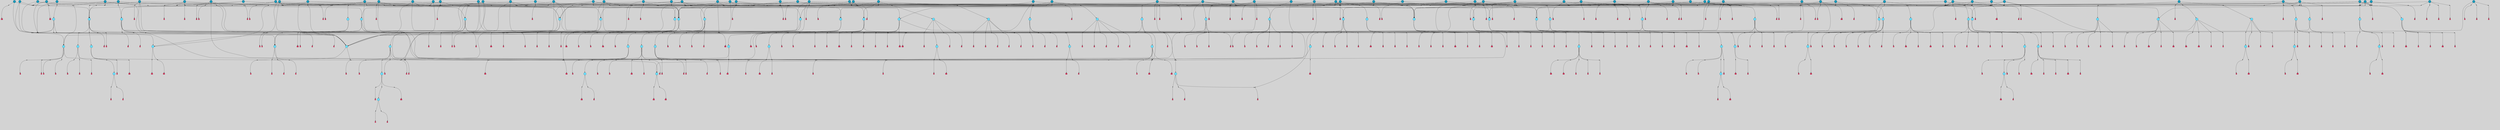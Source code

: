 // File exported with GEGELATI v1.3.1
// On the 2024-04-08 17:25:18
// With the File::TPGGraphDotExporter
digraph{
	graph[pad = "0.212, 0.055" bgcolor = lightgray]
	node[shape=circle style = filled label = ""]
		T7 [fillcolor="#66ddff"]
		T11 [fillcolor="#66ddff"]
		T54 [fillcolor="#66ddff"]
		T95 [fillcolor="#66ddff"]
		T129 [fillcolor="#66ddff"]
		T214 [fillcolor="#66ddff"]
		T242 [fillcolor="#66ddff"]
		T277 [fillcolor="#66ddff"]
		T280 [fillcolor="#66ddff"]
		T282 [fillcolor="#66ddff"]
		T305 [fillcolor="#66ddff"]
		T327 [fillcolor="#66ddff"]
		T328 [fillcolor="#66ddff"]
		T329 [fillcolor="#66ddff"]
		T330 [fillcolor="#66ddff"]
		T331 [fillcolor="#66ddff"]
		T332 [fillcolor="#66ddff"]
		T333 [fillcolor="#1199bb"]
		T334 [fillcolor="#66ddff"]
		T335 [fillcolor="#66ddff"]
		T336 [fillcolor="#66ddff"]
		T337 [fillcolor="#66ddff"]
		T338 [fillcolor="#66ddff"]
		T448 [fillcolor="#1199bb"]
		T482 [fillcolor="#1199bb"]
		T541 [fillcolor="#66ddff"]
		T580 [fillcolor="#66ddff"]
		T581 [fillcolor="#66ddff"]
		T582 [fillcolor="#66ddff"]
		T48 [fillcolor="#66ddff"]
		T583 [fillcolor="#1199bb"]
		T584 [fillcolor="#66ddff"]
		T585 [fillcolor="#66ddff"]
		T586 [fillcolor="#66ddff"]
		T587 [fillcolor="#66ddff"]
		T588 [fillcolor="#66ddff"]
		T640 [fillcolor="#66ddff"]
		T641 [fillcolor="#66ddff"]
		T642 [fillcolor="#66ddff"]
		T643 [fillcolor="#66ddff"]
		T644 [fillcolor="#1199bb"]
		T645 [fillcolor="#66ddff"]
		T646 [fillcolor="#66ddff"]
		T609 [fillcolor="#66ddff"]
		T647 [fillcolor="#66ddff"]
		T648 [fillcolor="#1199bb"]
		T651 [fillcolor="#66ddff"]
		T684 [fillcolor="#1199bb"]
		T707 [fillcolor="#1199bb"]
		T711 [fillcolor="#66ddff"]
		T712 [fillcolor="#66ddff"]
		T713 [fillcolor="#66ddff"]
		T527 [fillcolor="#1199bb"]
		T714 [fillcolor="#66ddff"]
		T715 [fillcolor="#66ddff"]
		T716 [fillcolor="#66ddff"]
		T717 [fillcolor="#1199bb"]
		T718 [fillcolor="#1199bb"]
		T720 [fillcolor="#1199bb"]
		T745 [fillcolor="#1199bb"]
		T758 [fillcolor="#1199bb"]
		T759 [fillcolor="#1199bb"]
		T763 [fillcolor="#1199bb"]
		T764 [fillcolor="#66ddff"]
		T765 [fillcolor="#66ddff"]
		T766 [fillcolor="#66ddff"]
		T767 [fillcolor="#66ddff"]
		T768 [fillcolor="#66ddff"]
		T769 [fillcolor="#1199bb"]
		T770 [fillcolor="#66ddff"]
		T771 [fillcolor="#66ddff"]
		T772 [fillcolor="#66ddff"]
		T773 [fillcolor="#66ddff"]
		T774 [fillcolor="#66ddff"]
		T776 [fillcolor="#1199bb"]
		T778 [fillcolor="#1199bb"]
		T780 [fillcolor="#1199bb"]
		T782 [fillcolor="#1199bb"]
		T789 [fillcolor="#1199bb"]
		T792 [fillcolor="#1199bb"]
		T801 [fillcolor="#1199bb"]
		T803 [fillcolor="#1199bb"]
		T807 [fillcolor="#1199bb"]
		T811 [fillcolor="#1199bb"]
		T813 [fillcolor="#1199bb"]
		T814 [fillcolor="#66ddff"]
		T815 [fillcolor="#66ddff"]
		T816 [fillcolor="#66ddff"]
		T817 [fillcolor="#66ddff"]
		T818 [fillcolor="#66ddff"]
		T819 [fillcolor="#1199bb"]
		T820 [fillcolor="#66ddff"]
		T821 [fillcolor="#66ddff"]
		T822 [fillcolor="#66ddff"]
		T823 [fillcolor="#66ddff"]
		T824 [fillcolor="#66ddff"]
		T835 [fillcolor="#1199bb"]
		T840 [fillcolor="#1199bb"]
		T842 [fillcolor="#1199bb"]
		T844 [fillcolor="#1199bb"]
		T852 [fillcolor="#1199bb"]
		T853 [fillcolor="#1199bb"]
		T865 [fillcolor="#1199bb"]
		T868 [fillcolor="#1199bb"]
		T870 [fillcolor="#1199bb"]
		T873 [fillcolor="#1199bb"]
		T874 [fillcolor="#1199bb"]
		T875 [fillcolor="#1199bb"]
		T876 [fillcolor="#1199bb"]
		T877 [fillcolor="#1199bb"]
		T878 [fillcolor="#1199bb"]
		T880 [fillcolor="#1199bb"]
		T882 [fillcolor="#1199bb"]
		T883 [fillcolor="#1199bb"]
		T884 [fillcolor="#1199bb"]
		T886 [fillcolor="#1199bb"]
		T889 [fillcolor="#66ddff"]
		T890 [fillcolor="#1199bb"]
		T891 [fillcolor="#66ddff"]
		T892 [fillcolor="#66ddff"]
		T893 [fillcolor="#66ddff"]
		T894 [fillcolor="#66ddff"]
		T895 [fillcolor="#1199bb"]
		T896 [fillcolor="#66ddff"]
		T897 [fillcolor="#66ddff"]
		T898 [fillcolor="#66ddff"]
		T899 [fillcolor="#66ddff"]
		T900 [fillcolor="#66ddff"]
		T905 [fillcolor="#1199bb"]
		T910 [fillcolor="#1199bb"]
		T911 [fillcolor="#1199bb"]
		T912 [fillcolor="#1199bb"]
		T914 [fillcolor="#1199bb"]
		T915 [fillcolor="#1199bb"]
		T916 [fillcolor="#1199bb"]
		T923 [fillcolor="#1199bb"]
		T926 [fillcolor="#1199bb"]
		T927 [fillcolor="#1199bb"]
		T930 [fillcolor="#1199bb"]
		T931 [fillcolor="#1199bb"]
		T932 [fillcolor="#1199bb"]
		T937 [fillcolor="#1199bb"]
		T939 [fillcolor="#1199bb"]
		T940 [fillcolor="#1199bb"]
		T941 [fillcolor="#1199bb"]
		T944 [fillcolor="#1199bb"]
		T945 [fillcolor="#1199bb"]
		T946 [fillcolor="#1199bb"]
		T947 [fillcolor="#1199bb"]
		T948 [fillcolor="#1199bb"]
		T949 [fillcolor="#1199bb"]
		T950 [fillcolor="#1199bb"]
		T951 [fillcolor="#1199bb"]
		T952 [fillcolor="#1199bb"]
		T953 [fillcolor="#1199bb"]
		T954 [fillcolor="#1199bb"]
		T955 [fillcolor="#1199bb"]
		P17032 [fillcolor="#cccccc" shape=point] //-3|
		I17032 [shape=box style=invis label="1|6&2|7#0|7&#92;n10|2&0|7#1|3&#92;n9|6&2|7#2|2&#92;n5|3&0|7#0|7&#92;n1|6&2|3#0|0&#92;n2|3&2|3#2|2&#92;n5|1&2|6#0|6&#92;n"]
		P17032 -> I17032[style=invis]
		A11858 [fillcolor="#ff3366" shape=box margin=0.03 width=0 height=0 label="7"]
		T7 -> P17032 -> A11858
		P17033 [fillcolor="#cccccc" shape=point] //5|
		I17033 [shape=box style=invis label="0|5&2|3#0|1&#92;n0|6&2|1#2|4&#92;n6|2&2|6#0|7&#92;n7|4&0|3#0|1&#92;n5|4&0|7#1|6&#92;n9|1&0|5#2|2&#92;n6|3&2|3#1|7&#92;n11|7&2|4#1|6&#92;n2|5&0|1#0|0&#92;n4|7&0|0#0|2&#92;n6|2&0|6#0|0&#92;n2|1&2|6#2|4&#92;n10|0&2|0#1|0&#92;n6|6&2|4#0|6&#92;n"]
		P17033 -> I17033[style=invis]
		A11859 [fillcolor="#ff3366" shape=box margin=0.03 width=0 height=0 label="8"]
		T7 -> P17033 -> A11859
		P17034 [fillcolor="#cccccc" shape=point] //6|
		I17034 [shape=box style=invis label="3|0&2|7#2|2&#92;n3|2&0|4#2|5&#92;n5|1&0|2#1|0&#92;n8|7&0|1#2|0&#92;n8|5&0|3#0|6&#92;n0|2&0|2#2|3&#92;n1|5&2|5#0|5&#92;n5|6&0|6#0|7&#92;n6|7&0|0#2|6&#92;n1|2&2|3#0|0&#92;n7|7&2|3#0|4&#92;n0|7&2|7#0|6&#92;n1|0&2|2#2|7&#92;n4|4&0|1#0|0&#92;n"]
		P17034 -> I17034[style=invis]
		A11860 [fillcolor="#ff3366" shape=box margin=0.03 width=0 height=0 label="11"]
		T11 -> P17034 -> A11860
		P17035 [fillcolor="#cccccc" shape=point] //-4|
		I17035 [shape=box style=invis label="4|1&0|4#2|6&#92;n1|2&2|2#2|0&#92;n1|2&2|0#0|6&#92;n8|4&2|3#2|5&#92;n5|5&2|1#1|0&#92;n"]
		P17035 -> I17035[style=invis]
		A11861 [fillcolor="#ff3366" shape=box margin=0.03 width=0 height=0 label="12"]
		T11 -> P17035 -> A11861
		P17036 [fillcolor="#cccccc" shape=point] //8|
		I17036 [shape=box style=invis label="9|0&0|1#2|0&#92;n10|1&2|5#1|4&#92;n8|2&2|6#0|4&#92;n2|4&2|5#2|3&#92;n4|2&2|2#0|2&#92;n7|5&0|2#0|0&#92;n8|2&2|1#1|3&#92;n8|7&0|7#2|1&#92;n1|1&0|0#0|7&#92;n5|6&2|5#1|0&#92;n6|6&2|5#0|0&#92;n11|4&0|3#2|6&#92;n4|2&2|4#0|7&#92;n5|6&0|1#2|0&#92;n11|3&0|2#0|7&#92;n"]
		P17036 -> I17036[style=invis]
		A11862 [fillcolor="#ff3366" shape=box margin=0.03 width=0 height=0 label="6"]
		T54 -> P17036 -> A11862
		P17037 [fillcolor="#cccccc" shape=point] //5|
		I17037 [shape=box style=invis label="3|0&2|0#0|1&#92;n3|0&0|7#0|1&#92;n5|3&0|2#2|6&#92;n4|4&2|4#2|6&#92;n11|2&0|7#1|6&#92;n2|7&2|2#2|5&#92;n9|3&2|6#2|7&#92;n7|7&0|0#0|4&#92;n6|1&2|4#2|3&#92;n5|4&2|0#1|6&#92;n1|3&0|7#0|4&#92;n"]
		P17037 -> I17037[style=invis]
		A11863 [fillcolor="#ff3366" shape=box margin=0.03 width=0 height=0 label="7"]
		T54 -> P17037 -> A11863
		P17038 [fillcolor="#cccccc" shape=point] //-10|
		I17038 [shape=box style=invis label="3|6&0|0#0|4&#92;n4|1&2|4#0|1&#92;n5|1&0|1#0|4&#92;n5|5&2|6#0|5&#92;n6|5&0|6#0|3&#92;n11|1&2|0#0|1&#92;n0|7&2|0#0|3&#92;n1|2&0|6#0|1&#92;n8|0&0|4#2|0&#92;n0|4&0|7#2|7&#92;n7|0&2|7#1|3&#92;n3|1&0|5#2|5&#92;n5|1&0|4#0|3&#92;n2|2&0|2#0|0&#92;n8|3&0|1#0|7&#92;n3|0&0|3#0|5&#92;n7|2&0|5#2|0&#92;n6|3&2|7#1|5&#92;n4|7&2|7#2|1&#92;n"]
		P17038 -> I17038[style=invis]
		A11864 [fillcolor="#ff3366" shape=box margin=0.03 width=0 height=0 label="14"]
		T54 -> P17038 -> A11864
		T54 -> P17033
		P17039 [fillcolor="#cccccc" shape=point] //4|
		I17039 [shape=box style=invis label="4|3&0|6#0|3&#92;n5|7&2|3#2|2&#92;n5|6&0|7#1|2&#92;n1|4&2|6#0|3&#92;n8|4&2|1#2|5&#92;n9|5&2|4#1|4&#92;n2|4&0|5#0|7&#92;n10|0&0|6#1|3&#92;n3|0&0|6#0|2&#92;n2|7&2|7#2|6&#92;n5|2&0|5#1|5&#92;n10|4&2|5#1|7&#92;n4|0&0|4#2|4&#92;n11|1&0|4#2|6&#92;n10|6&2|0#1|4&#92;n9|7&0|3#1|4&#92;n4|5&2|7#0|6&#92;n11|5&2|6#2|3&#92;n0|3&0|5#0|1&#92;n"]
		P17039 -> I17039[style=invis]
		A11865 [fillcolor="#ff3366" shape=box margin=0.03 width=0 height=0 label="13"]
		T95 -> P17039 -> A11865
		P17040 [fillcolor="#cccccc" shape=point] //8|
		I17040 [shape=box style=invis label="9|7&0|5#2|5&#92;n3|3&2|3#0|2&#92;n9|5&2|2#1|0&#92;n2|3&0|6#0|3&#92;n4|4&2|5#2|7&#92;n11|3&2|0#1|5&#92;n6|6&2|1#2|2&#92;n4|6&0|1#2|2&#92;n2|5&2|7#2|2&#92;n7|7&2|2#2|3&#92;n6|5&0|3#2|6&#92;n6|7&0|6#0|2&#92;n"]
		P17040 -> I17040[style=invis]
		A11866 [fillcolor="#ff3366" shape=box margin=0.03 width=0 height=0 label="14"]
		T95 -> P17040 -> A11866
		P17041 [fillcolor="#cccccc" shape=point] //2|
		I17041 [shape=box style=invis label="4|1&0|4#2|6&#92;n5|5&2|1#1|0&#92;n1|0&2|0#0|6&#92;n8|4&2|3#2|5&#92;n"]
		P17041 -> I17041[style=invis]
		T95 -> P17041 -> T11
		P17042 [fillcolor="#cccccc" shape=point] //-9|
		I17042 [shape=box style=invis label="2|0&2|0#2|1&#92;n4|4&2|4#2|6&#92;n9|1&0|3#1|7&#92;n5|3&0|2#2|6&#92;n2|7&2|2#2|5&#92;n5|4&2|0#1|6&#92;n3|0&0|7#0|1&#92;n1|3&0|7#0|4&#92;n11|6&2|2#0|7&#92;n7|7&0|0#0|4&#92;n11|0&0|7#1|6&#92;n9|3&2|6#2|7&#92;n"]
		P17042 -> I17042[style=invis]
		A11867 [fillcolor="#ff3366" shape=box margin=0.03 width=0 height=0 label="7"]
		T95 -> P17042 -> A11867
		P17043 [fillcolor="#cccccc" shape=point] //-8|
		I17043 [shape=box style=invis label="7|5&0|4#2|4&#92;n"]
		P17043 -> I17043[style=invis]
		A11868 [fillcolor="#ff3366" shape=box margin=0.03 width=0 height=0 label="3"]
		T95 -> P17043 -> A11868
		T129 -> P17036
		T129 -> P17037
		P17044 [fillcolor="#cccccc" shape=point] //10|
		I17044 [shape=box style=invis label="4|5&2|7#2|1&#92;n1|7&2|3#0|6&#92;n3|5&2|2#0|3&#92;n10|3&0|7#1|4&#92;n7|1&0|4#2|6&#92;n10|2&0|3#1|7&#92;n9|5&2|0#0|4&#92;n4|0&0|3#2|7&#92;n11|4&2|6#1|2&#92;n5|4&2|7#0|2&#92;n2|6&2|4#0|0&#92;n6|5&0|7#2|1&#92;n5|3&2|3#1|6&#92;n10|7&2|0#1|2&#92;n"]
		P17044 -> I17044[style=invis]
		A11869 [fillcolor="#ff3366" shape=box margin=0.03 width=0 height=0 label="5"]
		T129 -> P17044 -> A11869
		P17045 [fillcolor="#cccccc" shape=point] //5|
		I17045 [shape=box style=invis label="9|4&2|3#1|3&#92;n0|4&2|4#0|5&#92;n6|1&2|6#2|5&#92;n4|0&0|5#2|0&#92;n"]
		P17045 -> I17045[style=invis]
		A11870 [fillcolor="#ff3366" shape=box margin=0.03 width=0 height=0 label="7"]
		T129 -> P17045 -> A11870
		P17046 [fillcolor="#cccccc" shape=point] //6|
		I17046 [shape=box style=invis label="9|4&2|7#0|6&#92;n8|4&0|1#1|0&#92;n1|3&0|0#2|1&#92;n2|4&0|6#2|2&#92;n5|1&2|5#0|7&#92;n3|0&0|3#2|6&#92;n2|2&2|6#0|2&#92;n8|4&0|4#2|2&#92;n5|1&2|4#0|3&#92;n9|4&0|6#0|6&#92;n5|0&2|2#1|5&#92;n11|7&0|0#1|1&#92;n0|4&0|3#0|3&#92;n7|7&2|4#2|5&#92;n1|5&0|1#2|1&#92;n"]
		P17046 -> I17046[style=invis]
		A11871 [fillcolor="#ff3366" shape=box margin=0.03 width=0 height=0 label="1"]
		T129 -> P17046 -> A11871
		P17047 [fillcolor="#cccccc" shape=point] //6|
		I17047 [shape=box style=invis label="9|4&2|7#0|6&#92;n8|4&0|1#1|0&#92;n1|3&0|0#2|1&#92;n2|4&0|6#2|2&#92;n5|1&2|5#0|7&#92;n3|0&0|3#2|6&#92;n2|2&2|6#0|2&#92;n8|4&0|4#2|2&#92;n5|1&2|4#0|3&#92;n9|4&0|6#0|6&#92;n5|0&2|2#1|5&#92;n11|7&0|0#1|1&#92;n0|4&0|3#0|3&#92;n7|7&2|4#2|5&#92;n1|5&0|1#2|1&#92;n"]
		P17047 -> I17047[style=invis]
		A11872 [fillcolor="#ff3366" shape=box margin=0.03 width=0 height=0 label="1"]
		T214 -> P17047 -> A11872
		P17048 [fillcolor="#cccccc" shape=point] //10|
		I17048 [shape=box style=invis label="4|5&2|7#2|1&#92;n1|7&2|3#0|6&#92;n3|5&2|2#0|3&#92;n10|3&0|7#1|4&#92;n7|1&0|4#2|6&#92;n10|2&0|3#1|7&#92;n9|5&2|0#0|4&#92;n4|0&0|3#2|7&#92;n11|4&2|6#1|2&#92;n5|4&2|7#0|2&#92;n2|6&2|4#0|0&#92;n6|5&0|7#2|1&#92;n5|3&2|3#1|6&#92;n10|7&2|0#1|2&#92;n"]
		P17048 -> I17048[style=invis]
		A11873 [fillcolor="#ff3366" shape=box margin=0.03 width=0 height=0 label="5"]
		T214 -> P17048 -> A11873
		P17049 [fillcolor="#cccccc" shape=point] //5|
		I17049 [shape=box style=invis label="3|0&2|0#0|1&#92;n3|0&0|7#0|1&#92;n5|3&0|2#2|6&#92;n4|4&2|4#2|6&#92;n11|2&0|7#1|6&#92;n2|7&2|2#2|5&#92;n9|3&2|6#2|7&#92;n7|7&0|0#0|4&#92;n6|1&2|4#2|3&#92;n5|4&2|0#1|6&#92;n1|3&0|7#0|4&#92;n"]
		P17049 -> I17049[style=invis]
		A11874 [fillcolor="#ff3366" shape=box margin=0.03 width=0 height=0 label="7"]
		T214 -> P17049 -> A11874
		P17050 [fillcolor="#cccccc" shape=point] //8|
		I17050 [shape=box style=invis label="9|0&0|1#2|0&#92;n10|1&2|5#1|4&#92;n8|2&2|6#0|4&#92;n2|4&2|5#2|3&#92;n4|2&2|2#0|2&#92;n7|5&0|2#0|0&#92;n8|2&2|1#1|3&#92;n8|7&0|7#2|1&#92;n1|1&0|0#0|7&#92;n5|6&2|5#1|0&#92;n6|6&2|5#0|0&#92;n11|4&0|3#2|6&#92;n4|2&2|4#0|7&#92;n5|6&0|1#2|0&#92;n11|3&0|2#0|7&#92;n"]
		P17050 -> I17050[style=invis]
		A11875 [fillcolor="#ff3366" shape=box margin=0.03 width=0 height=0 label="6"]
		T214 -> P17050 -> A11875
		P17051 [fillcolor="#cccccc" shape=point] //5|
		I17051 [shape=box style=invis label="9|4&2|3#1|3&#92;n0|4&2|4#0|5&#92;n6|1&2|6#2|5&#92;n4|0&0|5#2|0&#92;n"]
		P17051 -> I17051[style=invis]
		A11876 [fillcolor="#ff3366" shape=box margin=0.03 width=0 height=0 label="7"]
		T214 -> P17051 -> A11876
		P17052 [fillcolor="#cccccc" shape=point] //5|
		I17052 [shape=box style=invis label="1|6&2|7#0|7&#92;n9|2&2|7#2|2&#92;n10|2&0|7#1|3&#92;n5|3&0|7#0|7&#92;n7|0&2|7#2|2&#92;n1|6&2|3#0|0&#92;n2|3&2|3#2|2&#92;n"]
		P17052 -> I17052[style=invis]
		A11877 [fillcolor="#ff3366" shape=box margin=0.03 width=0 height=0 label="7"]
		T242 -> P17052 -> A11877
		P17053 [fillcolor="#cccccc" shape=point] //-8|
		I17053 [shape=box style=invis label="7|5&0|2#2|1&#92;n1|0&2|6#0|0&#92;n7|1&2|6#1|1&#92;n8|7&0|3#1|6&#92;n3|7&2|3#2|4&#92;n"]
		P17053 -> I17053[style=invis]
		A11878 [fillcolor="#ff3366" shape=box margin=0.03 width=0 height=0 label="2"]
		T242 -> P17053 -> A11878
		P17054 [fillcolor="#cccccc" shape=point] //-3|
		I17054 [shape=box style=invis label="1|1&2|1#0|1&#92;n1|4&0|0#2|4&#92;n11|0&2|3#0|2&#92;n11|6&0|4#0|1&#92;n5|2&0|6#1|5&#92;n3|7&2|6#2|7&#92;n7|7&0|1#2|1&#92;n9|5&2|2#2|0&#92;n6|5&2|6#1|4&#92;n0|7&0|5#2|4&#92;n8|1&0|0#2|3&#92;n0|5&0|3#0|5&#92;n2|0&2|4#0|5&#92;n7|5&2|7#1|3&#92;n8|3&0|0#1|2&#92;n"]
		P17054 -> I17054[style=invis]
		A11879 [fillcolor="#ff3366" shape=box margin=0.03 width=0 height=0 label="1"]
		T242 -> P17054 -> A11879
		P17055 [fillcolor="#cccccc" shape=point] //-9|
		I17055 [shape=box style=invis label="4|7&0|0#0|2&#92;n6|2&0|1#0|0&#92;n6|2&2|6#0|7&#92;n9|0&2|7#1|1&#92;n7|4&0|3#0|1&#92;n10|6&2|1#1|1&#92;n9|1&0|5#2|2&#92;n5|4&0|7#2|6&#92;n2|5&0|1#0|0&#92;n0|5&2|5#0|1&#92;n11|7&2|4#1|6&#92;n2|1&2|6#2|4&#92;n10|0&0|0#1|0&#92;n6|6&2|4#0|6&#92;n"]
		P17055 -> I17055[style=invis]
		T277 -> P17055 -> T214
		P17056 [fillcolor="#cccccc" shape=point] //7|
		I17056 [shape=box style=invis label="7|4&2|7#0|4&#92;n4|6&0|1#2|5&#92;n2|1&2|3#0|0&#92;n4|3&2|0#0|1&#92;n0|0&2|7#2|7&#92;n7|7&0|5#2|3&#92;n5|0&2|1#2|2&#92;n10|0&0|4#1|2&#92;n4|4&0|7#0|0&#92;n6|7&0|2#0|1&#92;n1|4&2|5#0|4&#92;n"]
		P17056 -> I17056[style=invis]
		A11880 [fillcolor="#ff3366" shape=box margin=0.03 width=0 height=0 label="0"]
		T277 -> P17056 -> A11880
		P17057 [fillcolor="#cccccc" shape=point] //1|
		I17057 [shape=box style=invis label="5|1&0|6#2|7&#92;n2|4&0|4#2|2&#92;n0|6&0|5#0|4&#92;n10|6&2|5#1|6&#92;n9|3&0|1#1|7&#92;n10|3&2|2#1|0&#92;n5|0&0|0#2|1&#92;n11|3&2|3#1|5&#92;n10|3&0|1#1|0&#92;n2|4&0|1#0|1&#92;n0|2&0|3#2|4&#92;n9|2&2|1#2|5&#92;n11|7&2|6#2|6&#92;n"]
		P17057 -> I17057[style=invis]
		T277 -> P17057 -> T7
		P17058 [fillcolor="#cccccc" shape=point] //6|
		I17058 [shape=box style=invis label="7|0&2|5#1|2&#92;n10|6&2|1#1|3&#92;n7|5&0|2#0|7&#92;n10|7&0|1#1|5&#92;n4|6&2|5#0|5&#92;n4|4&0|7#2|7&#92;n"]
		P17058 -> I17058[style=invis]
		A11881 [fillcolor="#ff3366" shape=box margin=0.03 width=0 height=0 label="7"]
		T277 -> P17058 -> A11881
		P17059 [fillcolor="#cccccc" shape=point] //-2|
		I17059 [shape=box style=invis label="3|0&2|0#0|1&#92;n4|1&0|3#2|2&#92;n11|2&0|7#1|6&#92;n8|7&2|4#0|5&#92;n6|1&2|4#1|3&#92;n4|4&2|4#2|6&#92;n3|0&0|7#0|1&#92;n9|3&2|6#2|7&#92;n7|7&0|0#0|4&#92;n5|3&0|2#2|6&#92;n5|4&2|0#1|6&#92;n1|3&0|7#0|4&#92;n"]
		P17059 -> I17059[style=invis]
		A11882 [fillcolor="#ff3366" shape=box margin=0.03 width=0 height=0 label="7"]
		T277 -> P17059 -> A11882
		T280 -> P17039
		P17060 [fillcolor="#cccccc" shape=point] //1|
		I17060 [shape=box style=invis label="0|4&0|1#0|1&#92;n10|5&2|5#1|6&#92;n7|7&2|5#2|2&#92;n9|5&0|7#2|7&#92;n8|4&0|3#2|7&#92;n11|0&2|3#0|5&#92;n7|0&0|0#0|1&#92;n4|2&0|4#0|5&#92;n5|1&0|6#2|7&#92;n11|3&0|7#1|3&#92;n"]
		P17060 -> I17060[style=invis]
		T280 -> P17060 -> T7
		P17061 [fillcolor="#cccccc" shape=point] //-3|
		I17061 [shape=box style=invis label="4|5&0|0#0|0&#92;n4|7&0|0#0|2&#92;n0|6&2|1#2|4&#92;n9|1&0|5#2|2&#92;n10|0&2|0#1|0&#92;n6|6&2|4#0|6&#92;n2|5&0|1#0|0&#92;n6|3&2|3#1|7&#92;n11|7&2|4#1|6&#92;n6|2&2|6#0|1&#92;n6|2&0|0#0|0&#92;n9|1&2|6#2|4&#92;n10|4&0|3#1|1&#92;n5|4&2|7#1|6&#92;n"]
		P17061 -> I17061[style=invis]
		T280 -> P17061 -> T95
		P17062 [fillcolor="#cccccc" shape=point] //-4|
		I17062 [shape=box style=invis label="5|5&2|1#1|0&#92;n4|1&0|4#2|6&#92;n2|4&2|3#2|5&#92;n1|0&2|0#2|6&#92;n1|4&2|5#0|7&#92;n"]
		P17062 -> I17062[style=invis]
		T282 -> P17062 -> T11
		P17063 [fillcolor="#cccccc" shape=point] //5|
		I17063 [shape=box style=invis label="3|0&2|0#2|1&#92;n3|0&0|7#0|1&#92;n5|3&0|2#2|6&#92;n4|4&2|4#2|6&#92;n5|4&2|0#1|6&#92;n2|7&2|2#2|5&#92;n1|3&0|7#0|4&#92;n11|6&2|2#0|7&#92;n7|7&0|0#0|4&#92;n6|1&2|4#2|3&#92;n11|0&0|7#1|6&#92;n9|3&2|6#2|7&#92;n"]
		P17063 -> I17063[style=invis]
		A11883 [fillcolor="#ff3366" shape=box margin=0.03 width=0 height=0 label="7"]
		T282 -> P17063 -> A11883
		P17064 [fillcolor="#cccccc" shape=point] //10|
		I17064 [shape=box style=invis label="6|6&2|5#0|4&#92;n1|0&0|5#2|3&#92;n10|5&2|5#1|5&#92;n10|6&2|1#1|0&#92;n9|6&2|3#0|3&#92;n9|6&2|2#2|1&#92;n7|5&2|2#0|7&#92;n"]
		P17064 -> I17064[style=invis]
		A11884 [fillcolor="#ff3366" shape=box margin=0.03 width=0 height=0 label="7"]
		T282 -> P17064 -> A11884
		T282 -> P17043
		P17065 [fillcolor="#cccccc" shape=point] //2|
		I17065 [shape=box style=invis label="0|3&0|0#2|7&#92;n3|6&2|5#2|5&#92;n7|4&0|0#1|1&#92;n4|1&0|0#0|6&#92;n1|6&0|2#0|1&#92;n8|6&0|2#2|4&#92;n4|4&2|4#0|3&#92;n1|0&2|4#0|1&#92;n9|2&2|3#0|7&#92;n10|5&2|2#1|1&#92;n10|6&0|1#1|2&#92;n3|3&2|2#0|5&#92;n11|3&0|2#1|0&#92;n4|5&0|6#0|4&#92;n0|7&0|6#2|2&#92;n3|2&0|5#0|1&#92;n"]
		P17065 -> I17065[style=invis]
		A11885 [fillcolor="#ff3366" shape=box margin=0.03 width=0 height=0 label="1"]
		T282 -> P17065 -> A11885
		P17066 [fillcolor="#cccccc" shape=point] //7|
		I17066 [shape=box style=invis label="7|0&2|1#2|0&#92;n9|7&2|1#1|7&#92;n8|2&0|1#1|0&#92;n6|6&0|2#1|1&#92;n2|2&0|5#0|0&#92;n5|7&0|0#2|1&#92;n5|1&2|5#1|5&#92;n4|7&2|4#2|3&#92;n10|5&2|2#1|5&#92;n1|3&2|2#2|0&#92;n10|2&2|6#1|5&#92;n"]
		P17066 -> I17066[style=invis]
		A11886 [fillcolor="#ff3366" shape=box margin=0.03 width=0 height=0 label="1"]
		T305 -> P17066 -> A11886
		P17067 [fillcolor="#cccccc" shape=point] //4|
		I17067 [shape=box style=invis label="7|1&2|6#1|3&#92;n10|1&0|3#1|6&#92;n8|5&2|3#2|1&#92;n11|5&0|0#2|6&#92;n4|1&0|6#0|0&#92;n11|1&0|2#0|3&#92;n2|0&2|1#0|7&#92;n"]
		P17067 -> I17067[style=invis]
		A11887 [fillcolor="#ff3366" shape=box margin=0.03 width=0 height=0 label="2"]
		T305 -> P17067 -> A11887
		P17068 [fillcolor="#cccccc" shape=point] //2|
		I17068 [shape=box style=invis label="10|4&0|5#1|0&#92;n8|1&0|7#1|4&#92;n3|0&2|3#0|1&#92;n0|3&0|3#0|2&#92;n"]
		P17068 -> I17068[style=invis]
		T305 -> P17068 -> T242
		P17069 [fillcolor="#cccccc" shape=point] //6|
		I17069 [shape=box style=invis label="10|4&2|6#1|2&#92;n8|4&0|1#1|0&#92;n0|4&2|6#0|0&#92;n8|4&2|5#2|1&#92;n7|5&2|5#1|0&#92;n3|6&0|6#2|2&#92;n1|7&0|7#0|5&#92;n2|0&0|7#2|4&#92;n2|6&2|2#0|0&#92;n0|7&2|7#0|7&#92;n11|6&0|4#2|2&#92;n5|5&0|0#0|1&#92;n10|1&0|0#1|0&#92;n7|3&0|1#2|5&#92;n9|2&2|7#1|5&#92;n9|4&2|6#2|7&#92;n1|6&2|4#2|2&#92;n3|3&2|2#0|7&#92;n1|6&2|0#0|0&#92;n6|4&2|6#1|0&#92;n"]
		P17069 -> I17069[style=invis]
		A11888 [fillcolor="#ff3366" shape=box margin=0.03 width=0 height=0 label="1"]
		T305 -> P17069 -> A11888
		P17070 [fillcolor="#cccccc" shape=point] //9|
		I17070 [shape=box style=invis label="0|6&2|1#2|3&#92;n7|4&0|3#0|1&#92;n0|5&2|3#0|1&#92;n9|1&0|5#2|2&#92;n6|6&2|3#1|7&#92;n11|7&2|4#1|6&#92;n2|5&0|1#0|0&#92;n7|5&2|3#1|1&#92;n5|4&0|7#1|6&#92;n4|7&0|0#0|2&#92;n2|1&2|6#2|4&#92;n10|0&2|7#1|0&#92;n6|6&2|4#0|6&#92;n"]
		P17070 -> I17070[style=invis]
		A11889 [fillcolor="#ff3366" shape=box margin=0.03 width=0 height=0 label="8"]
		T305 -> P17070 -> A11889
		P17071 [fillcolor="#cccccc" shape=point] //-4|
		I17071 [shape=box style=invis label="4|1&0|4#2|6&#92;n1|2&2|2#2|0&#92;n1|2&2|0#0|6&#92;n8|4&2|3#2|5&#92;n5|5&2|1#1|0&#92;n"]
		P17071 -> I17071[style=invis]
		A11890 [fillcolor="#ff3366" shape=box margin=0.03 width=0 height=0 label="12"]
		T330 -> P17071 -> A11890
		P17072 [fillcolor="#cccccc" shape=point] //6|
		I17072 [shape=box style=invis label="3|0&2|7#2|2&#92;n3|2&0|4#2|5&#92;n5|1&0|2#1|0&#92;n8|7&0|1#2|0&#92;n8|5&0|3#0|6&#92;n0|2&0|2#2|3&#92;n1|5&2|5#0|5&#92;n5|6&0|6#0|7&#92;n6|7&0|0#2|6&#92;n1|2&2|3#0|0&#92;n7|7&2|3#0|4&#92;n0|7&2|7#0|6&#92;n1|0&2|2#2|7&#92;n4|4&0|1#0|0&#92;n"]
		P17072 -> I17072[style=invis]
		A11891 [fillcolor="#ff3366" shape=box margin=0.03 width=0 height=0 label="11"]
		T330 -> P17072 -> A11891
		P17073 [fillcolor="#cccccc" shape=point] //-3|
		I17073 [shape=box style=invis label="8|1&2|3#0|5&#92;n0|6&0|5#0|5&#92;n3|7&2|1#0|6&#92;n3|5&0|1#0|0&#92;n9|5&2|0#0|4&#92;n3|5&0|2#0|3&#92;n10|6&2|4#1|0&#92;n9|4&2|7#2|6&#92;n1|7&2|5#2|2&#92;n"]
		P17073 -> I17073[style=invis]
		A11892 [fillcolor="#ff3366" shape=box margin=0.03 width=0 height=0 label="5"]
		T332 -> P17073 -> A11892
		P17074 [fillcolor="#cccccc" shape=point] //-2|
		I17074 [shape=box style=invis label="11|7&2|0#1|7&#92;n4|3&0|1#2|5&#92;n0|4&2|4#2|7&#92;n1|6&0|0#0|4&#92;n4|0&0|0#0|5&#92;n0|6&2|3#2|0&#92;n9|6&2|5#1|3&#92;n0|7&2|1#2|5&#92;n4|4&0|5#0|1&#92;n10|4&0|0#1|0&#92;n"]
		P17074 -> I17074[style=invis]
		A11893 [fillcolor="#ff3366" shape=box margin=0.03 width=0 height=0 label="12"]
		T328 -> P17074 -> A11893
		P17075 [fillcolor="#cccccc" shape=point] //-3|
		I17075 [shape=box style=invis label="1|6&2|7#0|7&#92;n10|2&0|7#1|3&#92;n9|6&2|7#2|2&#92;n5|3&0|7#0|7&#92;n1|6&2|3#0|0&#92;n2|3&2|3#2|2&#92;n5|1&2|6#0|6&#92;n"]
		P17075 -> I17075[style=invis]
		A11894 [fillcolor="#ff3366" shape=box margin=0.03 width=0 height=0 label="7"]
		T331 -> P17075 -> A11894
		P17076 [fillcolor="#cccccc" shape=point] //-3|
		I17076 [shape=box style=invis label="7|2&2|4#0|2&#92;n4|1&2|6#0|1&#92;n11|6&0|4#0|1&#92;n7|1&0|0#2|6&#92;n6|2&0|1#0|7&#92;n10|3&2|7#1|4&#92;n3|5&2|3#0|1&#92;n4|4&2|5#0|2&#92;n4|6&0|4#2|7&#92;n2|5&0|5#0|2&#92;n10|0&2|3#1|4&#92;n0|1&2|7#0|6&#92;n7|6&0|3#2|6&#92;n1|3&0|6#2|0&#92;n5|3&0|6#0|6&#92;n1|4&2|5#2|3&#92;n1|6&2|0#0|5&#92;n9|2&0|3#2|7&#92;n7|1&2|2#2|5&#92;n"]
		P17076 -> I17076[style=invis]
		T328 -> P17076 -> T329
		P17077 [fillcolor="#cccccc" shape=point] //-3|
		I17077 [shape=box style=invis label="3|7&0|0#0|2&#92;n11|5&0|1#1|1&#92;n4|1&0|6#2|6&#92;n4|0&0|1#0|5&#92;n"]
		P17077 -> I17077[style=invis]
		T329 -> P17077 -> T327
		P17078 [fillcolor="#cccccc" shape=point] //1|
		I17078 [shape=box style=invis label="5|1&0|6#2|7&#92;n2|4&0|4#2|2&#92;n0|6&0|5#0|4&#92;n10|6&2|5#1|6&#92;n9|3&0|1#1|7&#92;n10|3&2|2#1|0&#92;n5|0&0|0#2|1&#92;n11|3&2|3#1|5&#92;n10|3&0|1#1|0&#92;n2|4&0|1#0|1&#92;n0|2&0|3#2|4&#92;n9|2&2|1#2|5&#92;n11|7&2|6#2|6&#92;n"]
		P17078 -> I17078[style=invis]
		T327 -> P17078 -> T331
		P17079 [fillcolor="#cccccc" shape=point] //5|
		I17079 [shape=box style=invis label="10|4&2|6#1|2&#92;n8|4&0|1#1|0&#92;n0|4&2|6#0|0&#92;n8|4&2|5#2|1&#92;n7|5&2|5#1|0&#92;n3|6&0|6#2|2&#92;n1|7&0|7#0|5&#92;n2|0&0|7#2|4&#92;n9|4&2|6#2|7&#92;n2|6&2|2#0|0&#92;n11|7&2|7#0|7&#92;n5|5&0|0#0|1&#92;n10|1&0|0#1|0&#92;n7|3&0|1#2|5&#92;n9|2&2|7#1|5&#92;n9|0&2|5#1|2&#92;n1|6&2|4#2|2&#92;n3|3&2|2#0|7&#92;n1|6&2|0#0|0&#92;n6|4&2|6#1|0&#92;n"]
		P17079 -> I17079[style=invis]
		A11895 [fillcolor="#ff3366" shape=box margin=0.03 width=0 height=0 label="1"]
		T329 -> P17079 -> A11895
		P17080 [fillcolor="#cccccc" shape=point] //5|
		I17080 [shape=box style=invis label="0|5&2|3#0|1&#92;n0|6&2|1#2|4&#92;n6|2&2|6#0|7&#92;n7|4&0|3#0|1&#92;n5|4&0|7#1|6&#92;n9|1&0|5#2|2&#92;n6|3&2|3#1|7&#92;n11|7&2|4#1|6&#92;n2|5&0|1#0|0&#92;n4|7&0|0#0|2&#92;n6|2&0|6#0|0&#92;n2|1&2|6#2|4&#92;n10|0&2|0#1|0&#92;n6|6&2|4#0|6&#92;n"]
		P17080 -> I17080[style=invis]
		A11896 [fillcolor="#ff3366" shape=box margin=0.03 width=0 height=0 label="8"]
		T331 -> P17080 -> A11896
		P17081 [fillcolor="#cccccc" shape=point] //-2|
		I17081 [shape=box style=invis label="4|1&0|4#0|3&#92;n4|2&0|5#2|0&#92;n5|5&2|6#0|5&#92;n1|4&0|1#0|2&#92;n6|3&2|7#1|5&#92;n0|4&2|0#0|3&#92;n8|5&2|5#1|2&#92;n10|7&2|7#1|1&#92;n3|4&0|0#2|1&#92;n3|6&2|5#2|5&#92;n8|3&0|1#0|7&#92;n10|0&2|7#1|3&#92;n4|1&2|4#0|1&#92;n9|3&2|0#0|4&#92;n3|6&2|0#0|4&#92;n1|2&0|6#2|1&#92;n4|0&2|1#2|2&#92;n"]
		P17081 -> I17081[style=invis]
		A11897 [fillcolor="#ff3366" shape=box margin=0.03 width=0 height=0 label="14"]
		T327 -> P17081 -> A11897
		P17082 [fillcolor="#cccccc" shape=point] //5|
		I17082 [shape=box style=invis label="8|1&2|6#0|6&#92;n3|0&0|7#0|1&#92;n11|3&0|2#2|6&#92;n4|4&2|4#2|6&#92;n11|2&0|7#1|6&#92;n2|7&2|2#2|5&#92;n7|7&0|0#0|4&#92;n6|1&2|4#2|3&#92;n5|4&2|0#1|6&#92;n3|0&2|0#0|1&#92;n1|3&0|7#0|4&#92;n"]
		P17082 -> I17082[style=invis]
		A11898 [fillcolor="#ff3366" shape=box margin=0.03 width=0 height=0 label="7"]
		T329 -> P17082 -> A11898
		P17083 [fillcolor="#cccccc" shape=point] //5|
		I17083 [shape=box style=invis label="3|0&2|0#0|1&#92;n3|0&0|7#0|1&#92;n5|3&0|2#2|6&#92;n4|4&2|4#2|6&#92;n11|2&0|7#1|6&#92;n2|7&2|2#2|5&#92;n9|3&2|6#2|7&#92;n7|7&0|0#0|4&#92;n6|1&2|4#2|3&#92;n5|4&2|0#1|6&#92;n1|3&0|7#0|4&#92;n"]
		P17083 -> I17083[style=invis]
		A11899 [fillcolor="#ff3366" shape=box margin=0.03 width=0 height=0 label="7"]
		T327 -> P17083 -> A11899
		P17084 [fillcolor="#cccccc" shape=point] //2|
		I17084 [shape=box style=invis label="4|1&0|4#2|6&#92;n5|5&2|1#1|0&#92;n1|0&2|0#0|6&#92;n8|4&2|3#2|5&#92;n"]
		P17084 -> I17084[style=invis]
		T328 -> P17084 -> T330
		P17085 [fillcolor="#cccccc" shape=point] //0|
		I17085 [shape=box style=invis label="2|5&0|1#0|6&#92;n6|1&2|2#2|7&#92;n8|0&0|3#1|4&#92;n4|3&2|5#2|4&#92;n8|1&2|4#0|0&#92;n6|6&0|1#2|6&#92;n11|7&2|4#2|5&#92;n6|2&2|4#0|2&#92;n8|5&2|4#2|4&#92;n2|1&2|1#2|2&#92;n2|7&2|5#2|6&#92;n9|7&0|5#0|4&#92;n1|2&0|5#2|6&#92;n4|2&2|3#2|7&#92;n3|3&2|1#0|2&#92;n"]
		P17085 -> I17085[style=invis]
		A11900 [fillcolor="#ff3366" shape=box margin=0.03 width=0 height=0 label="5"]
		T332 -> P17085 -> A11900
		P17086 [fillcolor="#cccccc" shape=point] //7|
		I17086 [shape=box style=invis label="7|0&2|1#2|0&#92;n9|7&2|1#1|7&#92;n8|2&0|1#1|0&#92;n6|6&0|2#1|1&#92;n2|2&0|5#0|0&#92;n5|7&0|0#2|1&#92;n5|1&2|5#1|5&#92;n4|7&2|4#2|3&#92;n10|5&2|2#1|5&#92;n1|3&2|2#2|0&#92;n10|2&2|6#1|5&#92;n"]
		P17086 -> I17086[style=invis]
		A11901 [fillcolor="#ff3366" shape=box margin=0.03 width=0 height=0 label="1"]
		T329 -> P17086 -> A11901
		P17087 [fillcolor="#cccccc" shape=point] //7|
		I17087 [shape=box style=invis label="6|1&2|6#2|7&#92;n7|0&2|4#2|3&#92;n3|3&0|7#0|6&#92;n5|4&0|2#2|4&#92;n8|5&2|6#2|7&#92;n0|0&2|3#0|3&#92;n5|4&2|4#2|6&#92;n"]
		P17087 -> I17087[style=invis]
		T329 -> P17087 -> T332
		P17088 [fillcolor="#cccccc" shape=point] //7|
		I17088 [shape=box style=invis label="0|2&2|4#2|6&#92;n5|3&0|6#0|1&#92;n4|7&2|6#0|5&#92;n7|6&0|7#0|5&#92;n10|7&2|2#1|1&#92;n"]
		P17088 -> I17088[style=invis]
		A11902 [fillcolor="#ff3366" shape=box margin=0.03 width=0 height=0 label="4"]
		T332 -> P17088 -> A11902
		P17089 [fillcolor="#cccccc" shape=point] //-4|
		I17089 [shape=box style=invis label="4|1&0|4#2|6&#92;n1|2&2|2#2|0&#92;n1|2&2|0#0|6&#92;n8|4&2|3#2|5&#92;n5|5&2|1#1|0&#92;n"]
		P17089 -> I17089[style=invis]
		A11903 [fillcolor="#ff3366" shape=box margin=0.03 width=0 height=0 label="12"]
		T338 -> P17089 -> A11903
		P17090 [fillcolor="#cccccc" shape=point] //6|
		I17090 [shape=box style=invis label="3|0&2|7#2|2&#92;n3|2&0|4#2|5&#92;n5|1&0|2#1|0&#92;n8|7&0|1#2|0&#92;n8|5&0|3#0|6&#92;n0|2&0|2#2|3&#92;n1|5&2|5#0|5&#92;n5|6&0|6#0|7&#92;n6|7&0|0#2|6&#92;n1|2&2|3#0|0&#92;n7|7&2|3#0|4&#92;n0|7&2|7#0|6&#92;n1|0&2|2#2|7&#92;n4|4&0|1#0|0&#92;n"]
		P17090 -> I17090[style=invis]
		A11904 [fillcolor="#ff3366" shape=box margin=0.03 width=0 height=0 label="11"]
		T338 -> P17090 -> A11904
		P17091 [fillcolor="#cccccc" shape=point] //2|
		I17091 [shape=box style=invis label="4|1&0|4#2|6&#92;n5|5&2|1#1|0&#92;n1|0&2|0#0|6&#92;n8|4&2|3#2|5&#92;n"]
		P17091 -> I17091[style=invis]
		T333 -> P17091 -> T338
		P17092 [fillcolor="#cccccc" shape=point] //-3|
		I17092 [shape=box style=invis label="8|1&2|3#0|5&#92;n0|6&0|5#0|5&#92;n3|7&2|1#0|6&#92;n3|5&0|1#0|0&#92;n9|5&2|0#0|4&#92;n3|5&0|2#0|3&#92;n10|6&2|4#1|0&#92;n9|4&2|7#2|6&#92;n1|7&2|5#2|2&#92;n"]
		P17092 -> I17092[style=invis]
		A11905 [fillcolor="#ff3366" shape=box margin=0.03 width=0 height=0 label="5"]
		T337 -> P17092 -> A11905
		P17093 [fillcolor="#cccccc" shape=point] //-2|
		I17093 [shape=box style=invis label="11|7&2|0#1|7&#92;n4|3&0|1#2|5&#92;n0|4&2|4#2|7&#92;n1|6&0|0#0|4&#92;n4|0&0|0#0|5&#92;n0|6&2|3#2|0&#92;n9|6&2|5#1|3&#92;n0|7&2|1#2|5&#92;n4|4&0|5#0|1&#92;n10|4&0|0#1|0&#92;n"]
		P17093 -> I17093[style=invis]
		A11906 [fillcolor="#ff3366" shape=box margin=0.03 width=0 height=0 label="12"]
		T333 -> P17093 -> A11906
		P17094 [fillcolor="#cccccc" shape=point] //7|
		I17094 [shape=box style=invis label="7|0&2|1#2|0&#92;n9|7&2|1#1|7&#92;n8|2&0|1#1|0&#92;n6|6&0|2#1|1&#92;n2|2&0|5#0|0&#92;n5|7&0|0#2|1&#92;n5|1&2|5#1|5&#92;n4|7&2|4#2|3&#92;n10|5&2|2#1|5&#92;n1|3&2|2#2|0&#92;n10|2&2|6#1|5&#92;n"]
		P17094 -> I17094[style=invis]
		A11907 [fillcolor="#ff3366" shape=box margin=0.03 width=0 height=0 label="1"]
		T335 -> P17094 -> A11907
		P17095 [fillcolor="#cccccc" shape=point] //-3|
		I17095 [shape=box style=invis label="7|2&2|4#0|2&#92;n4|1&2|6#0|1&#92;n11|6&0|4#0|1&#92;n7|1&0|0#2|6&#92;n6|2&0|1#0|7&#92;n10|3&2|7#1|4&#92;n3|5&2|3#0|1&#92;n4|4&2|5#0|2&#92;n4|6&0|4#2|7&#92;n2|5&0|5#0|2&#92;n10|0&2|3#1|4&#92;n0|1&2|7#0|6&#92;n7|6&0|3#2|6&#92;n1|3&0|6#2|0&#92;n5|3&0|6#0|6&#92;n1|4&2|5#2|3&#92;n1|6&2|0#0|5&#92;n9|2&0|3#2|7&#92;n7|1&2|2#2|5&#92;n"]
		P17095 -> I17095[style=invis]
		T333 -> P17095 -> T335
		P17096 [fillcolor="#cccccc" shape=point] //7|
		I17096 [shape=box style=invis label="6|1&2|6#2|7&#92;n7|0&2|4#2|3&#92;n3|3&0|7#0|6&#92;n5|4&0|2#2|4&#92;n8|5&2|6#2|7&#92;n0|0&2|3#0|3&#92;n5|4&2|4#2|6&#92;n"]
		P17096 -> I17096[style=invis]
		T335 -> P17096 -> T337
		P17097 [fillcolor="#cccccc" shape=point] //0|
		I17097 [shape=box style=invis label="2|5&0|1#0|6&#92;n6|1&2|2#2|7&#92;n8|0&0|3#1|4&#92;n4|3&2|5#2|4&#92;n8|1&2|4#0|0&#92;n6|6&0|1#2|6&#92;n11|7&2|4#2|5&#92;n6|2&2|4#0|2&#92;n8|5&2|4#2|4&#92;n2|1&2|1#2|2&#92;n2|7&2|5#2|6&#92;n9|7&0|5#0|4&#92;n1|2&0|5#2|6&#92;n4|2&2|3#2|7&#92;n3|3&2|1#0|2&#92;n"]
		P17097 -> I17097[style=invis]
		A11908 [fillcolor="#ff3366" shape=box margin=0.03 width=0 height=0 label="5"]
		T337 -> P17097 -> A11908
		P17098 [fillcolor="#cccccc" shape=point] //-3|
		I17098 [shape=box style=invis label="3|7&0|0#0|2&#92;n11|5&0|1#1|1&#92;n4|1&0|6#2|6&#92;n4|0&0|1#0|5&#92;n"]
		P17098 -> I17098[style=invis]
		T335 -> P17098 -> T334
		P17099 [fillcolor="#cccccc" shape=point] //-3|
		I17099 [shape=box style=invis label="1|6&2|7#0|7&#92;n10|2&0|7#1|3&#92;n9|6&2|7#2|2&#92;n5|3&0|7#0|7&#92;n1|6&2|3#0|0&#92;n2|3&2|3#2|2&#92;n5|1&2|6#0|6&#92;n"]
		P17099 -> I17099[style=invis]
		A11909 [fillcolor="#ff3366" shape=box margin=0.03 width=0 height=0 label="7"]
		T336 -> P17099 -> A11909
		P17100 [fillcolor="#cccccc" shape=point] //1|
		I17100 [shape=box style=invis label="5|1&0|6#2|7&#92;n2|4&0|4#2|2&#92;n0|6&0|5#0|4&#92;n10|6&2|5#1|6&#92;n9|3&0|1#1|7&#92;n10|3&2|2#1|0&#92;n5|0&0|0#2|1&#92;n11|3&2|3#1|5&#92;n10|3&0|1#1|0&#92;n2|4&0|1#0|1&#92;n0|2&0|3#2|4&#92;n9|2&2|1#2|5&#92;n11|7&2|6#2|6&#92;n"]
		P17100 -> I17100[style=invis]
		T334 -> P17100 -> T336
		P17101 [fillcolor="#cccccc" shape=point] //5|
		I17101 [shape=box style=invis label="8|1&2|6#0|6&#92;n3|0&0|7#0|1&#92;n11|3&0|2#2|6&#92;n4|4&2|4#2|6&#92;n11|2&0|7#1|6&#92;n2|7&2|2#2|5&#92;n7|7&0|0#0|4&#92;n6|1&2|4#2|3&#92;n5|4&2|0#1|6&#92;n3|0&2|0#0|1&#92;n1|3&0|7#0|4&#92;n"]
		P17101 -> I17101[style=invis]
		A11910 [fillcolor="#ff3366" shape=box margin=0.03 width=0 height=0 label="7"]
		T335 -> P17101 -> A11910
		P17102 [fillcolor="#cccccc" shape=point] //5|
		I17102 [shape=box style=invis label="0|5&2|3#0|1&#92;n0|6&2|1#2|4&#92;n6|2&2|6#0|7&#92;n7|4&0|3#0|1&#92;n5|4&0|7#1|6&#92;n9|1&0|5#2|2&#92;n6|3&2|3#1|7&#92;n11|7&2|4#1|6&#92;n2|5&0|1#0|0&#92;n4|7&0|0#0|2&#92;n6|2&0|6#0|0&#92;n2|1&2|6#2|4&#92;n10|0&2|0#1|0&#92;n6|6&2|4#0|6&#92;n"]
		P17102 -> I17102[style=invis]
		A11911 [fillcolor="#ff3366" shape=box margin=0.03 width=0 height=0 label="8"]
		T336 -> P17102 -> A11911
		P17103 [fillcolor="#cccccc" shape=point] //5|
		I17103 [shape=box style=invis label="3|0&2|0#0|1&#92;n3|0&0|7#0|1&#92;n5|3&0|2#2|6&#92;n4|4&2|4#2|6&#92;n11|2&0|7#1|6&#92;n2|7&2|2#2|5&#92;n9|3&2|6#2|7&#92;n7|7&0|0#0|4&#92;n6|1&2|4#2|3&#92;n5|4&2|0#1|6&#92;n1|3&0|7#0|4&#92;n"]
		P17103 -> I17103[style=invis]
		A11912 [fillcolor="#ff3366" shape=box margin=0.03 width=0 height=0 label="7"]
		T334 -> P17103 -> A11912
		P17104 [fillcolor="#cccccc" shape=point] //-2|
		I17104 [shape=box style=invis label="4|1&0|4#0|3&#92;n4|2&0|5#2|0&#92;n5|5&2|6#0|5&#92;n1|4&0|1#0|2&#92;n6|3&2|7#1|5&#92;n0|4&2|0#0|3&#92;n8|5&2|5#1|2&#92;n10|7&2|7#1|1&#92;n3|4&0|0#2|1&#92;n3|6&2|5#2|5&#92;n8|3&0|1#0|7&#92;n10|0&2|7#1|3&#92;n4|1&2|4#0|1&#92;n9|3&2|0#0|4&#92;n3|6&2|0#0|4&#92;n1|2&0|6#2|1&#92;n4|0&2|1#2|2&#92;n"]
		P17104 -> I17104[style=invis]
		A11913 [fillcolor="#ff3366" shape=box margin=0.03 width=0 height=0 label="14"]
		T334 -> P17104 -> A11913
		P17105 [fillcolor="#cccccc" shape=point] //5|
		I17105 [shape=box style=invis label="10|4&2|6#1|2&#92;n8|4&0|1#1|0&#92;n0|4&2|6#0|0&#92;n8|4&2|5#2|1&#92;n7|5&2|5#1|0&#92;n3|6&0|6#2|2&#92;n1|7&0|7#0|5&#92;n2|0&0|7#2|4&#92;n9|4&2|6#2|7&#92;n2|6&2|2#0|0&#92;n11|7&2|7#0|7&#92;n5|5&0|0#0|1&#92;n10|1&0|0#1|0&#92;n7|3&0|1#2|5&#92;n9|2&2|7#1|5&#92;n9|0&2|5#1|2&#92;n1|6&2|4#2|2&#92;n3|3&2|2#0|7&#92;n1|6&2|0#0|0&#92;n6|4&2|6#1|0&#92;n"]
		P17105 -> I17105[style=invis]
		A11914 [fillcolor="#ff3366" shape=box margin=0.03 width=0 height=0 label="1"]
		T335 -> P17105 -> A11914
		P17106 [fillcolor="#cccccc" shape=point] //7|
		I17106 [shape=box style=invis label="0|2&2|4#2|6&#92;n5|3&0|6#0|1&#92;n4|7&2|6#0|5&#92;n7|6&0|7#0|5&#92;n10|7&2|2#1|1&#92;n"]
		P17106 -> I17106[style=invis]
		A11915 [fillcolor="#ff3366" shape=box margin=0.03 width=0 height=0 label="4"]
		T337 -> P17106 -> A11915
		T448 -> P17091
		T448 -> P17095
		P17107 [fillcolor="#cccccc" shape=point] //8|
		I17107 [shape=box style=invis label="4|7&0|0#0|2&#92;n0|6&0|1#2|6&#92;n5|4&2|5#0|4&#92;n5|3&0|7#0|3&#92;n6|2&2|7#0|7&#92;n2|1&0|6#2|4&#92;n1|5&0|7#0|7&#92;n7|4&0|3#2|1&#92;n6|6&2|4#0|6&#92;n9|0&2|7#1|1&#92;n0|5&2|3#0|1&#92;n4|0&0|0#0|2&#92;n7|3&2|6#1|0&#92;n2|0&0|0#2|0&#92;n"]
		P17107 -> I17107[style=invis]
		T448 -> P17107 -> T214
		P17108 [fillcolor="#cccccc" shape=point] //-5|
		I17108 [shape=box style=invis label="9|4&2|1#2|5&#92;n8|4&0|1#1|0&#92;n7|7&0|4#2|5&#92;n11|6&2|7#1|4&#92;n11|0&2|4#1|6&#92;n0|3&0|5#2|0&#92;n5|0&2|2#2|5&#92;n10|2&2|6#1|2&#92;n4|2&2|5#2|3&#92;n0|1&0|7#0|3&#92;n10|2&0|4#1|1&#92;n7|1&2|2#2|6&#92;n11|6&2|0#2|3&#92;n2|2&2|5#0|6&#92;n8|7&0|6#1|7&#92;n9|2&0|0#2|6&#92;n1|4&2|3#0|3&#92;n"]
		P17108 -> I17108[style=invis]
		A11916 [fillcolor="#ff3366" shape=box margin=0.03 width=0 height=0 label="1"]
		T482 -> P17108 -> A11916
		P17109 [fillcolor="#cccccc" shape=point] //-2|
		I17109 [shape=box style=invis label="11|1&0|6#0|5&#92;n8|0&2|1#2|0&#92;n11|2&0|1#0|5&#92;n6|6&2|3#1|6&#92;n0|1&2|0#2|2&#92;n3|3&0|5#2|7&#92;n7|2&2|6#0|4&#92;n1|2&2|4#0|6&#92;n11|2&2|4#0|3&#92;n11|7&2|2#2|0&#92;n"]
		P17109 -> I17109[style=invis]
		A11917 [fillcolor="#ff3366" shape=box margin=0.03 width=0 height=0 label="9"]
		T482 -> P17109 -> A11917
		P17110 [fillcolor="#cccccc" shape=point] //-1|
		I17110 [shape=box style=invis label="3|0&0|4#2|5&#92;n6|0&0|7#0|4&#92;n8|7&2|4#1|4&#92;n10|2&0|4#1|0&#92;n5|1&2|7#2|4&#92;n"]
		P17110 -> I17110[style=invis]
		A11918 [fillcolor="#ff3366" shape=box margin=0.03 width=0 height=0 label="3"]
		T482 -> P17110 -> A11918
		T482 -> P17064
		P17111 [fillcolor="#cccccc" shape=point] //2|
		I17111 [shape=box style=invis label="10|4&0|5#1|0&#92;n0|3&2|3#0|2&#92;n3|0&2|3#0|1&#92;n8|1&0|7#1|4&#92;n"]
		P17111 -> I17111[style=invis]
		T541 -> P17111 -> T242
		P17112 [fillcolor="#cccccc" shape=point] //-8|
		I17112 [shape=box style=invis label="5|3&0|1#1|7&#92;n2|1&0|2#2|3&#92;n6|6&0|6#0|4&#92;n11|0&2|0#2|5&#92;n0|0&2|2#2|3&#92;n0|3&0|4#2|0&#92;n5|7&2|2#0|4&#92;n9|7&2|5#0|3&#92;n8|6&0|2#2|5&#92;n2|1&2|0#0|1&#92;n6|1&0|7#2|6&#92;n5|4&2|7#0|4&#92;n"]
		P17112 -> I17112[style=invis]
		A11919 [fillcolor="#ff3366" shape=box margin=0.03 width=0 height=0 label="10"]
		T541 -> P17112 -> A11919
		P17113 [fillcolor="#cccccc" shape=point] //4|
		I17113 [shape=box style=invis label="7|5&2|5#1|5&#92;n9|5&2|3#0|3&#92;n10|2&2|1#1|0&#92;n7|0&0|5#1|3&#92;n2|5&2|2#2|3&#92;n7|5&2|2#0|7&#92;n"]
		P17113 -> I17113[style=invis]
		A11920 [fillcolor="#ff3366" shape=box margin=0.03 width=0 height=0 label="7"]
		T541 -> P17113 -> A11920
		P17114 [fillcolor="#cccccc" shape=point] //5|
		I17114 [shape=box style=invis label="9|4&2|3#1|3&#92;n0|4&2|4#0|5&#92;n6|1&2|6#2|5&#92;n4|0&0|5#2|0&#92;n"]
		P17114 -> I17114[style=invis]
		A11921 [fillcolor="#ff3366" shape=box margin=0.03 width=0 height=0 label="7"]
		T580 -> P17114 -> A11921
		P17115 [fillcolor="#cccccc" shape=point] //10|
		I17115 [shape=box style=invis label="4|5&2|7#2|1&#92;n1|7&2|3#0|6&#92;n3|5&2|2#0|3&#92;n10|3&0|7#1|4&#92;n7|1&0|4#2|6&#92;n10|2&0|3#1|7&#92;n9|5&2|0#0|4&#92;n4|0&0|3#2|7&#92;n11|4&2|6#1|2&#92;n5|4&2|7#0|2&#92;n2|6&2|4#0|0&#92;n6|5&0|7#2|1&#92;n5|3&2|3#1|6&#92;n10|7&2|0#1|2&#92;n"]
		P17115 -> I17115[style=invis]
		A11922 [fillcolor="#ff3366" shape=box margin=0.03 width=0 height=0 label="5"]
		T580 -> P17115 -> A11922
		P17116 [fillcolor="#cccccc" shape=point] //5|
		I17116 [shape=box style=invis label="3|0&2|0#0|1&#92;n3|0&0|7#0|1&#92;n5|3&0|2#2|6&#92;n4|4&2|4#2|6&#92;n11|2&0|7#1|6&#92;n2|7&2|2#2|5&#92;n9|3&2|6#2|7&#92;n7|7&0|0#0|4&#92;n6|1&2|4#2|3&#92;n5|4&2|0#1|6&#92;n1|3&0|7#0|4&#92;n"]
		P17116 -> I17116[style=invis]
		A11923 [fillcolor="#ff3366" shape=box margin=0.03 width=0 height=0 label="7"]
		T580 -> P17116 -> A11923
		P17117 [fillcolor="#cccccc" shape=point] //-6|
		I17117 [shape=box style=invis label="0|5&2|3#0|1&#92;n0|6&2|1#2|4&#92;n5|4&0|7#1|6&#92;n9|0&2|7#1|1&#92;n7|4&0|3#0|1&#92;n11|7&2|4#1|6&#92;n9|1&0|5#2|2&#92;n6|2&2|6#0|7&#92;n2|7&0|1#0|0&#92;n4|7&0|0#0|2&#92;n6|2&0|6#0|0&#92;n2|1&2|6#2|4&#92;n10|0&0|0#1|0&#92;n6|6&2|4#0|6&#92;n"]
		P17117 -> I17117[style=invis]
		T583 -> P17117 -> T580
		P17118 [fillcolor="#cccccc" shape=point] //0|
		I17118 [shape=box style=invis label="2|5&0|1#0|6&#92;n6|1&2|2#2|7&#92;n8|0&0|3#1|4&#92;n4|3&2|5#2|4&#92;n8|1&2|4#0|0&#92;n6|6&0|1#2|6&#92;n11|7&2|4#2|5&#92;n6|2&2|4#0|2&#92;n8|5&2|4#2|4&#92;n2|1&2|1#2|2&#92;n2|7&2|5#2|6&#92;n9|7&0|5#0|4&#92;n1|2&0|5#2|6&#92;n4|2&2|3#2|7&#92;n3|3&2|1#0|2&#92;n"]
		P17118 -> I17118[style=invis]
		A11924 [fillcolor="#ff3366" shape=box margin=0.03 width=0 height=0 label="5"]
		T48 -> P17118 -> A11924
		P17119 [fillcolor="#cccccc" shape=point] //-1|
		I17119 [shape=box style=invis label="6|4&0|4#2|4&#92;n4|5&2|5#2|4&#92;n9|7&2|5#0|3&#92;n3|7&2|6#0|6&#92;n8|7&0|6#0|4&#92;n2|1&2|0#0|1&#92;n8|6&0|0#2|5&#92;n2|1&0|2#0|3&#92;n6|1&0|7#2|6&#92;n6|3&0|1#1|6&#92;n5|4&2|7#0|4&#92;n0|7&0|4#2|0&#92;n11|0&2|0#2|5&#92;n3|7&2|0#2|7&#92;n8|3&2|7#1|4&#92;n5|7&0|6#0|4&#92;n0|0&2|3#2|3&#92;n5|4&2|1#0|3&#92;n0|4&0|3#2|5&#92;n"]
		P17119 -> I17119[style=invis]
		A11925 [fillcolor="#ff3366" shape=box margin=0.03 width=0 height=0 label="10"]
		T48 -> P17119 -> A11925
		P17120 [fillcolor="#cccccc" shape=point] //-6|
		I17120 [shape=box style=invis label="11|1&0|7#2|0&#92;n10|4&0|1#1|0&#92;n4|3&2|4#2|1&#92;n0|5&2|0#0|0&#92;n6|1&0|0#0|3&#92;n8|2&2|0#0|4&#92;n11|4&2|0#1|6&#92;n7|0&2|6#2|3&#92;n5|3&2|6#2|0&#92;n2|0&2|0#0|4&#92;n"]
		P17120 -> I17120[style=invis]
		A11926 [fillcolor="#ff3366" shape=box margin=0.03 width=0 height=0 label="9"]
		T581 -> P17120 -> A11926
		P17121 [fillcolor="#cccccc" shape=point] //6|
		I17121 [shape=box style=invis label="9|4&2|7#0|6&#92;n8|4&0|1#1|0&#92;n1|3&0|0#2|1&#92;n2|4&0|6#2|2&#92;n5|1&2|5#0|7&#92;n3|0&0|3#2|6&#92;n2|2&2|6#0|2&#92;n8|4&0|4#2|2&#92;n5|1&2|4#0|3&#92;n9|4&0|6#0|6&#92;n5|0&2|2#1|5&#92;n11|7&0|0#1|1&#92;n0|4&0|3#0|3&#92;n7|7&2|4#2|5&#92;n1|5&0|1#2|1&#92;n"]
		P17121 -> I17121[style=invis]
		A11927 [fillcolor="#ff3366" shape=box margin=0.03 width=0 height=0 label="1"]
		T580 -> P17121 -> A11927
		P17122 [fillcolor="#cccccc" shape=point] //-7|
		I17122 [shape=box style=invis label="6|1&0|2#0|3&#92;n1|2&0|1#2|0&#92;n10|3&2|2#1|1&#92;n0|1&0|2#0|7&#92;n4|6&2|7#2|4&#92;n6|0&2|7#0|6&#92;n"]
		P17122 -> I17122[style=invis]
		A11928 [fillcolor="#ff3366" shape=box margin=0.03 width=0 height=0 label="7"]
		T48 -> P17122 -> A11928
		P17123 [fillcolor="#cccccc" shape=point] //-6|
		I17123 [shape=box style=invis label="11|7&0|1#0|6&#92;n3|5&0|1#0|3&#92;n1|5&0|5#0|6&#92;n1|7&2|5#2|2&#92;n0|0&0|2#2|2&#92;n4|4&0|1#0|5&#92;n6|4&2|2#0|2&#92;n0|6&2|5#0|5&#92;n0|3&2|2#2|6&#92;n"]
		P17123 -> I17123[style=invis]
		A11929 [fillcolor="#ff3366" shape=box margin=0.03 width=0 height=0 label="5"]
		T48 -> P17123 -> A11929
		P17124 [fillcolor="#cccccc" shape=point] //-6|
		I17124 [shape=box style=invis label="6|1&2|7#0|1&#92;n10|4&0|0#1|1&#92;n11|0&2|4#0|6&#92;n7|7&2|2#2|2&#92;n2|0&2|5#0|0&#92;n9|2&2|1#2|7&#92;n7|2&2|0#1|5&#92;n0|2&2|7#2|5&#92;n7|2&2|4#2|5&#92;n1|1&2|7#0|6&#92;n3|4&2|2#0|3&#92;n7|4&2|0#2|1&#92;n"]
		P17124 -> I17124[style=invis]
		T583 -> P17124 -> T582
		P17125 [fillcolor="#cccccc" shape=point] //2|
		I17125 [shape=box style=invis label="3|0&2|0#0|1&#92;n11|2&0|7#1|6&#92;n8|7&2|4#0|5&#92;n5|3&0|2#2|6&#92;n4|4&2|4#2|6&#92;n3|0&0|7#0|1&#92;n2|7&2|2#2|5&#92;n9|3&2|6#2|7&#92;n7|7&0|0#0|4&#92;n6|1&2|4#1|3&#92;n5|4&2|0#1|6&#92;n1|3&0|7#0|4&#92;n"]
		P17125 -> I17125[style=invis]
		A11930 [fillcolor="#ff3366" shape=box margin=0.03 width=0 height=0 label="7"]
		T582 -> P17125 -> A11930
		P17126 [fillcolor="#cccccc" shape=point] //4|
		I17126 [shape=box style=invis label="4|3&0|6#0|3&#92;n5|7&2|3#2|2&#92;n5|6&0|7#1|2&#92;n1|4&2|6#0|3&#92;n8|4&2|1#2|5&#92;n9|5&2|4#1|4&#92;n2|4&0|5#0|7&#92;n10|0&0|6#1|3&#92;n3|0&0|6#0|2&#92;n2|7&2|7#2|6&#92;n5|2&0|5#1|5&#92;n10|4&2|5#1|7&#92;n4|0&0|4#2|4&#92;n11|1&0|4#2|6&#92;n10|6&2|0#1|4&#92;n9|7&0|3#1|4&#92;n4|5&2|7#0|6&#92;n11|5&2|6#2|3&#92;n0|3&0|5#0|1&#92;n"]
		P17126 -> I17126[style=invis]
		A11931 [fillcolor="#ff3366" shape=box margin=0.03 width=0 height=0 label="13"]
		T48 -> P17126 -> A11931
		P17127 [fillcolor="#cccccc" shape=point] //-5|
		I17127 [shape=box style=invis label="0|0&2|3#0|2&#92;n10|5&0|6#1|3&#92;n7|3&0|6#2|3&#92;n3|4&0|6#0|6&#92;n10|5&0|2#1|1&#92;n5|0&0|1#0|3&#92;n6|6&2|5#1|5&#92;n7|4&0|2#1|7&#92;n5|7&0|1#2|5&#92;n1|5&0|0#0|3&#92;n7|5&2|1#2|6&#92;n9|0&0|2#0|0&#92;n4|0&2|4#0|0&#92;n4|6&0|0#2|3&#92;n3|1&0|6#2|5&#92;n7|7&2|1#2|3&#92;n9|4&2|2#0|6&#92;n"]
		P17127 -> I17127[style=invis]
		T582 -> P17127 -> T581
		P17128 [fillcolor="#cccccc" shape=point] //4|
		I17128 [shape=box style=invis label="6|2&0|6#2|7&#92;n11|5&2|2#1|2&#92;n4|0&2|5#0|2&#92;n1|6&2|4#0|3&#92;n10|2&2|4#1|4&#92;n6|3&2|3#1|7&#92;n7|4&0|3#0|1&#92;n5|7&0|6#1|0&#92;n7|1&2|2#0|1&#92;n9|2&2|6#1|2&#92;n2|1&2|6#0|4&#92;n"]
		P17128 -> I17128[style=invis]
		A11932 [fillcolor="#ff3366" shape=box margin=0.03 width=0 height=0 label="8"]
		T583 -> P17128 -> A11932
		P17129 [fillcolor="#cccccc" shape=point] //8|
		I17129 [shape=box style=invis label="9|0&0|1#2|0&#92;n10|1&2|5#1|4&#92;n8|2&2|6#0|4&#92;n2|4&2|5#2|3&#92;n4|2&2|2#0|2&#92;n7|5&0|2#0|0&#92;n8|2&2|1#1|3&#92;n8|7&0|7#2|1&#92;n1|1&0|0#0|7&#92;n5|6&2|5#1|0&#92;n6|6&2|5#0|0&#92;n11|4&0|3#2|6&#92;n4|2&2|4#0|7&#92;n5|6&0|1#2|0&#92;n11|3&0|2#0|7&#92;n"]
		P17129 -> I17129[style=invis]
		A11933 [fillcolor="#ff3366" shape=box margin=0.03 width=0 height=0 label="6"]
		T580 -> P17129 -> A11933
		P17130 [fillcolor="#cccccc" shape=point] //2|
		I17130 [shape=box style=invis label="6|3&2|7#1|4&#92;n8|6&0|0#2|5&#92;n2|1&0|2#0|3&#92;n8|7&0|6#0|4&#92;n2|1&2|0#0|1&#92;n0|0&2|2#2|3&#92;n6|6&0|7#2|1&#92;n6|1&0|7#2|6&#92;n5|4&2|7#0|4&#92;n0|3&0|4#2|0&#92;n11|0&2|0#2|5&#92;n4|5&2|5#2|4&#92;n5|7&0|6#0|4&#92;n9|7&2|5#0|3&#92;n5|4&2|1#0|3&#92;n5|3&0|1#1|7&#92;n0|4&0|3#2|5&#92;n"]
		P17130 -> I17130[style=invis]
		A11934 [fillcolor="#ff3366" shape=box margin=0.03 width=0 height=0 label="10"]
		T581 -> P17130 -> A11934
		P17131 [fillcolor="#cccccc" shape=point] //10|
		I17131 [shape=box style=invis label="9|3&0|1#1|7&#92;n9|0&2|7#2|2&#92;n0|5&0|2#0|3&#92;n10|1&2|2#1|6&#92;n2|5&0|0#0|4&#92;n5|3&0|7#2|0&#92;n5|2&0|0#1|2&#92;n1|0&0|2#2|5&#92;n"]
		P17131 -> I17131[style=invis]
		T583 -> P17131 -> T48
		P17132 [fillcolor="#cccccc" shape=point] //7|
		I17132 [shape=box style=invis label="7|4&2|1#2|0&#92;n4|1&2|4#2|3&#92;n5|0&2|0#2|2&#92;n6|1&2|4#2|6&#92;n"]
		P17132 -> I17132[style=invis]
		A11935 [fillcolor="#ff3366" shape=box margin=0.03 width=0 height=0 label="9"]
		T582 -> P17132 -> A11935
		P17133 [fillcolor="#cccccc" shape=point] //-6|
		I17133 [shape=box style=invis label="11|1&0|7#2|0&#92;n10|4&0|1#1|0&#92;n4|3&2|4#2|1&#92;n0|5&2|0#0|0&#92;n6|1&0|0#0|3&#92;n8|2&2|0#0|4&#92;n11|4&2|0#1|6&#92;n7|0&2|6#2|3&#92;n5|3&2|6#2|0&#92;n2|0&2|0#0|4&#92;n"]
		P17133 -> I17133[style=invis]
		A11936 [fillcolor="#ff3366" shape=box margin=0.03 width=0 height=0 label="9"]
		T582 -> P17133 -> A11936
		P17134 [fillcolor="#cccccc" shape=point] //6|
		I17134 [shape=box style=invis label="9|4&2|7#0|6&#92;n8|4&0|1#1|0&#92;n1|3&0|0#2|1&#92;n2|4&0|6#2|2&#92;n5|1&2|5#0|7&#92;n3|0&0|3#2|6&#92;n2|2&2|6#0|2&#92;n8|4&0|4#2|2&#92;n5|1&2|4#0|3&#92;n9|4&0|6#0|6&#92;n5|0&2|2#1|5&#92;n11|7&0|0#1|1&#92;n0|4&0|3#0|3&#92;n7|7&2|4#2|5&#92;n1|5&0|1#2|1&#92;n"]
		P17134 -> I17134[style=invis]
		A11937 [fillcolor="#ff3366" shape=box margin=0.03 width=0 height=0 label="1"]
		T586 -> P17134 -> A11937
		P17135 [fillcolor="#cccccc" shape=point] //5|
		I17135 [shape=box style=invis label="9|4&2|3#1|3&#92;n0|4&2|4#0|5&#92;n6|1&2|6#2|5&#92;n4|0&0|5#2|0&#92;n"]
		P17135 -> I17135[style=invis]
		A11938 [fillcolor="#ff3366" shape=box margin=0.03 width=0 height=0 label="7"]
		T586 -> P17135 -> A11938
		P17136 [fillcolor="#cccccc" shape=point] //10|
		I17136 [shape=box style=invis label="4|5&2|7#2|1&#92;n1|7&2|3#0|6&#92;n3|5&2|2#0|3&#92;n10|3&0|7#1|4&#92;n7|1&0|4#2|6&#92;n10|2&0|3#1|7&#92;n9|5&2|0#0|4&#92;n4|0&0|3#2|7&#92;n11|4&2|6#1|2&#92;n5|4&2|7#0|2&#92;n2|6&2|4#0|0&#92;n6|5&0|7#2|1&#92;n5|3&2|3#1|6&#92;n10|7&2|0#1|2&#92;n"]
		P17136 -> I17136[style=invis]
		A11939 [fillcolor="#ff3366" shape=box margin=0.03 width=0 height=0 label="5"]
		T586 -> P17136 -> A11939
		P17137 [fillcolor="#cccccc" shape=point] //5|
		I17137 [shape=box style=invis label="3|0&2|0#0|1&#92;n3|0&0|7#0|1&#92;n5|3&0|2#2|6&#92;n4|4&2|4#2|6&#92;n11|2&0|7#1|6&#92;n2|7&2|2#2|5&#92;n9|3&2|6#2|7&#92;n7|7&0|0#0|4&#92;n6|1&2|4#2|3&#92;n5|4&2|0#1|6&#92;n1|3&0|7#0|4&#92;n"]
		P17137 -> I17137[style=invis]
		A11940 [fillcolor="#ff3366" shape=box margin=0.03 width=0 height=0 label="7"]
		T586 -> P17137 -> A11940
		P17138 [fillcolor="#cccccc" shape=point] //8|
		I17138 [shape=box style=invis label="9|0&0|1#2|0&#92;n10|1&2|5#1|4&#92;n8|2&2|6#0|4&#92;n2|4&2|5#2|3&#92;n4|2&2|2#0|2&#92;n7|5&0|2#0|0&#92;n8|2&2|1#1|3&#92;n8|7&0|7#2|1&#92;n1|1&0|0#0|7&#92;n5|6&2|5#1|0&#92;n6|6&2|5#0|0&#92;n11|4&0|3#2|6&#92;n4|2&2|4#0|7&#92;n5|6&0|1#2|0&#92;n11|3&0|2#0|7&#92;n"]
		P17138 -> I17138[style=invis]
		A11941 [fillcolor="#ff3366" shape=box margin=0.03 width=0 height=0 label="6"]
		T586 -> P17138 -> A11941
		P17139 [fillcolor="#cccccc" shape=point] //-6|
		I17139 [shape=box style=invis label="0|5&2|3#0|1&#92;n0|6&2|1#2|4&#92;n5|4&0|7#1|6&#92;n9|0&2|7#1|1&#92;n7|4&0|3#0|1&#92;n11|7&2|4#1|6&#92;n9|1&0|5#2|2&#92;n6|2&2|6#0|7&#92;n2|7&0|1#0|0&#92;n4|7&0|0#0|2&#92;n6|2&0|6#0|0&#92;n2|1&2|6#2|4&#92;n10|0&0|0#1|0&#92;n6|6&2|4#0|6&#92;n"]
		P17139 -> I17139[style=invis]
		T588 -> P17139 -> T586
		P17140 [fillcolor="#cccccc" shape=point] //0|
		I17140 [shape=box style=invis label="2|5&0|1#0|6&#92;n6|1&2|2#2|7&#92;n8|0&0|3#1|4&#92;n4|3&2|5#2|4&#92;n8|1&2|4#0|0&#92;n6|6&0|1#2|6&#92;n11|7&2|4#2|5&#92;n6|2&2|4#0|2&#92;n8|5&2|4#2|4&#92;n2|1&2|1#2|2&#92;n2|7&2|5#2|6&#92;n9|7&0|5#0|4&#92;n1|2&0|5#2|6&#92;n4|2&2|3#2|7&#92;n3|3&2|1#0|2&#92;n"]
		P17140 -> I17140[style=invis]
		A11942 [fillcolor="#ff3366" shape=box margin=0.03 width=0 height=0 label="5"]
		T587 -> P17140 -> A11942
		P17141 [fillcolor="#cccccc" shape=point] //-7|
		I17141 [shape=box style=invis label="6|1&0|2#0|3&#92;n1|2&0|1#2|0&#92;n10|3&2|2#1|1&#92;n0|1&0|2#0|7&#92;n4|6&2|7#2|4&#92;n6|0&2|7#0|6&#92;n"]
		P17141 -> I17141[style=invis]
		A11943 [fillcolor="#ff3366" shape=box margin=0.03 width=0 height=0 label="7"]
		T587 -> P17141 -> A11943
		P17142 [fillcolor="#cccccc" shape=point] //7|
		I17142 [shape=box style=invis label="7|4&2|1#2|0&#92;n4|1&2|4#2|3&#92;n5|0&2|0#2|2&#92;n6|1&2|4#2|6&#92;n"]
		P17142 -> I17142[style=invis]
		A11944 [fillcolor="#ff3366" shape=box margin=0.03 width=0 height=0 label="9"]
		T585 -> P17142 -> A11944
		P17143 [fillcolor="#cccccc" shape=point] //-1|
		I17143 [shape=box style=invis label="6|4&0|4#2|4&#92;n4|5&2|5#2|4&#92;n9|7&2|5#0|3&#92;n3|7&2|6#0|6&#92;n8|7&0|6#0|4&#92;n2|1&2|0#0|1&#92;n8|6&0|0#2|5&#92;n2|1&0|2#0|3&#92;n6|1&0|7#2|6&#92;n6|3&0|1#1|6&#92;n5|4&2|7#0|4&#92;n0|7&0|4#2|0&#92;n11|0&2|0#2|5&#92;n3|7&2|0#2|7&#92;n8|3&2|7#1|4&#92;n5|7&0|6#0|4&#92;n0|0&2|3#2|3&#92;n5|4&2|1#0|3&#92;n0|4&0|3#2|5&#92;n"]
		P17143 -> I17143[style=invis]
		A11945 [fillcolor="#ff3366" shape=box margin=0.03 width=0 height=0 label="10"]
		T587 -> P17143 -> A11945
		P17144 [fillcolor="#cccccc" shape=point] //-6|
		I17144 [shape=box style=invis label="11|7&0|1#0|6&#92;n3|5&0|1#0|3&#92;n1|5&0|5#0|6&#92;n1|7&2|5#2|2&#92;n0|0&0|2#2|2&#92;n4|4&0|1#0|5&#92;n6|4&2|2#0|2&#92;n0|6&2|5#0|5&#92;n0|3&2|2#2|6&#92;n"]
		P17144 -> I17144[style=invis]
		A11946 [fillcolor="#ff3366" shape=box margin=0.03 width=0 height=0 label="5"]
		T587 -> P17144 -> A11946
		P17145 [fillcolor="#cccccc" shape=point] //4|
		I17145 [shape=box style=invis label="6|2&0|6#2|7&#92;n11|5&2|2#1|2&#92;n4|0&2|5#0|2&#92;n1|6&2|4#0|3&#92;n10|2&2|4#1|4&#92;n6|3&2|3#1|7&#92;n7|4&0|3#0|1&#92;n5|7&0|6#1|0&#92;n7|1&2|2#0|1&#92;n9|2&2|6#1|2&#92;n2|1&2|6#0|4&#92;n"]
		P17145 -> I17145[style=invis]
		A11947 [fillcolor="#ff3366" shape=box margin=0.03 width=0 height=0 label="8"]
		T588 -> P17145 -> A11947
		P17146 [fillcolor="#cccccc" shape=point] //4|
		I17146 [shape=box style=invis label="4|3&0|6#0|3&#92;n5|7&2|3#2|2&#92;n5|6&0|7#1|2&#92;n1|4&2|6#0|3&#92;n8|4&2|1#2|5&#92;n9|5&2|4#1|4&#92;n2|4&0|5#0|7&#92;n10|0&0|6#1|3&#92;n3|0&0|6#0|2&#92;n2|7&2|7#2|6&#92;n5|2&0|5#1|5&#92;n10|4&2|5#1|7&#92;n4|0&0|4#2|4&#92;n11|1&0|4#2|6&#92;n10|6&2|0#1|4&#92;n9|7&0|3#1|4&#92;n4|5&2|7#0|6&#92;n11|5&2|6#2|3&#92;n0|3&0|5#0|1&#92;n"]
		P17146 -> I17146[style=invis]
		A11948 [fillcolor="#ff3366" shape=box margin=0.03 width=0 height=0 label="13"]
		T587 -> P17146 -> A11948
		P17147 [fillcolor="#cccccc" shape=point] //-6|
		I17147 [shape=box style=invis label="11|1&0|7#2|0&#92;n10|4&0|1#1|0&#92;n4|3&2|4#2|1&#92;n0|5&2|0#0|0&#92;n6|1&0|0#0|3&#92;n8|2&2|0#0|4&#92;n11|4&2|0#1|6&#92;n7|0&2|6#2|3&#92;n5|3&2|6#2|0&#92;n2|0&2|0#0|4&#92;n"]
		P17147 -> I17147[style=invis]
		A11949 [fillcolor="#ff3366" shape=box margin=0.03 width=0 height=0 label="9"]
		T584 -> P17147 -> A11949
		P17148 [fillcolor="#cccccc" shape=point] //-5|
		I17148 [shape=box style=invis label="0|0&2|3#0|2&#92;n10|5&0|6#1|3&#92;n7|3&0|6#2|3&#92;n3|4&0|6#0|6&#92;n10|5&0|2#1|1&#92;n5|0&0|1#0|3&#92;n6|6&2|5#1|5&#92;n7|4&0|2#1|7&#92;n5|7&0|1#2|5&#92;n1|5&0|0#0|3&#92;n7|5&2|1#2|6&#92;n9|0&0|2#0|0&#92;n4|0&2|4#0|0&#92;n4|6&0|0#2|3&#92;n3|1&0|6#2|5&#92;n7|7&2|1#2|3&#92;n9|4&2|2#0|6&#92;n"]
		P17148 -> I17148[style=invis]
		T585 -> P17148 -> T584
		P17149 [fillcolor="#cccccc" shape=point] //-6|
		I17149 [shape=box style=invis label="11|1&0|7#2|0&#92;n10|4&0|1#1|0&#92;n4|3&2|4#2|1&#92;n0|5&2|0#0|0&#92;n6|1&0|0#0|3&#92;n8|2&2|0#0|4&#92;n11|4&2|0#1|6&#92;n7|0&2|6#2|3&#92;n5|3&2|6#2|0&#92;n2|0&2|0#0|4&#92;n"]
		P17149 -> I17149[style=invis]
		A11950 [fillcolor="#ff3366" shape=box margin=0.03 width=0 height=0 label="9"]
		T585 -> P17149 -> A11950
		P17150 [fillcolor="#cccccc" shape=point] //2|
		I17150 [shape=box style=invis label="6|3&2|7#1|4&#92;n8|6&0|0#2|5&#92;n2|1&0|2#0|3&#92;n8|7&0|6#0|4&#92;n2|1&2|0#0|1&#92;n0|0&2|2#2|3&#92;n6|6&0|7#2|1&#92;n6|1&0|7#2|6&#92;n5|4&2|7#0|4&#92;n0|3&0|4#2|0&#92;n11|0&2|0#2|5&#92;n4|5&2|5#2|4&#92;n5|7&0|6#0|4&#92;n9|7&2|5#0|3&#92;n5|4&2|1#0|3&#92;n5|3&0|1#1|7&#92;n0|4&0|3#2|5&#92;n"]
		P17150 -> I17150[style=invis]
		A11951 [fillcolor="#ff3366" shape=box margin=0.03 width=0 height=0 label="10"]
		T584 -> P17150 -> A11951
		P17151 [fillcolor="#cccccc" shape=point] //10|
		I17151 [shape=box style=invis label="9|3&0|1#1|7&#92;n9|0&2|7#2|2&#92;n0|5&0|2#0|3&#92;n10|1&2|2#1|6&#92;n2|5&0|0#0|4&#92;n5|3&0|7#2|0&#92;n5|2&0|0#1|2&#92;n1|0&0|2#2|5&#92;n"]
		P17151 -> I17151[style=invis]
		T588 -> P17151 -> T587
		P17152 [fillcolor="#cccccc" shape=point] //-6|
		I17152 [shape=box style=invis label="6|1&2|7#0|1&#92;n10|4&0|0#1|1&#92;n11|0&2|4#0|6&#92;n7|7&2|2#2|2&#92;n2|0&2|5#0|0&#92;n9|2&2|1#2|7&#92;n7|2&2|0#1|5&#92;n0|2&2|7#2|5&#92;n7|2&2|4#2|5&#92;n1|1&2|7#0|6&#92;n3|4&2|2#0|3&#92;n7|4&2|0#2|1&#92;n"]
		P17152 -> I17152[style=invis]
		T588 -> P17152 -> T585
		P17153 [fillcolor="#cccccc" shape=point] //2|
		I17153 [shape=box style=invis label="3|0&2|0#0|1&#92;n11|2&0|7#1|6&#92;n8|7&2|4#0|5&#92;n5|3&0|2#2|6&#92;n4|4&2|4#2|6&#92;n3|0&0|7#0|1&#92;n2|7&2|2#2|5&#92;n9|3&2|6#2|7&#92;n7|7&0|0#0|4&#92;n6|1&2|4#1|3&#92;n5|4&2|0#1|6&#92;n1|3&0|7#0|4&#92;n"]
		P17153 -> I17153[style=invis]
		A11952 [fillcolor="#ff3366" shape=box margin=0.03 width=0 height=0 label="7"]
		T585 -> P17153 -> A11952
		P17154 [fillcolor="#cccccc" shape=point] //5|
		I17154 [shape=box style=invis label="9|4&2|3#1|3&#92;n0|4&2|4#0|5&#92;n6|1&2|6#2|5&#92;n4|0&0|5#2|0&#92;n"]
		P17154 -> I17154[style=invis]
		A11953 [fillcolor="#ff3366" shape=box margin=0.03 width=0 height=0 label="7"]
		T640 -> P17154 -> A11953
		P17155 [fillcolor="#cccccc" shape=point] //10|
		I17155 [shape=box style=invis label="4|5&2|7#2|1&#92;n1|7&2|3#0|6&#92;n3|5&2|2#0|3&#92;n10|3&0|7#1|4&#92;n7|1&0|4#2|6&#92;n10|2&0|3#1|7&#92;n9|5&2|0#0|4&#92;n4|0&0|3#2|7&#92;n11|4&2|6#1|2&#92;n5|4&2|7#0|2&#92;n2|6&2|4#0|0&#92;n6|5&0|7#2|1&#92;n5|3&2|3#1|6&#92;n10|7&2|0#1|2&#92;n"]
		P17155 -> I17155[style=invis]
		A11954 [fillcolor="#ff3366" shape=box margin=0.03 width=0 height=0 label="5"]
		T640 -> P17155 -> A11954
		P17156 [fillcolor="#cccccc" shape=point] //5|
		I17156 [shape=box style=invis label="3|0&2|0#0|1&#92;n3|0&0|7#0|1&#92;n5|3&0|2#2|6&#92;n4|4&2|4#2|6&#92;n11|2&0|7#1|6&#92;n2|7&2|2#2|5&#92;n9|3&2|6#2|7&#92;n7|7&0|0#0|4&#92;n6|1&2|4#2|3&#92;n5|4&2|0#1|6&#92;n1|3&0|7#0|4&#92;n"]
		P17156 -> I17156[style=invis]
		A11955 [fillcolor="#ff3366" shape=box margin=0.03 width=0 height=0 label="7"]
		T640 -> P17156 -> A11955
		P17157 [fillcolor="#cccccc" shape=point] //-6|
		I17157 [shape=box style=invis label="0|5&2|3#0|1&#92;n0|6&2|1#2|4&#92;n5|4&0|7#1|6&#92;n9|0&2|7#1|1&#92;n7|4&0|3#0|1&#92;n11|7&2|4#1|6&#92;n9|1&0|5#2|2&#92;n6|2&2|6#0|7&#92;n2|7&0|1#0|0&#92;n4|7&0|0#0|2&#92;n6|2&0|6#0|0&#92;n2|1&2|6#2|4&#92;n10|0&0|0#1|0&#92;n6|6&2|4#0|6&#92;n"]
		P17157 -> I17157[style=invis]
		T644 -> P17157 -> T640
		P17158 [fillcolor="#cccccc" shape=point] //0|
		I17158 [shape=box style=invis label="2|5&0|1#0|6&#92;n6|1&2|2#2|7&#92;n8|0&0|3#1|4&#92;n4|3&2|5#2|4&#92;n8|1&2|4#0|0&#92;n6|6&0|1#2|6&#92;n11|7&2|4#2|5&#92;n6|2&2|4#0|2&#92;n8|5&2|4#2|4&#92;n2|1&2|1#2|2&#92;n2|7&2|5#2|6&#92;n9|7&0|5#0|4&#92;n1|2&0|5#2|6&#92;n4|2&2|3#2|7&#92;n3|3&2|1#0|2&#92;n"]
		P17158 -> I17158[style=invis]
		A11956 [fillcolor="#ff3366" shape=box margin=0.03 width=0 height=0 label="5"]
		T643 -> P17158 -> A11956
		P17159 [fillcolor="#cccccc" shape=point] //-1|
		I17159 [shape=box style=invis label="6|4&0|4#2|4&#92;n4|5&2|5#2|4&#92;n9|7&2|5#0|3&#92;n3|7&2|6#0|6&#92;n8|7&0|6#0|4&#92;n2|1&2|0#0|1&#92;n8|6&0|0#2|5&#92;n2|1&0|2#0|3&#92;n6|1&0|7#2|6&#92;n6|3&0|1#1|6&#92;n5|4&2|7#0|4&#92;n0|7&0|4#2|0&#92;n11|0&2|0#2|5&#92;n3|7&2|0#2|7&#92;n8|3&2|7#1|4&#92;n5|7&0|6#0|4&#92;n0|0&2|3#2|3&#92;n5|4&2|1#0|3&#92;n0|4&0|3#2|5&#92;n"]
		P17159 -> I17159[style=invis]
		A11957 [fillcolor="#ff3366" shape=box margin=0.03 width=0 height=0 label="10"]
		T643 -> P17159 -> A11957
		P17160 [fillcolor="#cccccc" shape=point] //-6|
		I17160 [shape=box style=invis label="11|1&0|7#2|0&#92;n10|4&0|1#1|0&#92;n4|3&2|4#2|1&#92;n0|5&2|0#0|0&#92;n6|1&0|0#0|3&#92;n8|2&2|0#0|4&#92;n11|4&2|0#1|6&#92;n7|0&2|6#2|3&#92;n5|3&2|6#2|0&#92;n2|0&2|0#0|4&#92;n"]
		P17160 -> I17160[style=invis]
		A11958 [fillcolor="#ff3366" shape=box margin=0.03 width=0 height=0 label="9"]
		T641 -> P17160 -> A11958
		P17161 [fillcolor="#cccccc" shape=point] //6|
		I17161 [shape=box style=invis label="9|4&2|7#0|6&#92;n8|4&0|1#1|0&#92;n1|3&0|0#2|1&#92;n2|4&0|6#2|2&#92;n5|1&2|5#0|7&#92;n3|0&0|3#2|6&#92;n2|2&2|6#0|2&#92;n8|4&0|4#2|2&#92;n5|1&2|4#0|3&#92;n9|4&0|6#0|6&#92;n5|0&2|2#1|5&#92;n11|7&0|0#1|1&#92;n0|4&0|3#0|3&#92;n7|7&2|4#2|5&#92;n1|5&0|1#2|1&#92;n"]
		P17161 -> I17161[style=invis]
		A11959 [fillcolor="#ff3366" shape=box margin=0.03 width=0 height=0 label="1"]
		T640 -> P17161 -> A11959
		P17162 [fillcolor="#cccccc" shape=point] //-7|
		I17162 [shape=box style=invis label="6|1&0|2#0|3&#92;n1|2&0|1#2|0&#92;n10|3&2|2#1|1&#92;n0|1&0|2#0|7&#92;n4|6&2|7#2|4&#92;n6|0&2|7#0|6&#92;n"]
		P17162 -> I17162[style=invis]
		A11960 [fillcolor="#ff3366" shape=box margin=0.03 width=0 height=0 label="7"]
		T643 -> P17162 -> A11960
		P17163 [fillcolor="#cccccc" shape=point] //-6|
		I17163 [shape=box style=invis label="11|7&0|1#0|6&#92;n3|5&0|1#0|3&#92;n1|5&0|5#0|6&#92;n1|7&2|5#2|2&#92;n0|0&0|2#2|2&#92;n4|4&0|1#0|5&#92;n6|4&2|2#0|2&#92;n0|6&2|5#0|5&#92;n0|3&2|2#2|6&#92;n"]
		P17163 -> I17163[style=invis]
		A11961 [fillcolor="#ff3366" shape=box margin=0.03 width=0 height=0 label="5"]
		T643 -> P17163 -> A11961
		P17164 [fillcolor="#cccccc" shape=point] //-6|
		I17164 [shape=box style=invis label="6|1&2|7#0|1&#92;n10|4&0|0#1|1&#92;n11|0&2|4#0|6&#92;n7|7&2|2#2|2&#92;n2|0&2|5#0|0&#92;n9|2&2|1#2|7&#92;n7|2&2|0#1|5&#92;n0|2&2|7#2|5&#92;n7|2&2|4#2|5&#92;n1|1&2|7#0|6&#92;n3|4&2|2#0|3&#92;n7|4&2|0#2|1&#92;n"]
		P17164 -> I17164[style=invis]
		T644 -> P17164 -> T642
		P17165 [fillcolor="#cccccc" shape=point] //2|
		I17165 [shape=box style=invis label="3|0&2|0#0|1&#92;n11|2&0|7#1|6&#92;n8|7&2|4#0|5&#92;n5|3&0|2#2|6&#92;n4|4&2|4#2|6&#92;n3|0&0|7#0|1&#92;n2|7&2|2#2|5&#92;n9|3&2|6#2|7&#92;n7|7&0|0#0|4&#92;n6|1&2|4#1|3&#92;n5|4&2|0#1|6&#92;n1|3&0|7#0|4&#92;n"]
		P17165 -> I17165[style=invis]
		A11962 [fillcolor="#ff3366" shape=box margin=0.03 width=0 height=0 label="7"]
		T642 -> P17165 -> A11962
		P17166 [fillcolor="#cccccc" shape=point] //4|
		I17166 [shape=box style=invis label="4|3&0|6#0|3&#92;n5|7&2|3#2|2&#92;n5|6&0|7#1|2&#92;n1|4&2|6#0|3&#92;n8|4&2|1#2|5&#92;n9|5&2|4#1|4&#92;n2|4&0|5#0|7&#92;n10|0&0|6#1|3&#92;n3|0&0|6#0|2&#92;n2|7&2|7#2|6&#92;n5|2&0|5#1|5&#92;n10|4&2|5#1|7&#92;n4|0&0|4#2|4&#92;n11|1&0|4#2|6&#92;n10|6&2|0#1|4&#92;n9|7&0|3#1|4&#92;n4|5&2|7#0|6&#92;n11|5&2|6#2|3&#92;n0|3&0|5#0|1&#92;n"]
		P17166 -> I17166[style=invis]
		A11963 [fillcolor="#ff3366" shape=box margin=0.03 width=0 height=0 label="13"]
		T643 -> P17166 -> A11963
		P17167 [fillcolor="#cccccc" shape=point] //-5|
		I17167 [shape=box style=invis label="0|0&2|3#0|2&#92;n10|5&0|6#1|3&#92;n7|3&0|6#2|3&#92;n3|4&0|6#0|6&#92;n10|5&0|2#1|1&#92;n5|0&0|1#0|3&#92;n6|6&2|5#1|5&#92;n7|4&0|2#1|7&#92;n5|7&0|1#2|5&#92;n1|5&0|0#0|3&#92;n7|5&2|1#2|6&#92;n9|0&0|2#0|0&#92;n4|0&2|4#0|0&#92;n4|6&0|0#2|3&#92;n3|1&0|6#2|5&#92;n7|7&2|1#2|3&#92;n9|4&2|2#0|6&#92;n"]
		P17167 -> I17167[style=invis]
		T642 -> P17167 -> T641
		P17168 [fillcolor="#cccccc" shape=point] //4|
		I17168 [shape=box style=invis label="6|2&0|6#2|7&#92;n11|5&2|2#1|2&#92;n4|0&2|5#0|2&#92;n1|6&2|4#0|3&#92;n10|2&2|4#1|4&#92;n6|3&2|3#1|7&#92;n7|4&0|3#0|1&#92;n5|7&0|6#1|0&#92;n7|1&2|2#0|1&#92;n9|2&2|6#1|2&#92;n2|1&2|6#0|4&#92;n"]
		P17168 -> I17168[style=invis]
		A11964 [fillcolor="#ff3366" shape=box margin=0.03 width=0 height=0 label="8"]
		T644 -> P17168 -> A11964
		P17169 [fillcolor="#cccccc" shape=point] //8|
		I17169 [shape=box style=invis label="9|0&0|1#2|0&#92;n10|1&2|5#1|4&#92;n8|2&2|6#0|4&#92;n2|4&2|5#2|3&#92;n4|2&2|2#0|2&#92;n7|5&0|2#0|0&#92;n8|2&2|1#1|3&#92;n8|7&0|7#2|1&#92;n1|1&0|0#0|7&#92;n5|6&2|5#1|0&#92;n6|6&2|5#0|0&#92;n11|4&0|3#2|6&#92;n4|2&2|4#0|7&#92;n5|6&0|1#2|0&#92;n11|3&0|2#0|7&#92;n"]
		P17169 -> I17169[style=invis]
		A11965 [fillcolor="#ff3366" shape=box margin=0.03 width=0 height=0 label="6"]
		T640 -> P17169 -> A11965
		P17170 [fillcolor="#cccccc" shape=point] //2|
		I17170 [shape=box style=invis label="6|3&2|7#1|4&#92;n8|6&0|0#2|5&#92;n2|1&0|2#0|3&#92;n8|7&0|6#0|4&#92;n2|1&2|0#0|1&#92;n0|0&2|2#2|3&#92;n6|6&0|7#2|1&#92;n6|1&0|7#2|6&#92;n5|4&2|7#0|4&#92;n0|3&0|4#2|0&#92;n11|0&2|0#2|5&#92;n4|5&2|5#2|4&#92;n5|7&0|6#0|4&#92;n9|7&2|5#0|3&#92;n5|4&2|1#0|3&#92;n5|3&0|1#1|7&#92;n0|4&0|3#2|5&#92;n"]
		P17170 -> I17170[style=invis]
		A11966 [fillcolor="#ff3366" shape=box margin=0.03 width=0 height=0 label="10"]
		T641 -> P17170 -> A11966
		P17171 [fillcolor="#cccccc" shape=point] //10|
		I17171 [shape=box style=invis label="9|3&0|1#1|7&#92;n9|0&2|7#2|2&#92;n0|5&0|2#0|3&#92;n10|1&2|2#1|6&#92;n2|5&0|0#0|4&#92;n5|3&0|7#2|0&#92;n5|2&0|0#1|2&#92;n1|0&0|2#2|5&#92;n"]
		P17171 -> I17171[style=invis]
		T644 -> P17171 -> T643
		P17172 [fillcolor="#cccccc" shape=point] //7|
		I17172 [shape=box style=invis label="7|4&2|1#2|0&#92;n4|1&2|4#2|3&#92;n5|0&2|0#2|2&#92;n6|1&2|4#2|6&#92;n"]
		P17172 -> I17172[style=invis]
		A11967 [fillcolor="#ff3366" shape=box margin=0.03 width=0 height=0 label="9"]
		T642 -> P17172 -> A11967
		P17173 [fillcolor="#cccccc" shape=point] //-6|
		I17173 [shape=box style=invis label="11|1&0|7#2|0&#92;n10|4&0|1#1|0&#92;n4|3&2|4#2|1&#92;n0|5&2|0#0|0&#92;n6|1&0|0#0|3&#92;n8|2&2|0#0|4&#92;n11|4&2|0#1|6&#92;n7|0&2|6#2|3&#92;n5|3&2|6#2|0&#92;n2|0&2|0#0|4&#92;n"]
		P17173 -> I17173[style=invis]
		A11968 [fillcolor="#ff3366" shape=box margin=0.03 width=0 height=0 label="9"]
		T642 -> P17173 -> A11968
		P17174 [fillcolor="#cccccc" shape=point] //6|
		I17174 [shape=box style=invis label="9|4&2|7#0|6&#92;n8|4&0|1#1|0&#92;n1|3&0|0#2|1&#92;n2|4&0|6#2|2&#92;n5|1&2|5#0|7&#92;n3|0&0|3#2|6&#92;n2|2&2|6#0|2&#92;n8|4&0|4#2|2&#92;n5|1&2|4#0|3&#92;n9|4&0|6#0|6&#92;n5|0&2|2#1|5&#92;n11|7&0|0#1|1&#92;n0|4&0|3#0|3&#92;n7|7&2|4#2|5&#92;n1|5&0|1#2|1&#92;n"]
		P17174 -> I17174[style=invis]
		A11969 [fillcolor="#ff3366" shape=box margin=0.03 width=0 height=0 label="1"]
		T609 -> P17174 -> A11969
		P17175 [fillcolor="#cccccc" shape=point] //5|
		I17175 [shape=box style=invis label="9|4&2|3#1|3&#92;n0|4&2|4#0|5&#92;n6|1&2|6#2|5&#92;n4|0&0|5#2|0&#92;n"]
		P17175 -> I17175[style=invis]
		A11970 [fillcolor="#ff3366" shape=box margin=0.03 width=0 height=0 label="7"]
		T609 -> P17175 -> A11970
		P17176 [fillcolor="#cccccc" shape=point] //10|
		I17176 [shape=box style=invis label="4|5&2|7#2|1&#92;n1|7&2|3#0|6&#92;n3|5&2|2#0|3&#92;n10|3&0|7#1|4&#92;n7|1&0|4#2|6&#92;n10|2&0|3#1|7&#92;n9|5&2|0#0|4&#92;n4|0&0|3#2|7&#92;n11|4&2|6#1|2&#92;n5|4&2|7#0|2&#92;n2|6&2|4#0|0&#92;n6|5&0|7#2|1&#92;n5|3&2|3#1|6&#92;n10|7&2|0#1|2&#92;n"]
		P17176 -> I17176[style=invis]
		A11971 [fillcolor="#ff3366" shape=box margin=0.03 width=0 height=0 label="5"]
		T609 -> P17176 -> A11971
		P17177 [fillcolor="#cccccc" shape=point] //5|
		I17177 [shape=box style=invis label="3|0&2|0#0|1&#92;n3|0&0|7#0|1&#92;n5|3&0|2#2|6&#92;n4|4&2|4#2|6&#92;n11|2&0|7#1|6&#92;n2|7&2|2#2|5&#92;n9|3&2|6#2|7&#92;n7|7&0|0#0|4&#92;n6|1&2|4#2|3&#92;n5|4&2|0#1|6&#92;n1|3&0|7#0|4&#92;n"]
		P17177 -> I17177[style=invis]
		A11972 [fillcolor="#ff3366" shape=box margin=0.03 width=0 height=0 label="7"]
		T609 -> P17177 -> A11972
		P17178 [fillcolor="#cccccc" shape=point] //8|
		I17178 [shape=box style=invis label="9|0&0|1#2|0&#92;n10|1&2|5#1|4&#92;n8|2&2|6#0|4&#92;n2|4&2|5#2|3&#92;n4|2&2|2#0|2&#92;n7|5&0|2#0|0&#92;n8|2&2|1#1|3&#92;n8|7&0|7#2|1&#92;n1|1&0|0#0|7&#92;n5|6&2|5#1|0&#92;n6|6&2|5#0|0&#92;n11|4&0|3#2|6&#92;n4|2&2|4#0|7&#92;n5|6&0|1#2|0&#92;n11|3&0|2#0|7&#92;n"]
		P17178 -> I17178[style=invis]
		A11973 [fillcolor="#ff3366" shape=box margin=0.03 width=0 height=0 label="6"]
		T609 -> P17178 -> A11973
		P17179 [fillcolor="#cccccc" shape=point] //-6|
		I17179 [shape=box style=invis label="0|5&2|3#0|1&#92;n0|6&2|1#2|4&#92;n5|4&0|7#1|6&#92;n9|0&2|7#1|1&#92;n7|4&0|3#0|1&#92;n11|7&2|4#1|6&#92;n9|1&0|5#2|2&#92;n6|2&2|6#0|7&#92;n2|7&0|1#0|0&#92;n4|7&0|0#0|2&#92;n6|2&0|6#0|0&#92;n2|1&2|6#2|4&#92;n10|0&0|0#1|0&#92;n6|6&2|4#0|6&#92;n"]
		P17179 -> I17179[style=invis]
		T648 -> P17179 -> T609
		P17180 [fillcolor="#cccccc" shape=point] //0|
		I17180 [shape=box style=invis label="2|5&0|1#0|6&#92;n6|1&2|2#2|7&#92;n8|0&0|3#1|4&#92;n4|3&2|5#2|4&#92;n8|1&2|4#0|0&#92;n6|6&0|1#2|6&#92;n11|7&2|4#2|5&#92;n6|2&2|4#0|2&#92;n8|5&2|4#2|4&#92;n2|1&2|1#2|2&#92;n2|7&2|5#2|6&#92;n9|7&0|5#0|4&#92;n1|2&0|5#2|6&#92;n4|2&2|3#2|7&#92;n3|3&2|1#0|2&#92;n"]
		P17180 -> I17180[style=invis]
		A11974 [fillcolor="#ff3366" shape=box margin=0.03 width=0 height=0 label="5"]
		T647 -> P17180 -> A11974
		P17181 [fillcolor="#cccccc" shape=point] //-7|
		I17181 [shape=box style=invis label="6|1&0|2#0|3&#92;n1|2&0|1#2|0&#92;n10|3&2|2#1|1&#92;n0|1&0|2#0|7&#92;n4|6&2|7#2|4&#92;n6|0&2|7#0|6&#92;n"]
		P17181 -> I17181[style=invis]
		A11975 [fillcolor="#ff3366" shape=box margin=0.03 width=0 height=0 label="7"]
		T647 -> P17181 -> A11975
		P17182 [fillcolor="#cccccc" shape=point] //7|
		I17182 [shape=box style=invis label="7|4&2|1#2|0&#92;n4|1&2|4#2|3&#92;n5|0&2|0#2|2&#92;n6|1&2|4#2|6&#92;n"]
		P17182 -> I17182[style=invis]
		A11976 [fillcolor="#ff3366" shape=box margin=0.03 width=0 height=0 label="9"]
		T646 -> P17182 -> A11976
		P17183 [fillcolor="#cccccc" shape=point] //-1|
		I17183 [shape=box style=invis label="6|4&0|4#2|4&#92;n4|5&2|5#2|4&#92;n9|7&2|5#0|3&#92;n3|7&2|6#0|6&#92;n8|7&0|6#0|4&#92;n2|1&2|0#0|1&#92;n8|6&0|0#2|5&#92;n2|1&0|2#0|3&#92;n6|1&0|7#2|6&#92;n6|3&0|1#1|6&#92;n5|4&2|7#0|4&#92;n0|7&0|4#2|0&#92;n11|0&2|0#2|5&#92;n3|7&2|0#2|7&#92;n8|3&2|7#1|4&#92;n5|7&0|6#0|4&#92;n0|0&2|3#2|3&#92;n5|4&2|1#0|3&#92;n0|4&0|3#2|5&#92;n"]
		P17183 -> I17183[style=invis]
		A11977 [fillcolor="#ff3366" shape=box margin=0.03 width=0 height=0 label="10"]
		T647 -> P17183 -> A11977
		P17184 [fillcolor="#cccccc" shape=point] //-6|
		I17184 [shape=box style=invis label="11|7&0|1#0|6&#92;n3|5&0|1#0|3&#92;n1|5&0|5#0|6&#92;n1|7&2|5#2|2&#92;n0|0&0|2#2|2&#92;n4|4&0|1#0|5&#92;n6|4&2|2#0|2&#92;n0|6&2|5#0|5&#92;n0|3&2|2#2|6&#92;n"]
		P17184 -> I17184[style=invis]
		A11978 [fillcolor="#ff3366" shape=box margin=0.03 width=0 height=0 label="5"]
		T647 -> P17184 -> A11978
		P17185 [fillcolor="#cccccc" shape=point] //4|
		I17185 [shape=box style=invis label="6|2&0|6#2|7&#92;n11|5&2|2#1|2&#92;n4|0&2|5#0|2&#92;n1|6&2|4#0|3&#92;n10|2&2|4#1|4&#92;n6|3&2|3#1|7&#92;n7|4&0|3#0|1&#92;n5|7&0|6#1|0&#92;n7|1&2|2#0|1&#92;n9|2&2|6#1|2&#92;n2|1&2|6#0|4&#92;n"]
		P17185 -> I17185[style=invis]
		A11979 [fillcolor="#ff3366" shape=box margin=0.03 width=0 height=0 label="8"]
		T648 -> P17185 -> A11979
		P17186 [fillcolor="#cccccc" shape=point] //4|
		I17186 [shape=box style=invis label="4|3&0|6#0|3&#92;n5|7&2|3#2|2&#92;n5|6&0|7#1|2&#92;n1|4&2|6#0|3&#92;n8|4&2|1#2|5&#92;n9|5&2|4#1|4&#92;n2|4&0|5#0|7&#92;n10|0&0|6#1|3&#92;n3|0&0|6#0|2&#92;n2|7&2|7#2|6&#92;n5|2&0|5#1|5&#92;n10|4&2|5#1|7&#92;n4|0&0|4#2|4&#92;n11|1&0|4#2|6&#92;n10|6&2|0#1|4&#92;n9|7&0|3#1|4&#92;n4|5&2|7#0|6&#92;n11|5&2|6#2|3&#92;n0|3&0|5#0|1&#92;n"]
		P17186 -> I17186[style=invis]
		A11980 [fillcolor="#ff3366" shape=box margin=0.03 width=0 height=0 label="13"]
		T647 -> P17186 -> A11980
		P17187 [fillcolor="#cccccc" shape=point] //-6|
		I17187 [shape=box style=invis label="11|1&0|7#2|0&#92;n10|4&0|1#1|0&#92;n4|3&2|4#2|1&#92;n0|5&2|0#0|0&#92;n6|1&0|0#0|3&#92;n8|2&2|0#0|4&#92;n11|4&2|0#1|6&#92;n7|0&2|6#2|3&#92;n5|3&2|6#2|0&#92;n2|0&2|0#0|4&#92;n"]
		P17187 -> I17187[style=invis]
		A11981 [fillcolor="#ff3366" shape=box margin=0.03 width=0 height=0 label="9"]
		T645 -> P17187 -> A11981
		P17188 [fillcolor="#cccccc" shape=point] //-5|
		I17188 [shape=box style=invis label="0|0&2|3#0|2&#92;n10|5&0|6#1|3&#92;n7|3&0|6#2|3&#92;n3|4&0|6#0|6&#92;n10|5&0|2#1|1&#92;n5|0&0|1#0|3&#92;n6|6&2|5#1|5&#92;n7|4&0|2#1|7&#92;n5|7&0|1#2|5&#92;n1|5&0|0#0|3&#92;n7|5&2|1#2|6&#92;n9|0&0|2#0|0&#92;n4|0&2|4#0|0&#92;n4|6&0|0#2|3&#92;n3|1&0|6#2|5&#92;n7|7&2|1#2|3&#92;n9|4&2|2#0|6&#92;n"]
		P17188 -> I17188[style=invis]
		T646 -> P17188 -> T645
		P17189 [fillcolor="#cccccc" shape=point] //-6|
		I17189 [shape=box style=invis label="11|1&0|7#2|0&#92;n10|4&0|1#1|0&#92;n4|3&2|4#2|1&#92;n0|5&2|0#0|0&#92;n6|1&0|0#0|3&#92;n8|2&2|0#0|4&#92;n11|4&2|0#1|6&#92;n7|0&2|6#2|3&#92;n5|3&2|6#2|0&#92;n2|0&2|0#0|4&#92;n"]
		P17189 -> I17189[style=invis]
		A11982 [fillcolor="#ff3366" shape=box margin=0.03 width=0 height=0 label="9"]
		T646 -> P17189 -> A11982
		P17190 [fillcolor="#cccccc" shape=point] //2|
		I17190 [shape=box style=invis label="6|3&2|7#1|4&#92;n8|6&0|0#2|5&#92;n2|1&0|2#0|3&#92;n8|7&0|6#0|4&#92;n2|1&2|0#0|1&#92;n0|0&2|2#2|3&#92;n6|6&0|7#2|1&#92;n6|1&0|7#2|6&#92;n5|4&2|7#0|4&#92;n0|3&0|4#2|0&#92;n11|0&2|0#2|5&#92;n4|5&2|5#2|4&#92;n5|7&0|6#0|4&#92;n9|7&2|5#0|3&#92;n5|4&2|1#0|3&#92;n5|3&0|1#1|7&#92;n0|4&0|3#2|5&#92;n"]
		P17190 -> I17190[style=invis]
		A11983 [fillcolor="#ff3366" shape=box margin=0.03 width=0 height=0 label="10"]
		T645 -> P17190 -> A11983
		P17191 [fillcolor="#cccccc" shape=point] //10|
		I17191 [shape=box style=invis label="9|3&0|1#1|7&#92;n9|0&2|7#2|2&#92;n0|5&0|2#0|3&#92;n10|1&2|2#1|6&#92;n2|5&0|0#0|4&#92;n5|3&0|7#2|0&#92;n5|2&0|0#1|2&#92;n1|0&0|2#2|5&#92;n"]
		P17191 -> I17191[style=invis]
		T648 -> P17191 -> T647
		P17192 [fillcolor="#cccccc" shape=point] //-6|
		I17192 [shape=box style=invis label="6|1&2|7#0|1&#92;n10|4&0|0#1|1&#92;n11|0&2|4#0|6&#92;n7|7&2|2#2|2&#92;n2|0&2|5#0|0&#92;n9|2&2|1#2|7&#92;n7|2&2|0#1|5&#92;n0|2&2|7#2|5&#92;n7|2&2|4#2|5&#92;n1|1&2|7#0|6&#92;n3|4&2|2#0|3&#92;n7|4&2|0#2|1&#92;n"]
		P17192 -> I17192[style=invis]
		T648 -> P17192 -> T646
		P17193 [fillcolor="#cccccc" shape=point] //2|
		I17193 [shape=box style=invis label="3|0&2|0#0|1&#92;n11|2&0|7#1|6&#92;n8|7&2|4#0|5&#92;n5|3&0|2#2|6&#92;n4|4&2|4#2|6&#92;n3|0&0|7#0|1&#92;n2|7&2|2#2|5&#92;n9|3&2|6#2|7&#92;n7|7&0|0#0|4&#92;n6|1&2|4#1|3&#92;n5|4&2|0#1|6&#92;n1|3&0|7#0|4&#92;n"]
		P17193 -> I17193[style=invis]
		A11984 [fillcolor="#ff3366" shape=box margin=0.03 width=0 height=0 label="7"]
		T646 -> P17193 -> A11984
		T651 -> P17091
		T651 -> P17107
		P17194 [fillcolor="#cccccc" shape=point] //-5|
		I17194 [shape=box style=invis label="0|4&0|5#2|4&#92;n3|0&2|3#0|7&#92;n8|1&0|7#1|4&#92;n10|4&0|5#1|0&#92;n0|3&0|3#0|2&#92;n"]
		P17194 -> I17194[style=invis]
		T651 -> P17194 -> T242
		P17195 [fillcolor="#cccccc" shape=point] //3|
		I17195 [shape=box style=invis label="9|3&0|1#1|7&#92;n2|4&0|1#0|0&#92;n11|0&2|3#0|5&#92;n0|6&0|7#0|4&#92;n10|0&0|0#1|1&#92;n6|7&2|6#2|6&#92;n5|1&0|6#2|7&#92;n4|4&2|0#2|0&#92;n"]
		P17195 -> I17195[style=invis]
		T651 -> P17195 -> T7
		T684 -> P17164
		P17196 [fillcolor="#cccccc" shape=point] //-2|
		I17196 [shape=box style=invis label="7|4&2|3#0|1&#92;n7|5&2|6#0|6&#92;n7|1&2|2#0|1&#92;n9|2&2|6#1|2&#92;n4|0&2|5#0|2&#92;n1|6&2|4#0|3&#92;n6|7&2|6#2|7&#92;n5|7&0|6#1|0&#92;n11|4&0|4#2|0&#92;n2|1&2|6#2|4&#92;n"]
		P17196 -> I17196[style=invis]
		A11985 [fillcolor="#ff3366" shape=box margin=0.03 width=0 height=0 label="8"]
		T684 -> P17196 -> A11985
		T684 -> P17171
		P17197 [fillcolor="#cccccc" shape=point] //6|
		I17197 [shape=box style=invis label="6|1&2|6#1|7&#92;n10|7&2|0#1|5&#92;n9|4&0|1#2|2&#92;n8|6&0|0#1|0&#92;n"]
		P17197 -> I17197[style=invis]
		A11986 [fillcolor="#ff3366" shape=box margin=0.03 width=0 height=0 label="3"]
		T684 -> P17197 -> A11986
		T707 -> P17091
		T707 -> P17095
		P17198 [fillcolor="#cccccc" shape=point] //5|
		I17198 [shape=box style=invis label="10|4&0|1#1|0&#92;n4|3&2|4#2|1&#92;n2|0&2|0#0|4&#92;n6|1&0|0#0|3&#92;n8|2&2|0#0|4&#92;n0|0&0|0#0|0&#92;n11|4&2|0#1|6&#92;n7|0&2|6#2|3&#92;n5|3&2|6#2|0&#92;n0|0&2|0#0|0&#92;n"]
		P17198 -> I17198[style=invis]
		A11987 [fillcolor="#ff3366" shape=box margin=0.03 width=0 height=0 label="9"]
		T707 -> P17198 -> A11987
		P17199 [fillcolor="#cccccc" shape=point] //2|
		I17199 [shape=box style=invis label="6|4&0|4#2|4&#92;n4|1&2|5#2|4&#92;n8|3&2|7#1|4&#92;n3|7&2|6#0|6&#92;n8|7&0|6#0|4&#92;n2|1&2|0#0|1&#92;n8|6&0|0#2|5&#92;n6|1&0|7#2|6&#92;n6|3&0|1#1|6&#92;n2|1&0|2#0|3&#92;n5|4&2|7#0|4&#92;n11|0&2|0#2|5&#92;n3|7&2|0#2|7&#92;n9|7&2|5#0|3&#92;n5|7&0|6#0|4&#92;n0|0&0|3#2|3&#92;n5|4&2|1#0|3&#92;n0|4&0|3#2|3&#92;n"]
		P17199 -> I17199[style=invis]
		A11988 [fillcolor="#ff3366" shape=box margin=0.03 width=0 height=0 label="10"]
		T707 -> P17199 -> A11988
		P17200 [fillcolor="#cccccc" shape=point] //8|
		I17200 [shape=box style=invis label="9|0&0|1#2|0&#92;n10|1&2|5#1|4&#92;n8|2&2|6#0|4&#92;n2|4&2|5#2|3&#92;n4|2&2|2#0|2&#92;n7|5&0|2#0|0&#92;n8|2&2|1#1|3&#92;n8|7&0|7#2|1&#92;n1|1&0|0#0|7&#92;n5|6&2|5#1|0&#92;n6|6&2|5#0|0&#92;n11|4&0|3#2|6&#92;n4|2&2|4#0|7&#92;n5|6&0|1#2|0&#92;n11|3&0|2#0|7&#92;n"]
		P17200 -> I17200[style=invis]
		A11989 [fillcolor="#ff3366" shape=box margin=0.03 width=0 height=0 label="6"]
		T527 -> P17200 -> A11989
		P17201 [fillcolor="#cccccc" shape=point] //-5|
		I17201 [shape=box style=invis label="11|0&2|0#1|1&#92;n11|5&2|7#2|4&#92;n1|4&0|0#2|4&#92;n9|2&0|5#1|1&#92;n5|2&0|6#1|5&#92;n11|7&2|6#1|7&#92;n4|5&2|2#2|3&#92;n9|5&0|6#0|3&#92;n2|2&2|7#0|5&#92;n3|6&0|6#0|0&#92;n8|4&2|2#0|0&#92;n1|1&2|0#0|1&#92;n2|3&2|0#2|7&#92;n6|6&0|6#1|2&#92;n9|7&0|1#0|3&#92;n2|0&2|4#2|5&#92;n11|0&2|7#0|1&#92;n6|1&2|1#1|7&#92;n10|2&2|5#1|6&#92;n9|0&2|2#2|0&#92;n"]
		P17201 -> I17201[style=invis]
		A11990 [fillcolor="#ff3366" shape=box margin=0.03 width=0 height=0 label="1"]
		T527 -> P17201 -> A11990
		P17202 [fillcolor="#cccccc" shape=point] //10|
		I17202 [shape=box style=invis label="9|3&0|1#1|7&#92;n9|0&2|7#2|2&#92;n0|5&0|2#0|3&#92;n2|5&0|0#0|4&#92;n10|0&2|2#1|6&#92;n5|3&0|7#2|0&#92;n5|2&0|0#1|2&#92;n4|5&2|0#2|0&#92;n1|0&0|2#2|5&#92;n"]
		P17202 -> I17202[style=invis]
		T527 -> P17202 -> T713
		P17203 [fillcolor="#cccccc" shape=point] //0|
		I17203 [shape=box style=invis label="2|5&0|1#0|6&#92;n6|1&2|2#2|7&#92;n8|0&0|3#1|4&#92;n4|3&2|5#2|4&#92;n8|1&2|4#0|0&#92;n6|6&0|1#2|6&#92;n11|7&2|4#2|5&#92;n6|2&2|4#0|2&#92;n8|5&2|4#2|4&#92;n2|1&2|1#2|2&#92;n2|7&2|5#2|6&#92;n9|7&0|5#0|4&#92;n1|2&0|5#2|6&#92;n4|2&2|3#2|7&#92;n3|3&2|1#0|2&#92;n"]
		P17203 -> I17203[style=invis]
		A11991 [fillcolor="#ff3366" shape=box margin=0.03 width=0 height=0 label="5"]
		T713 -> P17203 -> A11991
		P17204 [fillcolor="#cccccc" shape=point] //3|
		I17204 [shape=box style=invis label="9|0&0|1#2|2&#92;n8|6&0|0#1|0&#92;n8|2&0|2#2|4&#92;n3|5&0|1#0|5&#92;n0|0&0|6#2|7&#92;n"]
		P17204 -> I17204[style=invis]
		A11992 [fillcolor="#ff3366" shape=box margin=0.03 width=0 height=0 label="3"]
		T527 -> P17204 -> A11992
		P17205 [fillcolor="#cccccc" shape=point] //-1|
		I17205 [shape=box style=invis label="6|4&0|4#2|4&#92;n4|5&2|5#2|4&#92;n9|7&2|5#0|3&#92;n3|7&2|6#0|6&#92;n8|7&0|6#0|4&#92;n2|1&2|0#0|1&#92;n8|6&0|0#2|5&#92;n2|1&0|2#0|3&#92;n6|1&0|7#2|6&#92;n6|3&0|1#1|6&#92;n5|4&2|7#0|4&#92;n0|7&0|4#2|0&#92;n11|0&2|0#2|5&#92;n3|7&2|0#2|7&#92;n8|3&2|7#1|4&#92;n5|7&0|6#0|4&#92;n0|0&2|3#2|3&#92;n5|4&2|1#0|3&#92;n0|4&0|3#2|5&#92;n"]
		P17205 -> I17205[style=invis]
		A11993 [fillcolor="#ff3366" shape=box margin=0.03 width=0 height=0 label="10"]
		T713 -> P17205 -> A11993
		P17206 [fillcolor="#cccccc" shape=point] //-7|
		I17206 [shape=box style=invis label="6|1&0|2#0|3&#92;n1|2&0|1#2|0&#92;n10|3&2|2#1|1&#92;n0|1&0|2#0|7&#92;n4|6&2|7#2|4&#92;n6|0&2|7#0|6&#92;n"]
		P17206 -> I17206[style=invis]
		A11994 [fillcolor="#ff3366" shape=box margin=0.03 width=0 height=0 label="7"]
		T713 -> P17206 -> A11994
		P17207 [fillcolor="#cccccc" shape=point] //-6|
		I17207 [shape=box style=invis label="11|7&0|1#0|6&#92;n3|5&0|1#0|3&#92;n1|5&0|5#0|6&#92;n1|7&2|5#2|2&#92;n0|0&0|2#2|2&#92;n4|4&0|1#0|5&#92;n6|4&2|2#0|2&#92;n0|6&2|5#0|5&#92;n0|3&2|2#2|6&#92;n"]
		P17207 -> I17207[style=invis]
		A11995 [fillcolor="#ff3366" shape=box margin=0.03 width=0 height=0 label="5"]
		T713 -> P17207 -> A11995
		P17208 [fillcolor="#cccccc" shape=point] //-6|
		I17208 [shape=box style=invis label="11|1&0|7#2|0&#92;n10|4&0|1#1|0&#92;n4|3&2|4#2|1&#92;n0|5&2|0#0|0&#92;n6|1&0|0#0|3&#92;n8|2&2|0#0|4&#92;n11|4&2|0#1|6&#92;n7|0&2|6#2|3&#92;n5|3&2|6#2|0&#92;n2|0&2|0#0|4&#92;n"]
		P17208 -> I17208[style=invis]
		A11996 [fillcolor="#ff3366" shape=box margin=0.03 width=0 height=0 label="9"]
		T711 -> P17208 -> A11996
		P17209 [fillcolor="#cccccc" shape=point] //-6|
		I17209 [shape=box style=invis label="6|1&2|7#0|1&#92;n10|4&0|0#1|1&#92;n11|0&2|4#0|6&#92;n7|7&2|2#2|2&#92;n2|0&2|5#0|0&#92;n9|2&2|1#2|7&#92;n7|2&2|0#1|5&#92;n0|2&2|7#2|5&#92;n7|2&2|4#2|5&#92;n1|1&2|7#0|6&#92;n3|4&2|2#0|3&#92;n7|4&2|0#2|1&#92;n"]
		P17209 -> I17209[style=invis]
		T527 -> P17209 -> T712
		P17210 [fillcolor="#cccccc" shape=point] //-6|
		I17210 [shape=box style=invis label="11|1&0|7#2|0&#92;n10|4&0|1#1|0&#92;n4|3&2|4#2|1&#92;n0|5&2|0#0|0&#92;n6|1&0|0#0|3&#92;n8|2&2|0#0|4&#92;n11|4&2|0#1|6&#92;n7|0&2|6#2|3&#92;n5|3&2|6#2|0&#92;n2|0&2|0#0|4&#92;n"]
		P17210 -> I17210[style=invis]
		A11997 [fillcolor="#ff3366" shape=box margin=0.03 width=0 height=0 label="9"]
		T712 -> P17210 -> A11997
		P17211 [fillcolor="#cccccc" shape=point] //4|
		I17211 [shape=box style=invis label="4|3&0|6#0|3&#92;n5|7&2|3#2|2&#92;n5|6&0|7#1|2&#92;n1|4&2|6#0|3&#92;n8|4&2|1#2|5&#92;n9|5&2|4#1|4&#92;n2|4&0|5#0|7&#92;n10|0&0|6#1|3&#92;n3|0&0|6#0|2&#92;n2|7&2|7#2|6&#92;n5|2&0|5#1|5&#92;n10|4&2|5#1|7&#92;n4|0&0|4#2|4&#92;n11|1&0|4#2|6&#92;n10|6&2|0#1|4&#92;n9|7&0|3#1|4&#92;n4|5&2|7#0|6&#92;n11|5&2|6#2|3&#92;n0|3&0|5#0|1&#92;n"]
		P17211 -> I17211[style=invis]
		A11998 [fillcolor="#ff3366" shape=box margin=0.03 width=0 height=0 label="13"]
		T713 -> P17211 -> A11998
		P17212 [fillcolor="#cccccc" shape=point] //-5|
		I17212 [shape=box style=invis label="0|0&2|3#0|2&#92;n10|5&0|6#1|3&#92;n7|3&0|6#2|3&#92;n3|4&0|6#0|6&#92;n10|5&0|2#1|1&#92;n5|0&0|1#0|3&#92;n6|6&2|5#1|5&#92;n7|4&0|2#1|7&#92;n5|7&0|1#2|5&#92;n1|5&0|0#0|3&#92;n7|5&2|1#2|6&#92;n9|0&0|2#0|0&#92;n4|0&2|4#0|0&#92;n4|6&0|0#2|3&#92;n3|1&0|6#2|5&#92;n7|7&2|1#2|3&#92;n9|4&2|2#0|6&#92;n"]
		P17212 -> I17212[style=invis]
		T712 -> P17212 -> T711
		P17213 [fillcolor="#cccccc" shape=point] //2|
		I17213 [shape=box style=invis label="6|3&2|7#1|4&#92;n8|6&0|0#2|5&#92;n2|1&0|2#0|3&#92;n8|7&0|6#0|4&#92;n2|1&2|0#0|1&#92;n0|0&2|2#2|3&#92;n6|6&0|7#2|1&#92;n6|1&0|7#2|6&#92;n5|4&2|7#0|4&#92;n0|3&0|4#2|0&#92;n11|0&2|0#2|5&#92;n4|5&2|5#2|4&#92;n5|7&0|6#0|4&#92;n9|7&2|5#0|3&#92;n5|4&2|1#0|3&#92;n5|3&0|1#1|7&#92;n0|4&0|3#2|5&#92;n"]
		P17213 -> I17213[style=invis]
		A11999 [fillcolor="#ff3366" shape=box margin=0.03 width=0 height=0 label="10"]
		T711 -> P17213 -> A11999
		P17214 [fillcolor="#cccccc" shape=point] //7|
		I17214 [shape=box style=invis label="7|4&2|1#2|0&#92;n4|1&2|4#2|3&#92;n5|0&2|0#2|2&#92;n6|1&2|4#2|6&#92;n"]
		P17214 -> I17214[style=invis]
		A12000 [fillcolor="#ff3366" shape=box margin=0.03 width=0 height=0 label="9"]
		T712 -> P17214 -> A12000
		P17215 [fillcolor="#cccccc" shape=point] //2|
		I17215 [shape=box style=invis label="3|0&2|0#0|1&#92;n11|2&0|7#1|6&#92;n8|7&2|4#0|5&#92;n5|3&0|2#2|6&#92;n4|4&2|4#2|6&#92;n3|0&0|7#0|1&#92;n2|7&2|2#2|5&#92;n9|3&2|6#2|7&#92;n7|7&0|0#0|4&#92;n6|1&2|4#1|3&#92;n5|4&2|0#1|6&#92;n1|3&0|7#0|4&#92;n"]
		P17215 -> I17215[style=invis]
		A12001 [fillcolor="#ff3366" shape=box margin=0.03 width=0 height=0 label="7"]
		T712 -> P17215 -> A12001
		P17216 [fillcolor="#cccccc" shape=point] //8|
		I17216 [shape=box style=invis label="9|0&0|1#2|0&#92;n10|1&2|5#1|4&#92;n8|2&2|6#0|4&#92;n2|4&2|5#2|3&#92;n4|2&2|2#0|2&#92;n7|5&0|2#0|0&#92;n8|2&2|1#1|3&#92;n8|7&0|7#2|1&#92;n1|1&0|0#0|7&#92;n5|6&2|5#1|0&#92;n6|6&2|5#0|0&#92;n11|4&0|3#2|6&#92;n4|2&2|4#0|7&#92;n5|6&0|1#2|0&#92;n11|3&0|2#0|7&#92;n"]
		P17216 -> I17216[style=invis]
		A12002 [fillcolor="#ff3366" shape=box margin=0.03 width=0 height=0 label="6"]
		T717 -> P17216 -> A12002
		P17217 [fillcolor="#cccccc" shape=point] //3|
		I17217 [shape=box style=invis label="9|0&0|1#2|2&#92;n8|6&0|0#1|0&#92;n8|2&0|2#2|4&#92;n3|5&0|1#0|5&#92;n0|0&0|6#2|7&#92;n"]
		P17217 -> I17217[style=invis]
		A12003 [fillcolor="#ff3366" shape=box margin=0.03 width=0 height=0 label="3"]
		T717 -> P17217 -> A12003
		P17218 [fillcolor="#cccccc" shape=point] //10|
		I17218 [shape=box style=invis label="9|3&0|1#1|7&#92;n9|0&2|7#2|2&#92;n0|5&0|2#0|3&#92;n2|5&0|0#0|4&#92;n10|0&2|2#1|6&#92;n5|3&0|7#2|0&#92;n5|2&0|0#1|2&#92;n4|5&2|0#2|0&#92;n1|0&0|2#2|5&#92;n"]
		P17218 -> I17218[style=invis]
		T717 -> P17218 -> T716
		P17219 [fillcolor="#cccccc" shape=point] //4|
		I17219 [shape=box style=invis label="4|3&0|6#0|3&#92;n5|7&2|3#2|2&#92;n5|6&0|7#1|2&#92;n1|4&2|6#0|3&#92;n8|4&2|1#2|5&#92;n9|5&2|4#1|4&#92;n2|4&0|5#0|7&#92;n10|0&0|6#1|3&#92;n3|0&0|6#0|2&#92;n2|7&2|7#2|6&#92;n5|2&0|5#1|5&#92;n10|4&2|5#1|7&#92;n4|0&0|4#2|4&#92;n11|1&0|4#2|6&#92;n10|6&2|0#1|4&#92;n9|7&0|3#1|4&#92;n4|5&2|7#0|6&#92;n11|5&2|6#2|3&#92;n0|3&0|5#0|1&#92;n"]
		P17219 -> I17219[style=invis]
		A12004 [fillcolor="#ff3366" shape=box margin=0.03 width=0 height=0 label="13"]
		T716 -> P17219 -> A12004
		P17220 [fillcolor="#cccccc" shape=point] //-6|
		I17220 [shape=box style=invis label="6|1&2|7#0|1&#92;n10|4&0|0#1|1&#92;n11|0&2|4#0|6&#92;n7|7&2|2#2|2&#92;n2|0&2|5#0|0&#92;n9|2&2|1#2|7&#92;n7|2&2|0#1|5&#92;n0|2&2|7#2|5&#92;n7|2&2|4#2|5&#92;n1|1&2|7#0|6&#92;n3|4&2|2#0|3&#92;n7|4&2|0#2|1&#92;n"]
		P17220 -> I17220[style=invis]
		T717 -> P17220 -> T715
		P17221 [fillcolor="#cccccc" shape=point] //0|
		I17221 [shape=box style=invis label="2|5&0|1#0|6&#92;n6|1&2|2#2|7&#92;n8|0&0|3#1|4&#92;n4|3&2|5#2|4&#92;n8|1&2|4#0|0&#92;n6|6&0|1#2|6&#92;n11|7&2|4#2|5&#92;n6|2&2|4#0|2&#92;n8|5&2|4#2|4&#92;n2|1&2|1#2|2&#92;n2|7&2|5#2|6&#92;n9|7&0|5#0|4&#92;n1|2&0|5#2|6&#92;n4|2&2|3#2|7&#92;n3|3&2|1#0|2&#92;n"]
		P17221 -> I17221[style=invis]
		A12005 [fillcolor="#ff3366" shape=box margin=0.03 width=0 height=0 label="5"]
		T716 -> P17221 -> A12005
		P17222 [fillcolor="#cccccc" shape=point] //-5|
		I17222 [shape=box style=invis label="0|0&2|3#0|2&#92;n10|5&0|6#1|3&#92;n7|3&0|6#2|3&#92;n3|4&0|6#0|6&#92;n10|5&0|2#1|1&#92;n5|0&0|1#0|3&#92;n6|6&2|5#1|5&#92;n7|4&0|2#1|7&#92;n5|7&0|1#2|5&#92;n1|5&0|0#0|3&#92;n7|5&2|1#2|6&#92;n9|0&0|2#0|0&#92;n4|0&2|4#0|0&#92;n4|6&0|0#2|3&#92;n3|1&0|6#2|5&#92;n7|7&2|1#2|3&#92;n9|4&2|2#0|6&#92;n"]
		P17222 -> I17222[style=invis]
		T715 -> P17222 -> T714
		P17223 [fillcolor="#cccccc" shape=point] //-6|
		I17223 [shape=box style=invis label="11|1&0|7#2|0&#92;n10|4&0|1#1|0&#92;n4|3&2|4#2|1&#92;n0|5&2|0#0|0&#92;n6|1&0|0#0|3&#92;n8|2&2|0#0|4&#92;n11|4&2|0#1|6&#92;n7|0&2|6#2|3&#92;n5|3&2|6#2|0&#92;n2|0&2|0#0|4&#92;n"]
		P17223 -> I17223[style=invis]
		A12006 [fillcolor="#ff3366" shape=box margin=0.03 width=0 height=0 label="9"]
		T714 -> P17223 -> A12006
		P17224 [fillcolor="#cccccc" shape=point] //-5|
		I17224 [shape=box style=invis label="11|0&2|0#1|1&#92;n11|5&2|7#2|4&#92;n1|4&0|0#2|4&#92;n9|2&0|5#1|1&#92;n5|2&0|6#1|5&#92;n11|7&2|6#1|7&#92;n4|5&2|2#2|3&#92;n9|5&0|6#0|3&#92;n2|2&2|7#0|5&#92;n3|6&0|6#0|0&#92;n8|4&2|2#0|0&#92;n1|1&2|0#0|1&#92;n2|3&2|0#2|7&#92;n6|6&0|6#1|2&#92;n9|7&0|1#0|3&#92;n2|0&2|4#2|5&#92;n11|0&2|7#0|1&#92;n6|1&2|1#1|7&#92;n10|2&2|5#1|6&#92;n9|0&2|2#2|0&#92;n"]
		P17224 -> I17224[style=invis]
		A12007 [fillcolor="#ff3366" shape=box margin=0.03 width=0 height=0 label="1"]
		T717 -> P17224 -> A12007
		P17225 [fillcolor="#cccccc" shape=point] //-7|
		I17225 [shape=box style=invis label="6|1&0|2#0|3&#92;n1|2&0|1#2|0&#92;n10|3&2|2#1|1&#92;n0|1&0|2#0|7&#92;n4|6&2|7#2|4&#92;n6|0&2|7#0|6&#92;n"]
		P17225 -> I17225[style=invis]
		A12008 [fillcolor="#ff3366" shape=box margin=0.03 width=0 height=0 label="7"]
		T716 -> P17225 -> A12008
		P17226 [fillcolor="#cccccc" shape=point] //7|
		I17226 [shape=box style=invis label="7|4&2|1#2|0&#92;n4|1&2|4#2|3&#92;n5|0&2|0#2|2&#92;n6|1&2|4#2|6&#92;n"]
		P17226 -> I17226[style=invis]
		A12009 [fillcolor="#ff3366" shape=box margin=0.03 width=0 height=0 label="9"]
		T715 -> P17226 -> A12009
		P17227 [fillcolor="#cccccc" shape=point] //-1|
		I17227 [shape=box style=invis label="6|4&0|4#2|4&#92;n4|5&2|5#2|4&#92;n9|7&2|5#0|3&#92;n3|7&2|6#0|6&#92;n8|7&0|6#0|4&#92;n2|1&2|0#0|1&#92;n8|6&0|0#2|5&#92;n2|1&0|2#0|3&#92;n6|1&0|7#2|6&#92;n6|3&0|1#1|6&#92;n5|4&2|7#0|4&#92;n0|7&0|4#2|0&#92;n11|0&2|0#2|5&#92;n3|7&2|0#2|7&#92;n8|3&2|7#1|4&#92;n5|7&0|6#0|4&#92;n0|0&2|3#2|3&#92;n5|4&2|1#0|3&#92;n0|4&0|3#2|5&#92;n"]
		P17227 -> I17227[style=invis]
		A12010 [fillcolor="#ff3366" shape=box margin=0.03 width=0 height=0 label="10"]
		T716 -> P17227 -> A12010
		P17228 [fillcolor="#cccccc" shape=point] //-6|
		I17228 [shape=box style=invis label="11|7&0|1#0|6&#92;n3|5&0|1#0|3&#92;n1|5&0|5#0|6&#92;n1|7&2|5#2|2&#92;n0|0&0|2#2|2&#92;n4|4&0|1#0|5&#92;n6|4&2|2#0|2&#92;n0|6&2|5#0|5&#92;n0|3&2|2#2|6&#92;n"]
		P17228 -> I17228[style=invis]
		A12011 [fillcolor="#ff3366" shape=box margin=0.03 width=0 height=0 label="5"]
		T716 -> P17228 -> A12011
		P17229 [fillcolor="#cccccc" shape=point] //-6|
		I17229 [shape=box style=invis label="11|1&0|7#2|0&#92;n10|4&0|1#1|0&#92;n4|3&2|4#2|1&#92;n0|5&2|0#0|0&#92;n6|1&0|0#0|3&#92;n8|2&2|0#0|4&#92;n11|4&2|0#1|6&#92;n7|0&2|6#2|3&#92;n5|3&2|6#2|0&#92;n2|0&2|0#0|4&#92;n"]
		P17229 -> I17229[style=invis]
		A12012 [fillcolor="#ff3366" shape=box margin=0.03 width=0 height=0 label="9"]
		T715 -> P17229 -> A12012
		P17230 [fillcolor="#cccccc" shape=point] //2|
		I17230 [shape=box style=invis label="6|3&2|7#1|4&#92;n8|6&0|0#2|5&#92;n2|1&0|2#0|3&#92;n8|7&0|6#0|4&#92;n2|1&2|0#0|1&#92;n0|0&2|2#2|3&#92;n6|6&0|7#2|1&#92;n6|1&0|7#2|6&#92;n5|4&2|7#0|4&#92;n0|3&0|4#2|0&#92;n11|0&2|0#2|5&#92;n4|5&2|5#2|4&#92;n5|7&0|6#0|4&#92;n9|7&2|5#0|3&#92;n5|4&2|1#0|3&#92;n5|3&0|1#1|7&#92;n0|4&0|3#2|5&#92;n"]
		P17230 -> I17230[style=invis]
		A12013 [fillcolor="#ff3366" shape=box margin=0.03 width=0 height=0 label="10"]
		T714 -> P17230 -> A12013
		P17231 [fillcolor="#cccccc" shape=point] //2|
		I17231 [shape=box style=invis label="3|0&2|0#0|1&#92;n11|2&0|7#1|6&#92;n8|7&2|4#0|5&#92;n5|3&0|2#2|6&#92;n4|4&2|4#2|6&#92;n3|0&0|7#0|1&#92;n2|7&2|2#2|5&#92;n9|3&2|6#2|7&#92;n7|7&0|0#0|4&#92;n6|1&2|4#1|3&#92;n5|4&2|0#1|6&#92;n1|3&0|7#0|4&#92;n"]
		P17231 -> I17231[style=invis]
		A12014 [fillcolor="#ff3366" shape=box margin=0.03 width=0 height=0 label="7"]
		T715 -> P17231 -> A12014
		T718 -> P17124
		T718 -> P17128
		T718 -> P17131
		P17232 [fillcolor="#cccccc" shape=point] //-6|
		I17232 [shape=box style=invis label="10|4&2|4#1|2&#92;n1|4&0|5#2|1&#92;n0|4&2|6#0|0&#92;n8|4&0|1#1|0&#92;n7|5&2|5#1|0&#92;n7|2&0|4#0|2&#92;n1|7&2|7#0|7&#92;n1|7&0|7#0|5&#92;n2|0&0|7#2|4&#92;n9|2&2|7#1|5&#92;n10|3&0|0#1|0&#92;n11|6&0|4#2|2&#92;n3|6&0|6#2|2&#92;n5|5&0|0#0|1&#92;n7|3&0|5#2|5&#92;n2|6&2|2#0|0&#92;n1|6&2|4#2|2&#92;n3|3&2|7#0|7&#92;n1|6&2|0#0|0&#92;n9|4&2|2#2|7&#92;n"]
		P17232 -> I17232[style=invis]
		A12015 [fillcolor="#ff3366" shape=box margin=0.03 width=0 height=0 label="1"]
		T718 -> P17232 -> A12015
		P17233 [fillcolor="#cccccc" shape=point] //3|
		I17233 [shape=box style=invis label="0|6&0|0#0|0&#92;n8|4&2|0#1|6&#92;n10|4&0|1#1|0&#92;n7|0&2|6#2|2&#92;n8|3&0|7#2|3&#92;n5|3&2|6#2|0&#92;n6|2&0|4#2|3&#92;n11|1&0|7#2|0&#92;n4|3&2|4#2|1&#92;n8|4&2|6#0|6&#92;n8|2&2|0#0|4&#92;n7|5&0|2#2|7&#92;n2|0&0|2#0|4&#92;n"]
		P17233 -> I17233[style=invis]
		A12016 [fillcolor="#ff3366" shape=box margin=0.03 width=0 height=0 label="9"]
		T718 -> P17233 -> A12016
		T720 -> P17164
		P17234 [fillcolor="#cccccc" shape=point] //10|
		I17234 [shape=box style=invis label="9|3&0|1#1|7&#92;n0|5&0|2#0|2&#92;n10|1&2|2#1|6&#92;n5|2&0|0#1|2&#92;n5|3&0|7#2|0&#92;n2|5&0|0#0|4&#92;n1|0&0|2#2|5&#92;n"]
		P17234 -> I17234[style=invis]
		T720 -> P17234 -> T643
		T720 -> P17197
		T720 -> P17119
		P17235 [fillcolor="#cccccc" shape=point] //9|
		I17235 [shape=box style=invis label="11|0&2|0#1|1&#92;n3|6&0|6#0|0&#92;n1|4&0|0#2|4&#92;n7|5&2|2#1|3&#92;n11|7&2|6#1|7&#92;n5|2&0|6#1|5&#92;n9|5&0|6#0|3&#92;n2|2&2|7#0|5&#92;n9|3&2|2#2|0&#92;n11|0&2|7#0|1&#92;n1|1&2|0#0|1&#92;n6|6&0|6#1|2&#92;n9|7&0|1#0|3&#92;n2|0&2|4#2|5&#92;n2|4&2|2#0|0&#92;n6|1&2|1#1|7&#92;n10|7&2|5#1|6&#92;n11|5&2|7#2|4&#92;n"]
		P17235 -> I17235[style=invis]
		A12017 [fillcolor="#ff3366" shape=box margin=0.03 width=0 height=0 label="1"]
		T720 -> P17235 -> A12017
		T745 -> P17124
		P17236 [fillcolor="#cccccc" shape=point] //4|
		I17236 [shape=box style=invis label="6|2&0|6#2|7&#92;n11|5&2|2#1|2&#92;n4|0&2|5#0|2&#92;n1|6&2|4#0|3&#92;n10|2&2|4#1|4&#92;n6|0&2|3#1|7&#92;n7|4&0|3#0|1&#92;n9|2&2|6#1|2&#92;n7|1&2|2#0|1&#92;n5|7&0|6#1|0&#92;n2|1&2|6#0|4&#92;n"]
		P17236 -> I17236[style=invis]
		A12018 [fillcolor="#ff3366" shape=box margin=0.03 width=0 height=0 label="8"]
		T745 -> P17236 -> A12018
		T745 -> P17131
		P17237 [fillcolor="#cccccc" shape=point] //7|
		I17237 [shape=box style=invis label="6|2&2|6#0|7&#92;n0|6&2|1#2|4&#92;n0|5&2|3#0|1&#92;n7|4&0|3#0|1&#92;n5|4&0|7#1|6&#92;n9|1&0|5#1|2&#92;n6|3&2|3#1|7&#92;n11|7&2|4#1|6&#92;n2|5&0|1#0|0&#92;n4|7&0|0#0|2&#92;n6|2&0|6#0|0&#92;n2|1&2|6#2|4&#92;n10|0&2|0#1|0&#92;n"]
		P17237 -> I17237[style=invis]
		A12019 [fillcolor="#ff3366" shape=box margin=0.03 width=0 height=0 label="8"]
		T745 -> P17237 -> A12019
		T758 -> P17116
		P17238 [fillcolor="#cccccc" shape=point] //9|
		I17238 [shape=box style=invis label="0|5&2|3#0|1&#92;n2|1&0|6#2|4&#92;n6|2&2|7#0|7&#92;n9|0&2|7#1|1&#92;n10|0&0|5#1|3&#92;n7|4&0|3#0|1&#92;n5|3&0|1#1|5&#92;n11|7&2|4#1|6&#92;n2|0&0|0#2|0&#92;n4|7&0|0#0|2&#92;n4|0&0|0#0|2&#92;n6|6&2|6#0|6&#92;n"]
		P17238 -> I17238[style=invis]
		T758 -> P17238 -> T588
		P17239 [fillcolor="#cccccc" shape=point] //5|
		I17239 [shape=box style=invis label="0|6&0|5#0|5&#92;n7|5&0|0#0|2&#92;n3|7&2|1#0|6&#92;n8|5&2|0#0|3&#92;n2|6&0|7#2|0&#92;n9|4&2|2#1|6&#92;n1|7&2|2#2|2&#92;n4|0&0|5#2|1&#92;n0|0&0|2#0|0&#92;n3|5&0|2#0|3&#92;n"]
		P17239 -> I17239[style=invis]
		T758 -> P17239 -> T335
		P17240 [fillcolor="#cccccc" shape=point] //-3|
		I17240 [shape=box style=invis label="8|1&2|3#0|5&#92;n0|6&0|5#0|5&#92;n3|7&2|1#0|6&#92;n3|5&0|1#0|0&#92;n9|5&2|0#0|4&#92;n3|5&0|2#0|3&#92;n10|6&2|4#1|0&#92;n9|4&2|7#2|6&#92;n1|7&2|5#2|2&#92;n"]
		P17240 -> I17240[style=invis]
		A12020 [fillcolor="#ff3366" shape=box margin=0.03 width=0 height=0 label="5"]
		T758 -> P17240 -> A12020
		T758 -> P17076
		T759 -> P17157
		T759 -> P17171
		P17241 [fillcolor="#cccccc" shape=point] //-9|
		I17241 [shape=box style=invis label="0|5&2|3#0|1&#92;n2|1&0|6#2|4&#92;n2|7&2|4#2|6&#92;n9|0&2|7#1|1&#92;n10|0&0|5#1|3&#92;n3|5&2|0#0|7&#92;n7|4&0|3#0|1&#92;n5|3&0|1#1|5&#92;n6|2&2|7#0|7&#92;n2|0&0|0#2|0&#92;n4|7&0|0#0|2&#92;n6|6&2|6#0|6&#92;n"]
		P17241 -> I17241[style=invis]
		T759 -> P17241 -> T588
		P17242 [fillcolor="#cccccc" shape=point] //7|
		I17242 [shape=box style=invis label="7|7&0|0#0|4&#92;n11|2&0|7#1|6&#92;n3|2&2|6#2|2&#92;n9|0&0|7#0|3&#92;n5|4&0|5#1|6&#92;n10|0&2|7#1|7&#92;n9|3&2|6#2|7&#92;n4|4&2|4#2|6&#92;n6|1&2|4#2|3&#92;n6|3&0|2#2|6&#92;n1|3&0|7#0|7&#92;n"]
		P17242 -> I17242[style=invis]
		A12021 [fillcolor="#ff3366" shape=box margin=0.03 width=0 height=0 label="7"]
		T759 -> P17242 -> A12021
		P17243 [fillcolor="#cccccc" shape=point] //-10|
		I17243 [shape=box style=invis label="6|6&2|6#0|6&#92;n6|2&2|7#0|7&#92;n2|1&0|6#2|4&#92;n9|0&2|7#1|1&#92;n10|0&0|5#1|3&#92;n7|4&0|3#0|1&#92;n5|3&0|1#1|5&#92;n11|7&2|4#1|6&#92;n10|2&2|7#1|2&#92;n2|0&2|0#2|0&#92;n4|7&0|0#0|2&#92;n4|0&0|0#0|2&#92;n2|7&2|5#2|0&#92;n0|5&0|3#0|1&#92;n"]
		P17243 -> I17243[style=invis]
		T759 -> P17243 -> T588
		P17244 [fillcolor="#cccccc" shape=point] //-6|
		I17244 [shape=box style=invis label="11|1&0|7#2|0&#92;n10|4&0|1#1|0&#92;n4|3&2|4#2|1&#92;n0|5&2|0#0|0&#92;n6|1&0|0#0|3&#92;n8|2&2|0#0|4&#92;n11|4&2|0#1|6&#92;n7|0&2|6#2|3&#92;n5|3&2|6#2|0&#92;n2|0&2|0#0|4&#92;n"]
		P17244 -> I17244[style=invis]
		A12022 [fillcolor="#ff3366" shape=box margin=0.03 width=0 height=0 label="9"]
		T768 -> P17244 -> A12022
		P17245 [fillcolor="#cccccc" shape=point] //7|
		I17245 [shape=box style=invis label="9|2&2|5#2|5&#92;n8|0&0|2#1|6&#92;n11|6&2|2#1|0&#92;n3|3&0|7#0|1&#92;n6|0&2|4#2|3&#92;n3|0&0|0#2|2&#92;n1|4&0|5#0|6&#92;n5|5&0|2#2|6&#92;n2|1&0|0#2|6&#92;n4|4&2|4#2|6&#92;n"]
		P17245 -> I17245[style=invis]
		T763 -> P17245 -> T768
		P17246 [fillcolor="#cccccc" shape=point] //-4|
		I17246 [shape=box style=invis label="0|7&2|5#0|4&#92;n8|5&0|5#2|7&#92;n5|6&0|7#0|4&#92;n7|0&0|5#2|1&#92;n10|6&2|1#1|2&#92;n0|0&2|1#0|6&#92;n8|4&0|5#0|6&#92;n4|2&0|5#2|4&#92;n"]
		P17246 -> I17246[style=invis]
		A12023 [fillcolor="#ff3366" shape=box margin=0.03 width=0 height=0 label="5"]
		T763 -> P17246 -> A12023
		P17247 [fillcolor="#cccccc" shape=point] //10|
		I17247 [shape=box style=invis label="4|5&2|7#2|1&#92;n1|7&2|3#0|6&#92;n3|5&2|2#0|3&#92;n10|3&0|7#1|4&#92;n7|1&0|4#2|6&#92;n10|2&0|3#1|7&#92;n9|5&2|0#0|4&#92;n4|0&0|3#2|7&#92;n11|4&2|6#1|2&#92;n5|4&2|7#0|2&#92;n2|6&2|4#0|0&#92;n6|5&0|7#2|1&#92;n5|3&2|3#1|6&#92;n10|7&2|0#1|2&#92;n"]
		P17247 -> I17247[style=invis]
		A12024 [fillcolor="#ff3366" shape=box margin=0.03 width=0 height=0 label="5"]
		T767 -> P17247 -> A12024
		P17248 [fillcolor="#cccccc" shape=point] //5|
		I17248 [shape=box style=invis label="3|0&2|0#0|1&#92;n3|0&0|7#0|1&#92;n5|3&0|2#2|6&#92;n4|4&2|4#2|6&#92;n11|2&0|7#1|6&#92;n2|7&2|2#2|5&#92;n9|3&2|6#2|7&#92;n7|7&0|0#0|4&#92;n6|1&2|4#2|3&#92;n5|4&2|0#1|6&#92;n1|3&0|7#0|4&#92;n"]
		P17248 -> I17248[style=invis]
		A12025 [fillcolor="#ff3366" shape=box margin=0.03 width=0 height=0 label="7"]
		T767 -> P17248 -> A12025
		P17249 [fillcolor="#cccccc" shape=point] //5|
		I17249 [shape=box style=invis label="9|4&2|3#1|3&#92;n0|4&2|4#0|5&#92;n6|1&2|6#2|5&#92;n4|0&0|5#2|0&#92;n"]
		P17249 -> I17249[style=invis]
		A12026 [fillcolor="#ff3366" shape=box margin=0.03 width=0 height=0 label="7"]
		T767 -> P17249 -> A12026
		P17250 [fillcolor="#cccccc" shape=point] //7|
		I17250 [shape=box style=invis label="0|5&2|3#0|0&#92;n0|6&2|1#2|4&#92;n5|4&0|7#1|6&#92;n9|0&2|7#1|1&#92;n7|4&0|3#0|1&#92;n11|7&2|4#1|6&#92;n8|7&0|4#2|1&#92;n9|1&0|5#2|2&#92;n6|2&2|6#0|7&#92;n8|6&0|2#0|0&#92;n4|7&0|0#0|2&#92;n6|2&0|6#0|0&#92;n10|0&0|0#1|0&#92;n6|6&2|4#0|6&#92;n"]
		P17250 -> I17250[style=invis]
		T763 -> P17250 -> T767
		P17251 [fillcolor="#cccccc" shape=point] //0|
		I17251 [shape=box style=invis label="2|5&0|1#0|6&#92;n6|1&2|2#2|7&#92;n8|0&0|3#1|4&#92;n4|3&2|5#2|4&#92;n8|1&2|4#0|0&#92;n6|6&0|1#2|6&#92;n11|7&2|4#2|5&#92;n6|2&2|4#0|2&#92;n8|5&2|4#2|4&#92;n2|1&2|1#2|2&#92;n2|7&2|5#2|6&#92;n9|7&0|5#0|4&#92;n1|2&0|5#2|6&#92;n4|2&2|3#2|7&#92;n3|3&2|1#0|2&#92;n"]
		P17251 -> I17251[style=invis]
		A12027 [fillcolor="#ff3366" shape=box margin=0.03 width=0 height=0 label="5"]
		T764 -> P17251 -> A12027
		P17252 [fillcolor="#cccccc" shape=point] //-1|
		I17252 [shape=box style=invis label="6|4&0|4#2|4&#92;n4|5&2|5#2|4&#92;n9|7&2|5#0|3&#92;n3|7&2|6#0|6&#92;n8|7&0|6#0|4&#92;n2|1&2|0#0|1&#92;n8|6&0|0#2|5&#92;n2|1&0|2#0|3&#92;n6|1&0|7#2|6&#92;n6|3&0|1#1|6&#92;n5|4&2|7#0|4&#92;n0|7&0|4#2|0&#92;n11|0&2|0#2|5&#92;n3|7&2|0#2|7&#92;n8|3&2|7#1|4&#92;n5|7&0|6#0|4&#92;n0|0&2|3#2|3&#92;n5|4&2|1#0|3&#92;n0|4&0|3#2|5&#92;n"]
		P17252 -> I17252[style=invis]
		A12028 [fillcolor="#ff3366" shape=box margin=0.03 width=0 height=0 label="10"]
		T764 -> P17252 -> A12028
		P17253 [fillcolor="#cccccc" shape=point] //-6|
		I17253 [shape=box style=invis label="11|1&0|7#2|0&#92;n10|4&0|1#1|0&#92;n4|3&2|4#2|1&#92;n0|5&2|0#0|0&#92;n6|1&0|0#0|3&#92;n8|2&2|0#0|4&#92;n11|4&2|0#1|6&#92;n7|0&2|6#2|3&#92;n5|3&2|6#2|0&#92;n2|0&2|0#0|4&#92;n"]
		P17253 -> I17253[style=invis]
		A12029 [fillcolor="#ff3366" shape=box margin=0.03 width=0 height=0 label="9"]
		T766 -> P17253 -> A12029
		P17254 [fillcolor="#cccccc" shape=point] //6|
		I17254 [shape=box style=invis label="9|4&2|7#0|6&#92;n8|4&0|1#1|0&#92;n1|3&0|0#2|1&#92;n2|4&0|6#2|2&#92;n5|1&2|5#0|7&#92;n3|0&0|3#2|6&#92;n2|2&2|6#0|2&#92;n8|4&0|4#2|2&#92;n5|1&2|4#0|3&#92;n9|4&0|6#0|6&#92;n5|0&2|2#1|5&#92;n11|7&0|0#1|1&#92;n0|4&0|3#0|3&#92;n7|7&2|4#2|5&#92;n1|5&0|1#2|1&#92;n"]
		P17254 -> I17254[style=invis]
		A12030 [fillcolor="#ff3366" shape=box margin=0.03 width=0 height=0 label="1"]
		T767 -> P17254 -> A12030
		P17255 [fillcolor="#cccccc" shape=point] //-7|
		I17255 [shape=box style=invis label="6|1&0|2#0|3&#92;n1|2&0|1#2|0&#92;n10|3&2|2#1|1&#92;n0|1&0|2#0|7&#92;n4|6&2|7#2|4&#92;n6|0&2|7#0|6&#92;n"]
		P17255 -> I17255[style=invis]
		A12031 [fillcolor="#ff3366" shape=box margin=0.03 width=0 height=0 label="7"]
		T764 -> P17255 -> A12031
		P17256 [fillcolor="#cccccc" shape=point] //-6|
		I17256 [shape=box style=invis label="11|7&0|1#0|6&#92;n3|5&0|1#0|3&#92;n1|5&0|5#0|6&#92;n1|7&2|5#2|2&#92;n0|0&0|2#2|2&#92;n4|4&0|1#0|5&#92;n6|4&2|2#0|2&#92;n0|6&2|5#0|5&#92;n0|3&2|2#2|6&#92;n"]
		P17256 -> I17256[style=invis]
		A12032 [fillcolor="#ff3366" shape=box margin=0.03 width=0 height=0 label="5"]
		T764 -> P17256 -> A12032
		P17257 [fillcolor="#cccccc" shape=point] //4|
		I17257 [shape=box style=invis label="4|3&0|6#0|3&#92;n5|7&2|3#2|2&#92;n5|6&0|7#1|2&#92;n1|4&2|6#0|3&#92;n8|4&2|1#2|5&#92;n9|5&2|4#1|4&#92;n2|4&0|5#0|7&#92;n10|0&0|6#1|3&#92;n3|0&0|6#0|2&#92;n2|7&2|7#2|6&#92;n5|2&0|5#1|5&#92;n10|4&2|5#1|7&#92;n4|0&0|4#2|4&#92;n11|1&0|4#2|6&#92;n10|6&2|0#1|4&#92;n9|7&0|3#1|4&#92;n4|5&2|7#0|6&#92;n11|5&2|6#2|3&#92;n0|3&0|5#0|1&#92;n"]
		P17257 -> I17257[style=invis]
		A12033 [fillcolor="#ff3366" shape=box margin=0.03 width=0 height=0 label="13"]
		T764 -> P17257 -> A12033
		P17258 [fillcolor="#cccccc" shape=point] //-5|
		I17258 [shape=box style=invis label="0|0&2|3#0|2&#92;n10|5&0|6#1|3&#92;n7|3&0|6#2|3&#92;n3|4&0|6#0|6&#92;n10|5&0|2#1|1&#92;n5|0&0|1#0|3&#92;n6|6&2|5#1|5&#92;n7|4&0|2#1|7&#92;n5|7&0|1#2|5&#92;n1|5&0|0#0|3&#92;n7|5&2|1#2|6&#92;n9|0&0|2#0|0&#92;n4|0&2|4#0|0&#92;n4|6&0|0#2|3&#92;n3|1&0|6#2|5&#92;n7|7&2|1#2|3&#92;n9|4&2|2#0|6&#92;n"]
		P17258 -> I17258[style=invis]
		T765 -> P17258 -> T766
		P17259 [fillcolor="#cccccc" shape=point] //8|
		I17259 [shape=box style=invis label="9|0&0|1#2|0&#92;n10|1&2|5#1|4&#92;n8|2&2|6#0|4&#92;n2|4&2|5#2|3&#92;n4|2&2|2#0|2&#92;n7|5&0|2#0|0&#92;n8|2&2|1#1|3&#92;n8|7&0|7#2|1&#92;n1|1&0|0#0|7&#92;n5|6&2|5#1|0&#92;n6|6&2|5#0|0&#92;n11|4&0|3#2|6&#92;n4|2&2|4#0|7&#92;n5|6&0|1#2|0&#92;n11|3&0|2#0|7&#92;n"]
		P17259 -> I17259[style=invis]
		A12034 [fillcolor="#ff3366" shape=box margin=0.03 width=0 height=0 label="6"]
		T767 -> P17259 -> A12034
		P17260 [fillcolor="#cccccc" shape=point] //2|
		I17260 [shape=box style=invis label="6|3&2|7#1|4&#92;n8|6&0|0#2|5&#92;n2|1&0|2#0|3&#92;n8|7&0|6#0|4&#92;n2|1&2|0#0|1&#92;n0|0&2|2#2|3&#92;n6|6&0|7#2|1&#92;n6|1&0|7#2|6&#92;n5|4&2|7#0|4&#92;n0|3&0|4#2|0&#92;n11|0&2|0#2|5&#92;n4|5&2|5#2|4&#92;n5|7&0|6#0|4&#92;n9|7&2|5#0|3&#92;n5|4&2|1#0|3&#92;n5|3&0|1#1|7&#92;n0|4&0|3#2|5&#92;n"]
		P17260 -> I17260[style=invis]
		A12035 [fillcolor="#ff3366" shape=box margin=0.03 width=0 height=0 label="10"]
		T766 -> P17260 -> A12035
		P17261 [fillcolor="#cccccc" shape=point] //10|
		I17261 [shape=box style=invis label="9|3&0|1#1|7&#92;n9|0&2|7#2|2&#92;n0|5&0|2#0|3&#92;n10|1&2|2#1|6&#92;n2|5&0|0#0|4&#92;n5|3&0|7#2|0&#92;n5|2&0|0#1|2&#92;n1|0&0|2#2|5&#92;n"]
		P17261 -> I17261[style=invis]
		T763 -> P17261 -> T764
		P17262 [fillcolor="#cccccc" shape=point] //7|
		I17262 [shape=box style=invis label="7|4&2|1#2|0&#92;n4|1&2|4#2|3&#92;n5|0&2|0#2|2&#92;n6|1&2|4#2|6&#92;n"]
		P17262 -> I17262[style=invis]
		A12036 [fillcolor="#ff3366" shape=box margin=0.03 width=0 height=0 label="9"]
		T765 -> P17262 -> A12036
		P17263 [fillcolor="#cccccc" shape=point] //6|
		I17263 [shape=box style=invis label="0|5&2|3#0|1&#92;n0|6&2|1#2|4&#92;n9|1&0|5#2|2&#92;n7|4&0|3#0|1&#92;n5|4&0|7#1|6&#92;n2|5&0|1#0|0&#92;n6|3&2|3#1|7&#92;n11|7&2|4#1|6&#92;n6|2&2|6#0|1&#92;n4|7&0|0#0|2&#92;n6|2&0|6#0|0&#92;n9|1&2|6#2|4&#92;n10|0&2|0#1|0&#92;n6|6&2|4#0|6&#92;n"]
		P17263 -> I17263[style=invis]
		A12037 [fillcolor="#ff3366" shape=box margin=0.03 width=0 height=0 label="8"]
		T768 -> P17263 -> A12037
		P17264 [fillcolor="#cccccc" shape=point] //2|
		I17264 [shape=box style=invis label="3|0&2|0#0|1&#92;n11|2&0|7#1|6&#92;n8|7&2|4#0|5&#92;n5|3&0|2#2|6&#92;n4|4&2|4#2|6&#92;n3|0&0|7#0|1&#92;n2|7&2|2#2|5&#92;n9|3&2|6#2|7&#92;n7|7&0|0#0|4&#92;n6|1&2|4#1|3&#92;n5|4&2|0#1|6&#92;n1|3&0|7#0|4&#92;n"]
		P17264 -> I17264[style=invis]
		A12038 [fillcolor="#ff3366" shape=box margin=0.03 width=0 height=0 label="7"]
		T765 -> P17264 -> A12038
		P17265 [fillcolor="#cccccc" shape=point] //6|
		I17265 [shape=box style=invis label="7|0&2|5#1|2&#92;n10|6&2|1#1|3&#92;n7|5&0|2#0|7&#92;n10|7&0|1#1|5&#92;n4|6&2|5#0|5&#92;n4|4&0|7#2|7&#92;n"]
		P17265 -> I17265[style=invis]
		A12039 [fillcolor="#ff3366" shape=box margin=0.03 width=0 height=0 label="7"]
		T768 -> P17265 -> A12039
		P17266 [fillcolor="#cccccc" shape=point] //-1|
		I17266 [shape=box style=invis label="9|7&2|6#2|0&#92;n8|3&2|1#0|2&#92;n11|5&0|0#0|6&#92;n9|7&2|7#1|7&#92;n2|0&2|5#2|0&#92;n9|4&2|0#2|1&#92;n3|7&0|4#2|3&#92;n0|2&2|7#2|5&#92;n10|4&0|6#1|1&#92;n1|5&2|7#0|6&#92;n5|2&0|0#1|6&#92;n3|4&2|2#0|3&#92;n"]
		P17266 -> I17266[style=invis]
		T763 -> P17266 -> T765
		P17267 [fillcolor="#cccccc" shape=point] //-6|
		I17267 [shape=box style=invis label="11|1&0|7#2|0&#92;n10|4&0|1#1|0&#92;n4|3&2|4#2|1&#92;n0|5&2|0#0|0&#92;n6|1&0|0#0|3&#92;n8|2&2|0#0|4&#92;n11|4&2|0#1|6&#92;n7|0&2|6#2|3&#92;n5|3&2|6#2|0&#92;n2|0&2|0#0|4&#92;n"]
		P17267 -> I17267[style=invis]
		A12040 [fillcolor="#ff3366" shape=box margin=0.03 width=0 height=0 label="9"]
		T765 -> P17267 -> A12040
		P17268 [fillcolor="#cccccc" shape=point] //6|
		I17268 [shape=box style=invis label="0|5&2|3#0|1&#92;n0|6&2|1#2|4&#92;n9|1&0|5#2|2&#92;n7|4&0|3#0|1&#92;n5|4&0|7#1|6&#92;n2|5&0|1#0|0&#92;n6|3&2|3#1|7&#92;n11|7&2|4#1|6&#92;n6|2&2|6#0|1&#92;n4|7&0|0#0|2&#92;n6|2&0|6#0|0&#92;n9|1&2|6#2|4&#92;n10|0&2|0#1|0&#92;n6|6&2|4#0|6&#92;n"]
		P17268 -> I17268[style=invis]
		A12041 [fillcolor="#ff3366" shape=box margin=0.03 width=0 height=0 label="8"]
		T774 -> P17268 -> A12041
		P17269 [fillcolor="#cccccc" shape=point] //7|
		I17269 [shape=box style=invis label="9|2&2|5#2|5&#92;n8|0&0|2#1|6&#92;n11|6&2|2#1|0&#92;n3|3&0|7#0|1&#92;n6|0&2|4#2|3&#92;n3|0&0|0#2|2&#92;n1|4&0|5#0|6&#92;n5|5&0|2#2|6&#92;n2|1&0|0#2|6&#92;n4|4&2|4#2|6&#92;n"]
		P17269 -> I17269[style=invis]
		T769 -> P17269 -> T774
		P17270 [fillcolor="#cccccc" shape=point] //-4|
		I17270 [shape=box style=invis label="0|7&2|5#0|4&#92;n8|5&0|5#2|7&#92;n5|6&0|7#0|4&#92;n7|0&0|5#2|1&#92;n10|6&2|1#1|2&#92;n0|0&2|1#0|6&#92;n8|4&0|5#0|6&#92;n4|2&0|5#2|4&#92;n"]
		P17270 -> I17270[style=invis]
		A12042 [fillcolor="#ff3366" shape=box margin=0.03 width=0 height=0 label="5"]
		T769 -> P17270 -> A12042
		P17271 [fillcolor="#cccccc" shape=point] //10|
		I17271 [shape=box style=invis label="4|5&2|7#2|1&#92;n1|7&2|3#0|6&#92;n3|5&2|2#0|3&#92;n10|3&0|7#1|4&#92;n7|1&0|4#2|6&#92;n10|2&0|3#1|7&#92;n9|5&2|0#0|4&#92;n4|0&0|3#2|7&#92;n11|4&2|6#1|2&#92;n5|4&2|7#0|2&#92;n2|6&2|4#0|0&#92;n6|5&0|7#2|1&#92;n5|3&2|3#1|6&#92;n10|7&2|0#1|2&#92;n"]
		P17271 -> I17271[style=invis]
		A12043 [fillcolor="#ff3366" shape=box margin=0.03 width=0 height=0 label="5"]
		T771 -> P17271 -> A12043
		P17272 [fillcolor="#cccccc" shape=point] //5|
		I17272 [shape=box style=invis label="3|0&2|0#0|1&#92;n3|0&0|7#0|1&#92;n5|3&0|2#2|6&#92;n4|4&2|4#2|6&#92;n11|2&0|7#1|6&#92;n2|7&2|2#2|5&#92;n9|3&2|6#2|7&#92;n7|7&0|0#0|4&#92;n6|1&2|4#2|3&#92;n5|4&2|0#1|6&#92;n1|3&0|7#0|4&#92;n"]
		P17272 -> I17272[style=invis]
		A12044 [fillcolor="#ff3366" shape=box margin=0.03 width=0 height=0 label="7"]
		T771 -> P17272 -> A12044
		P17273 [fillcolor="#cccccc" shape=point] //8|
		I17273 [shape=box style=invis label="9|0&0|1#2|0&#92;n10|1&2|5#1|4&#92;n8|2&2|6#0|4&#92;n2|4&2|5#2|3&#92;n4|2&2|2#0|2&#92;n7|5&0|2#0|0&#92;n8|2&2|1#1|3&#92;n8|7&0|7#2|1&#92;n1|1&0|0#0|7&#92;n5|6&2|5#1|0&#92;n6|6&2|5#0|0&#92;n11|4&0|3#2|6&#92;n4|2&2|4#0|7&#92;n5|6&0|1#2|0&#92;n11|3&0|2#0|7&#92;n"]
		P17273 -> I17273[style=invis]
		A12045 [fillcolor="#ff3366" shape=box margin=0.03 width=0 height=0 label="6"]
		T771 -> P17273 -> A12045
		P17274 [fillcolor="#cccccc" shape=point] //6|
		I17274 [shape=box style=invis label="9|4&2|7#0|6&#92;n8|4&0|1#1|0&#92;n1|3&0|0#2|1&#92;n2|4&0|6#2|2&#92;n5|1&2|5#0|7&#92;n3|0&0|3#2|6&#92;n2|2&2|6#0|2&#92;n8|4&0|4#2|2&#92;n5|1&2|4#0|3&#92;n9|4&0|6#0|6&#92;n5|0&2|2#1|5&#92;n11|7&0|0#1|1&#92;n0|4&0|3#0|3&#92;n7|7&2|4#2|5&#92;n1|5&0|1#2|1&#92;n"]
		P17274 -> I17274[style=invis]
		A12046 [fillcolor="#ff3366" shape=box margin=0.03 width=0 height=0 label="1"]
		T771 -> P17274 -> A12046
		P17275 [fillcolor="#cccccc" shape=point] //5|
		I17275 [shape=box style=invis label="9|4&2|3#1|3&#92;n0|4&2|4#0|5&#92;n6|1&2|6#2|5&#92;n4|0&0|5#2|0&#92;n"]
		P17275 -> I17275[style=invis]
		A12047 [fillcolor="#ff3366" shape=box margin=0.03 width=0 height=0 label="7"]
		T771 -> P17275 -> A12047
		P17276 [fillcolor="#cccccc" shape=point] //7|
		I17276 [shape=box style=invis label="0|5&2|3#0|0&#92;n0|6&2|1#2|4&#92;n5|4&0|7#1|6&#92;n9|0&2|7#1|1&#92;n7|4&0|3#0|1&#92;n11|7&2|4#1|6&#92;n8|7&0|4#2|1&#92;n9|1&0|5#2|2&#92;n6|2&2|6#0|7&#92;n8|6&0|2#0|0&#92;n4|7&0|0#0|2&#92;n6|2&0|6#0|0&#92;n10|0&0|0#1|0&#92;n6|6&2|4#0|6&#92;n"]
		P17276 -> I17276[style=invis]
		T769 -> P17276 -> T771
		P17277 [fillcolor="#cccccc" shape=point] //-6|
		I17277 [shape=box style=invis label="11|1&0|7#2|0&#92;n10|4&0|1#1|0&#92;n4|3&2|4#2|1&#92;n0|5&2|0#0|0&#92;n6|1&0|0#0|3&#92;n8|2&2|0#0|4&#92;n11|4&2|0#1|6&#92;n7|0&2|6#2|3&#92;n5|3&2|6#2|0&#92;n2|0&2|0#0|4&#92;n"]
		P17277 -> I17277[style=invis]
		A12048 [fillcolor="#ff3366" shape=box margin=0.03 width=0 height=0 label="9"]
		T774 -> P17277 -> A12048
		P17278 [fillcolor="#cccccc" shape=point] //10|
		I17278 [shape=box style=invis label="9|3&0|1#1|7&#92;n9|0&2|7#2|2&#92;n0|5&0|2#0|3&#92;n10|1&2|2#1|6&#92;n2|5&0|0#0|4&#92;n5|3&0|7#2|0&#92;n5|2&0|0#1|2&#92;n1|0&0|2#2|5&#92;n"]
		P17278 -> I17278[style=invis]
		T769 -> P17278 -> T770
		P17279 [fillcolor="#cccccc" shape=point] //6|
		I17279 [shape=box style=invis label="7|0&2|5#1|2&#92;n10|6&2|1#1|3&#92;n7|5&0|2#0|7&#92;n10|7&0|1#1|5&#92;n4|6&2|5#0|5&#92;n4|4&0|7#2|7&#92;n"]
		P17279 -> I17279[style=invis]
		A12049 [fillcolor="#ff3366" shape=box margin=0.03 width=0 height=0 label="7"]
		T774 -> P17279 -> A12049
		P17280 [fillcolor="#cccccc" shape=point] //0|
		I17280 [shape=box style=invis label="2|5&0|1#0|6&#92;n6|1&2|2#2|7&#92;n8|0&0|3#1|4&#92;n4|3&2|5#2|4&#92;n8|1&2|4#0|0&#92;n6|6&0|1#2|6&#92;n11|7&2|4#2|5&#92;n6|2&2|4#0|2&#92;n8|5&2|4#2|4&#92;n2|1&2|1#2|2&#92;n2|7&2|5#2|6&#92;n9|7&0|5#0|4&#92;n1|2&0|5#2|6&#92;n4|2&2|3#2|7&#92;n3|3&2|1#0|2&#92;n"]
		P17280 -> I17280[style=invis]
		A12050 [fillcolor="#ff3366" shape=box margin=0.03 width=0 height=0 label="5"]
		T770 -> P17280 -> A12050
		P17281 [fillcolor="#cccccc" shape=point] //-7|
		I17281 [shape=box style=invis label="6|1&0|2#0|3&#92;n1|2&0|1#2|0&#92;n10|3&2|2#1|1&#92;n0|1&0|2#0|7&#92;n4|6&2|7#2|4&#92;n6|0&2|7#0|6&#92;n"]
		P17281 -> I17281[style=invis]
		A12051 [fillcolor="#ff3366" shape=box margin=0.03 width=0 height=0 label="7"]
		T770 -> P17281 -> A12051
		P17282 [fillcolor="#cccccc" shape=point] //7|
		I17282 [shape=box style=invis label="7|4&2|1#2|0&#92;n4|1&2|4#2|3&#92;n5|0&2|0#2|2&#92;n6|1&2|4#2|6&#92;n"]
		P17282 -> I17282[style=invis]
		A12052 [fillcolor="#ff3366" shape=box margin=0.03 width=0 height=0 label="9"]
		T772 -> P17282 -> A12052
		P17283 [fillcolor="#cccccc" shape=point] //-1|
		I17283 [shape=box style=invis label="6|4&0|4#2|4&#92;n4|5&2|5#2|4&#92;n9|7&2|5#0|3&#92;n3|7&2|6#0|6&#92;n8|7&0|6#0|4&#92;n2|1&2|0#0|1&#92;n8|6&0|0#2|5&#92;n2|1&0|2#0|3&#92;n6|1&0|7#2|6&#92;n6|3&0|1#1|6&#92;n5|4&2|7#0|4&#92;n0|7&0|4#2|0&#92;n11|0&2|0#2|5&#92;n3|7&2|0#2|7&#92;n8|3&2|7#1|4&#92;n5|7&0|6#0|4&#92;n0|0&2|3#2|3&#92;n5|4&2|1#0|3&#92;n0|4&0|3#2|5&#92;n"]
		P17283 -> I17283[style=invis]
		A12053 [fillcolor="#ff3366" shape=box margin=0.03 width=0 height=0 label="10"]
		T770 -> P17283 -> A12053
		P17284 [fillcolor="#cccccc" shape=point] //-6|
		I17284 [shape=box style=invis label="11|7&0|1#0|6&#92;n3|5&0|1#0|3&#92;n1|5&0|5#0|6&#92;n1|7&2|5#2|2&#92;n0|0&0|2#2|2&#92;n4|4&0|1#0|5&#92;n6|4&2|2#0|2&#92;n0|6&2|5#0|5&#92;n0|3&2|2#2|6&#92;n"]
		P17284 -> I17284[style=invis]
		A12054 [fillcolor="#ff3366" shape=box margin=0.03 width=0 height=0 label="5"]
		T770 -> P17284 -> A12054
		P17285 [fillcolor="#cccccc" shape=point] //4|
		I17285 [shape=box style=invis label="4|3&0|6#0|3&#92;n5|7&2|3#2|2&#92;n5|6&0|7#1|2&#92;n1|4&2|6#0|3&#92;n8|4&2|1#2|5&#92;n9|5&2|4#1|4&#92;n2|4&0|5#0|7&#92;n10|0&0|6#1|3&#92;n3|0&0|6#0|2&#92;n2|7&2|7#2|6&#92;n5|2&0|5#1|5&#92;n10|4&2|5#1|7&#92;n4|0&0|4#2|4&#92;n11|1&0|4#2|6&#92;n10|6&2|0#1|4&#92;n9|7&0|3#1|4&#92;n4|5&2|7#0|6&#92;n11|5&2|6#2|3&#92;n0|3&0|5#0|1&#92;n"]
		P17285 -> I17285[style=invis]
		A12055 [fillcolor="#ff3366" shape=box margin=0.03 width=0 height=0 label="13"]
		T770 -> P17285 -> A12055
		P17286 [fillcolor="#cccccc" shape=point] //-6|
		I17286 [shape=box style=invis label="11|1&0|7#2|0&#92;n10|4&0|1#1|0&#92;n4|3&2|4#2|1&#92;n0|5&2|0#0|0&#92;n6|1&0|0#0|3&#92;n8|2&2|0#0|4&#92;n11|4&2|0#1|6&#92;n7|0&2|6#2|3&#92;n5|3&2|6#2|0&#92;n2|0&2|0#0|4&#92;n"]
		P17286 -> I17286[style=invis]
		A12056 [fillcolor="#ff3366" shape=box margin=0.03 width=0 height=0 label="9"]
		T773 -> P17286 -> A12056
		P17287 [fillcolor="#cccccc" shape=point] //-5|
		I17287 [shape=box style=invis label="0|0&2|3#0|2&#92;n10|5&0|6#1|3&#92;n7|3&0|6#2|3&#92;n3|4&0|6#0|6&#92;n10|5&0|2#1|1&#92;n5|0&0|1#0|3&#92;n6|6&2|5#1|5&#92;n7|4&0|2#1|7&#92;n5|7&0|1#2|5&#92;n1|5&0|0#0|3&#92;n7|5&2|1#2|6&#92;n9|0&0|2#0|0&#92;n4|0&2|4#0|0&#92;n4|6&0|0#2|3&#92;n3|1&0|6#2|5&#92;n7|7&2|1#2|3&#92;n9|4&2|2#0|6&#92;n"]
		P17287 -> I17287[style=invis]
		T772 -> P17287 -> T773
		P17288 [fillcolor="#cccccc" shape=point] //-1|
		I17288 [shape=box style=invis label="9|7&2|6#2|0&#92;n8|3&2|1#0|2&#92;n11|5&0|0#0|6&#92;n9|7&2|7#1|7&#92;n2|0&2|5#2|0&#92;n9|4&2|0#2|1&#92;n3|7&0|4#2|3&#92;n0|2&2|7#2|5&#92;n10|4&0|6#1|1&#92;n1|5&2|7#0|6&#92;n5|2&0|0#1|6&#92;n3|4&2|2#0|3&#92;n"]
		P17288 -> I17288[style=invis]
		T769 -> P17288 -> T772
		P17289 [fillcolor="#cccccc" shape=point] //2|
		I17289 [shape=box style=invis label="3|0&2|0#0|1&#92;n11|2&0|7#1|6&#92;n8|7&2|4#0|5&#92;n5|3&0|2#2|6&#92;n4|4&2|4#2|6&#92;n3|0&0|7#0|1&#92;n2|7&2|2#2|5&#92;n9|3&2|6#2|7&#92;n7|7&0|0#0|4&#92;n6|1&2|4#1|3&#92;n5|4&2|0#1|6&#92;n1|3&0|7#0|4&#92;n"]
		P17289 -> I17289[style=invis]
		A12057 [fillcolor="#ff3366" shape=box margin=0.03 width=0 height=0 label="7"]
		T772 -> P17289 -> A12057
		P17290 [fillcolor="#cccccc" shape=point] //-6|
		I17290 [shape=box style=invis label="11|1&0|7#2|0&#92;n10|4&0|1#1|0&#92;n4|3&2|4#2|1&#92;n0|5&2|0#0|0&#92;n6|1&0|0#0|3&#92;n8|2&2|0#0|4&#92;n11|4&2|0#1|6&#92;n7|0&2|6#2|3&#92;n5|3&2|6#2|0&#92;n2|0&2|0#0|4&#92;n"]
		P17290 -> I17290[style=invis]
		A12058 [fillcolor="#ff3366" shape=box margin=0.03 width=0 height=0 label="9"]
		T772 -> P17290 -> A12058
		P17291 [fillcolor="#cccccc" shape=point] //2|
		I17291 [shape=box style=invis label="6|3&2|7#1|4&#92;n8|6&0|0#2|5&#92;n2|1&0|2#0|3&#92;n8|7&0|6#0|4&#92;n2|1&2|0#0|1&#92;n0|0&2|2#2|3&#92;n6|6&0|7#2|1&#92;n6|1&0|7#2|6&#92;n5|4&2|7#0|4&#92;n0|3&0|4#2|0&#92;n11|0&2|0#2|5&#92;n4|5&2|5#2|4&#92;n5|7&0|6#0|4&#92;n9|7&2|5#0|3&#92;n5|4&2|1#0|3&#92;n5|3&0|1#1|7&#92;n0|4&0|3#2|5&#92;n"]
		P17291 -> I17291[style=invis]
		A12059 [fillcolor="#ff3366" shape=box margin=0.03 width=0 height=0 label="10"]
		T773 -> P17291 -> A12059
		P17292 [fillcolor="#cccccc" shape=point] //-5|
		I17292 [shape=box style=invis label="8|3&2|6#2|0&#92;n8|5&0|1#0|1&#92;n5|4&2|0#1|2&#92;n5|5&2|5#2|5&#92;n6|3&2|2#1|4&#92;n8|0&2|4#1|5&#92;n0|1&0|4#0|4&#92;n5|7&2|4#1|1&#92;n0|4&0|4#0|2&#92;n0|3&2|4#2|1&#92;n7|1&0|3#0|4&#92;n6|1&0|1#0|3&#92;n9|7&2|3#2|0&#92;n"]
		P17292 -> I17292[style=invis]
		T776 -> P17292 -> T277
		P17293 [fillcolor="#cccccc" shape=point] //8|
		I17293 [shape=box style=invis label="5|2&0|5#1|5&#92;n0|6&0|4#2|5&#92;n8|4&2|1#2|5&#92;n4|5&0|1#2|5&#92;n1|4&2|4#2|0&#92;n2|0&2|3#2|4&#92;n11|6&0|0#2|2&#92;n7|6&0|6#0|7&#92;n8|3&0|5#1|3&#92;n10|3&0|6#1|5&#92;n0|5&0|0#2|6&#92;n"]
		P17293 -> I17293[style=invis]
		A12060 [fillcolor="#ff3366" shape=box margin=0.03 width=0 height=0 label="1"]
		T776 -> P17293 -> A12060
		P17294 [fillcolor="#cccccc" shape=point] //-3|
		I17294 [shape=box style=invis label="3|0&2|2#2|2&#92;n3|1&0|7#2|7&#92;n9|0&0|5#0|1&#92;n8|1&0|3#2|0&#92;n0|4&2|0#2|0&#92;n1|0&0|0#2|2&#92;n4|4&0|2#0|2&#92;n"]
		P17294 -> I17294[style=invis]
		A12061 [fillcolor="#ff3366" shape=box margin=0.03 width=0 height=0 label="5"]
		T776 -> P17294 -> A12061
		T776 -> P17243
		T778 -> P17039
		P17295 [fillcolor="#cccccc" shape=point] //-4|
		I17295 [shape=box style=invis label="0|6&0|6#0|0&#92;n3|3&0|0#2|1&#92;n4|1&0|5#2|1&#92;n1|2&2|1#2|1&#92;n2|0&2|2#2|6&#92;n"]
		P17295 -> I17295[style=invis]
		T778 -> P17295 -> T7
		P17296 [fillcolor="#cccccc" shape=point] //2|
		I17296 [shape=box style=invis label="7|4&0|3#0|1&#92;n0|6&2|1#2|4&#92;n0|6&2|3#0|1&#92;n2|5&0|1#0|0&#92;n6|3&2|3#1|7&#92;n11|7&2|4#1|6&#92;n9|1&2|6#2|4&#92;n4|7&0|0#0|2&#92;n10|3&2|1#1|5&#92;n6|2&0|6#0|0&#92;n6|2&2|6#0|1&#92;n10|0&2|0#1|0&#92;n0|6&2|4#0|6&#92;n"]
		P17296 -> I17296[style=invis]
		A12062 [fillcolor="#ff3366" shape=box margin=0.03 width=0 height=0 label="8"]
		T778 -> P17296 -> A12062
		P17297 [fillcolor="#cccccc" shape=point] //3|
		I17297 [shape=box style=invis label="0|5&2|3#0|1&#92;n6|2&2|6#0|1&#92;n9|1&0|5#2|2&#92;n7|4&0|3#0|5&#92;n5|4&0|7#1|6&#92;n2|5&0|6#0|0&#92;n6|3&2|3#1|7&#92;n6|6&2|4#0|6&#92;n11|7&2|4#1|6&#92;n4|7&0|0#0|2&#92;n6|2&0|6#0|1&#92;n9|1&2|6#2|4&#92;n10|0&2|0#1|0&#92;n0|6&2|1#2|4&#92;n"]
		P17297 -> I17297[style=invis]
		A12063 [fillcolor="#ff3366" shape=box margin=0.03 width=0 height=0 label="8"]
		T778 -> P17297 -> A12063
		T778 -> P17059
		T780 -> P17164
		T780 -> P17196
		T780 -> P17171
		P17298 [fillcolor="#cccccc" shape=point] //10|
		I17298 [shape=box style=invis label="5|0&2|0#0|1&#92;n6|2&0|3#2|0&#92;n2|0&0|0#2|6&#92;n2|1&0|4#0|3&#92;n9|2&2|0#2|4&#92;n"]
		P17298 -> I17298[style=invis]
		T780 -> P17298 -> T305
		T780 -> P17137
		P17299 [fillcolor="#cccccc" shape=point] //7|
		I17299 [shape=box style=invis label="10|0&0|5#1|3&#92;n2|1&0|6#2|4&#92;n6|2&2|7#0|7&#92;n4|0&0|0#0|2&#92;n0|5&2|3#0|4&#92;n7|4&0|3#0|1&#92;n7|6&0|6#0|5&#92;n2|7&0|0#2|5&#92;n5|3&0|1#1|5&#92;n8|0&2|7#1|1&#92;n2|0&0|0#2|0&#92;n4|7&0|0#0|7&#92;n11|7&2|4#1|6&#92;n6|6&2|6#0|6&#92;n"]
		P17299 -> I17299[style=invis]
		T782 -> P17299 -> T588
		T782 -> P17198
		T782 -> P17143
		P17300 [fillcolor="#cccccc" shape=point] //9|
		I17300 [shape=box style=invis label="9|7&0|5#1|4&#92;n3|7&2|7#2|1&#92;n5|5&2|0#2|4&#92;n6|2&2|1#1|7&#92;n2|2&0|7#2|6&#92;n6|0&2|4#0|6&#92;n3|4&0|6#0|4&#92;n6|7&2|1#2|0&#92;n0|3&0|4#0|0&#92;n8|4&0|5#2|5&#92;n1|7&2|2#0|5&#92;n5|4&0|4#1|7&#92;n11|6&2|0#1|6&#92;n9|1&2|1#2|1&#92;n"]
		P17300 -> I17300[style=invis]
		T782 -> P17300 -> T54
		P17301 [fillcolor="#cccccc" shape=point] //-4|
		I17301 [shape=box style=invis label="2|7&0|4#0|2&#92;n9|3&0|1#1|7&#92;n10|0&2|4#1|4&#92;n2|6&2|7#0|2&#92;n10|3&0|1#1|4&#92;n10|3&0|4#1|0&#92;n7|3&0|2#2|5&#92;n11|3&0|1#2|7&#92;n0|7&2|1#2|7&#92;n5|1&2|6#2|7&#92;n"]
		P17301 -> I17301[style=invis]
		T782 -> P17301 -> T541
		T789 -> P17091
		T789 -> P17095
		P17302 [fillcolor="#cccccc" shape=point] //-10|
		I17302 [shape=box style=invis label="0|0&0|1#2|2&#92;n4|4&2|1#0|0&#92;n7|3&2|7#2|6&#92;n0|6&2|1#2|0&#92;n2|0&0|6#2|7&#92;n2|2&2|6#2|6&#92;n1|2&2|4#2|1&#92;n9|6&2|1#1|7&#92;n6|1&0|0#0|0&#92;n10|0&0|0#1|0&#92;n2|7&2|1#0|6&#92;n"]
		P17302 -> I17302[style=invis]
		T789 -> P17302 -> T214
		P17303 [fillcolor="#cccccc" shape=point] //-2|
		I17303 [shape=box style=invis label="8|6&2|1#2|4&#92;n9|1&0|5#2|2&#92;n6|2&0|6#0|0&#92;n5|4&0|7#1|6&#92;n2|5&0|1#0|0&#92;n6|3&2|3#1|7&#92;n11|7&2|4#1|6&#92;n10|0&2|0#1|0&#92;n5|7&0|0#0|2&#92;n7|4&0|3#0|1&#92;n9|1&2|6#2|4&#92;n1|1&0|3#2|0&#92;n6|6&2|4#0|6&#92;n8|2&2|6#0|1&#92;n"]
		P17303 -> I17303[style=invis]
		T789 -> P17303 -> T282
		P17304 [fillcolor="#cccccc" shape=point] //-6|
		I17304 [shape=box style=invis label="10|4&0|1#1|0&#92;n4|3&2|4#2|1&#92;n0|2&2|6#0|4&#92;n2|0&2|0#0|4&#92;n11|4&2|0#1|6&#92;n8|2&2|0#0|4&#92;n0|0&0|0#0|0&#92;n0|0&2|0#0|0&#92;n7|0&0|6#2|3&#92;n5|3&2|6#2|0&#92;n6|1&0|0#0|3&#92;n"]
		P17304 -> I17304[style=invis]
		T792 -> P17304 -> T651
		T792 -> P17091
		P17305 [fillcolor="#cccccc" shape=point] //-5|
		I17305 [shape=box style=invis label="11|6&0|1#0|2&#92;n2|3&2|6#2|6&#92;n11|0&0|6#0|2&#92;n6|0&0|0#2|1&#92;n11|2&0|2#2|3&#92;n3|1&0|0#2|5&#92;n7|1&0|4#0|3&#92;n7|1&2|2#0|1&#92;n"]
		P17305 -> I17305[style=invis]
		T792 -> P17305 -> T328
		P17306 [fillcolor="#cccccc" shape=point] //9|
		I17306 [shape=box style=invis label="0|5&0|4#2|7&#92;n5|3&0|1#0|6&#92;n1|0&0|4#0|5&#92;n"]
		P17306 -> I17306[style=invis]
		T801 -> P17306 -> T129
		P17307 [fillcolor="#cccccc" shape=point] //-6|
		I17307 [shape=box style=invis label="7|2&2|4#0|2&#92;n7|1&0|0#2|6&#92;n11|6&0|4#0|1&#92;n2|5&0|5#0|2&#92;n6|2&0|1#0|7&#92;n10|3&0|7#1|4&#92;n3|5&2|3#0|1&#92;n4|4&2|5#0|2&#92;n4|6&0|4#2|7&#92;n4|1&2|6#0|1&#92;n10|0&2|3#1|4&#92;n0|1&2|7#0|6&#92;n7|6&0|3#2|6&#92;n1|3&0|6#2|0&#92;n1|4&2|5#2|3&#92;n1|6&2|0#0|5&#92;n9|2&0|3#2|7&#92;n11|1&2|2#2|5&#92;n"]
		P17307 -> I17307[style=invis]
		T801 -> P17307 -> T335
		P17308 [fillcolor="#cccccc" shape=point] //-2|
		I17308 [shape=box style=invis label="11|0&2|0#2|0&#92;n1|6&0|0#2|4&#92;n11|5&2|3#0|6&#92;n10|7&2|2#1|7&#92;n7|7&0|0#0|0&#92;n2|1&0|4#2|6&#92;n6|3&2|1#1|6&#92;n6|6&2|6#1|1&#92;n6|1&2|5#1|7&#92;n10|3&2|5#1|3&#92;n7|0&2|6#0|6&#92;n9|0&2|2#2|0&#92;n9|3&2|3#0|7&#92;n7|2&2|2#0|0&#92;n1|3&0|6#0|3&#92;n4|5&2|5#0|2&#92;n11|7&2|7#2|4&#92;n2|0&2|2#0|5&#92;n"]
		P17308 -> I17308[style=invis]
		A12064 [fillcolor="#ff3366" shape=box margin=0.03 width=0 height=0 label="1"]
		T801 -> P17308 -> A12064
		P17309 [fillcolor="#cccccc" shape=point] //-5|
		I17309 [shape=box style=invis label="1|3&2|2#2|0&#92;n9|7&2|1#1|7&#92;n7|0&2|1#2|0&#92;n2|2&0|5#0|0&#92;n8|2&2|1#1|0&#92;n5|1&2|5#1|3&#92;n6|6&0|2#1|1&#92;n10|5&2|2#1|5&#92;n4|7&0|4#2|1&#92;n10|2&2|6#1|5&#92;n1|0&0|5#2|0&#92;n"]
		P17309 -> I17309[style=invis]
		A12065 [fillcolor="#ff3366" shape=box margin=0.03 width=0 height=0 label="1"]
		T801 -> P17309 -> A12065
		T801 -> P17243
		T803 -> P17238
		P17310 [fillcolor="#cccccc" shape=point] //-3|
		I17310 [shape=box style=invis label="2|0&0|1#0|1&#92;n9|5&2|3#1|1&#92;n8|4&2|5#1|0&#92;n6|2&2|7#0|3&#92;n10|0&0|5#1|2&#92;n"]
		P17310 -> I17310[style=invis]
		T803 -> P17310 -> T54
		T803 -> P17059
		T803 -> P17184
		T807 -> P17246
		P17311 [fillcolor="#cccccc" shape=point] //-2|
		I17311 [shape=box style=invis label="9|3&0|1#1|7&#92;n9|0&2|4#2|2&#92;n4|1&2|1#0|1&#92;n10|1&2|2#1|6&#92;n2|5&0|0#0|4&#92;n0|5&0|2#0|3&#92;n5|3&0|7#2|0&#92;n5|2&0|0#1|2&#92;n1|0&0|2#2|5&#92;n"]
		P17311 -> I17311[style=invis]
		T807 -> P17311 -> T764
		P17312 [fillcolor="#cccccc" shape=point] //-4|
		I17312 [shape=box style=invis label="0|0&0|0#0|0&#92;n11|0&2|0#0|6&#92;n10|4&0|1#1|0&#92;n2|5&0|2#0|1&#92;n0|4&0|7#0|4&#92;n2|2&0|7#0|4&#92;n0|0&2|0#0|0&#92;n4|3&2|4#2|6&#92;n1|4&2|5#0|4&#92;n"]
		P17312 -> I17312[style=invis]
		A12066 [fillcolor="#ff3366" shape=box margin=0.03 width=0 height=0 label="9"]
		T807 -> P17312 -> A12066
		T807 -> P17306
		T807 -> P17124
		T811 -> P17299
		T811 -> P17198
		T811 -> P17049
		P17313 [fillcolor="#cccccc" shape=point] //-10|
		I17313 [shape=box style=invis label="2|6&0|6#0|6&#92;n4|2&2|6#2|7&#92;n1|2&0|5#2|6&#92;n6|2&2|4#0|2&#92;n0|5&2|7#0|1&#92;n3|3&2|1#0|3&#92;n4|2&0|5#0|6&#92;n8|0&0|3#1|5&#92;n9|7&2|5#0|4&#92;n4|3&2|5#2|1&#92;n2|4&0|0#2|0&#92;n8|1&2|4#0|0&#92;n6|6&0|1#2|6&#92;n9|4&0|5#0|7&#92;n"]
		P17313 -> I17313[style=invis]
		A12067 [fillcolor="#ff3366" shape=box margin=0.03 width=0 height=0 label="5"]
		T811 -> P17313 -> A12067
		P17314 [fillcolor="#cccccc" shape=point] //-6|
		I17314 [shape=box style=invis label="11|1&0|7#2|0&#92;n10|4&0|1#1|0&#92;n4|3&2|4#2|1&#92;n0|5&2|0#0|0&#92;n6|1&0|0#0|3&#92;n8|2&2|0#0|4&#92;n11|4&2|0#1|6&#92;n7|0&2|6#2|3&#92;n5|3&2|6#2|0&#92;n2|0&2|0#0|4&#92;n"]
		P17314 -> I17314[style=invis]
		A12068 [fillcolor="#ff3366" shape=box margin=0.03 width=0 height=0 label="9"]
		T818 -> P17314 -> A12068
		P17315 [fillcolor="#cccccc" shape=point] //7|
		I17315 [shape=box style=invis label="9|2&2|5#2|5&#92;n8|0&0|2#1|6&#92;n11|6&2|2#1|0&#92;n3|3&0|7#0|1&#92;n6|0&2|4#2|3&#92;n3|0&0|0#2|2&#92;n1|4&0|5#0|6&#92;n5|5&0|2#2|6&#92;n2|1&0|0#2|6&#92;n4|4&2|4#2|6&#92;n"]
		P17315 -> I17315[style=invis]
		T813 -> P17315 -> T818
		P17316 [fillcolor="#cccccc" shape=point] //-4|
		I17316 [shape=box style=invis label="0|7&2|5#0|4&#92;n8|5&0|5#2|7&#92;n5|6&0|7#0|4&#92;n7|0&0|5#2|1&#92;n10|6&2|1#1|2&#92;n0|0&2|1#0|6&#92;n8|4&0|5#0|6&#92;n4|2&0|5#2|4&#92;n"]
		P17316 -> I17316[style=invis]
		A12069 [fillcolor="#ff3366" shape=box margin=0.03 width=0 height=0 label="5"]
		T813 -> P17316 -> A12069
		P17317 [fillcolor="#cccccc" shape=point] //10|
		I17317 [shape=box style=invis label="4|5&2|7#2|1&#92;n1|7&2|3#0|6&#92;n3|5&2|2#0|3&#92;n10|3&0|7#1|4&#92;n7|1&0|4#2|6&#92;n10|2&0|3#1|7&#92;n9|5&2|0#0|4&#92;n4|0&0|3#2|7&#92;n11|4&2|6#1|2&#92;n5|4&2|7#0|2&#92;n2|6&2|4#0|0&#92;n6|5&0|7#2|1&#92;n5|3&2|3#1|6&#92;n10|7&2|0#1|2&#92;n"]
		P17317 -> I17317[style=invis]
		A12070 [fillcolor="#ff3366" shape=box margin=0.03 width=0 height=0 label="5"]
		T817 -> P17317 -> A12070
		P17318 [fillcolor="#cccccc" shape=point] //5|
		I17318 [shape=box style=invis label="3|0&2|0#0|1&#92;n3|0&0|7#0|1&#92;n5|3&0|2#2|6&#92;n4|4&2|4#2|6&#92;n11|2&0|7#1|6&#92;n2|7&2|2#2|5&#92;n9|3&2|6#2|7&#92;n7|7&0|0#0|4&#92;n6|1&2|4#2|3&#92;n5|4&2|0#1|6&#92;n1|3&0|7#0|4&#92;n"]
		P17318 -> I17318[style=invis]
		A12071 [fillcolor="#ff3366" shape=box margin=0.03 width=0 height=0 label="7"]
		T817 -> P17318 -> A12071
		P17319 [fillcolor="#cccccc" shape=point] //5|
		I17319 [shape=box style=invis label="9|4&2|3#1|3&#92;n0|4&2|4#0|5&#92;n6|1&2|6#2|5&#92;n4|0&0|5#2|0&#92;n"]
		P17319 -> I17319[style=invis]
		A12072 [fillcolor="#ff3366" shape=box margin=0.03 width=0 height=0 label="7"]
		T817 -> P17319 -> A12072
		P17320 [fillcolor="#cccccc" shape=point] //7|
		I17320 [shape=box style=invis label="0|5&2|3#0|0&#92;n0|6&2|1#2|4&#92;n5|4&0|7#1|6&#92;n9|0&2|7#1|1&#92;n7|4&0|3#0|1&#92;n11|7&2|4#1|6&#92;n8|7&0|4#2|1&#92;n9|1&0|5#2|2&#92;n6|2&2|6#0|7&#92;n8|6&0|2#0|0&#92;n4|7&0|0#0|2&#92;n6|2&0|6#0|0&#92;n10|0&0|0#1|0&#92;n6|6&2|4#0|6&#92;n"]
		P17320 -> I17320[style=invis]
		T813 -> P17320 -> T817
		P17321 [fillcolor="#cccccc" shape=point] //0|
		I17321 [shape=box style=invis label="2|5&0|1#0|6&#92;n6|1&2|2#2|7&#92;n8|0&0|3#1|4&#92;n4|3&2|5#2|4&#92;n8|1&2|4#0|0&#92;n6|6&0|1#2|6&#92;n11|7&2|4#2|5&#92;n6|2&2|4#0|2&#92;n8|5&2|4#2|4&#92;n2|1&2|1#2|2&#92;n2|7&2|5#2|6&#92;n9|7&0|5#0|4&#92;n1|2&0|5#2|6&#92;n4|2&2|3#2|7&#92;n3|3&2|1#0|2&#92;n"]
		P17321 -> I17321[style=invis]
		A12073 [fillcolor="#ff3366" shape=box margin=0.03 width=0 height=0 label="5"]
		T814 -> P17321 -> A12073
		P17322 [fillcolor="#cccccc" shape=point] //-1|
		I17322 [shape=box style=invis label="6|4&0|4#2|4&#92;n4|5&2|5#2|4&#92;n9|7&2|5#0|3&#92;n3|7&2|6#0|6&#92;n8|7&0|6#0|4&#92;n2|1&2|0#0|1&#92;n8|6&0|0#2|5&#92;n2|1&0|2#0|3&#92;n6|1&0|7#2|6&#92;n6|3&0|1#1|6&#92;n5|4&2|7#0|4&#92;n0|7&0|4#2|0&#92;n11|0&2|0#2|5&#92;n3|7&2|0#2|7&#92;n8|3&2|7#1|4&#92;n5|7&0|6#0|4&#92;n0|0&2|3#2|3&#92;n5|4&2|1#0|3&#92;n0|4&0|3#2|5&#92;n"]
		P17322 -> I17322[style=invis]
		A12074 [fillcolor="#ff3366" shape=box margin=0.03 width=0 height=0 label="10"]
		T814 -> P17322 -> A12074
		P17323 [fillcolor="#cccccc" shape=point] //-6|
		I17323 [shape=box style=invis label="11|1&0|7#2|0&#92;n10|4&0|1#1|0&#92;n4|3&2|4#2|1&#92;n0|5&2|0#0|0&#92;n6|1&0|0#0|3&#92;n8|2&2|0#0|4&#92;n11|4&2|0#1|6&#92;n7|0&2|6#2|3&#92;n5|3&2|6#2|0&#92;n2|0&2|0#0|4&#92;n"]
		P17323 -> I17323[style=invis]
		A12075 [fillcolor="#ff3366" shape=box margin=0.03 width=0 height=0 label="9"]
		T816 -> P17323 -> A12075
		P17324 [fillcolor="#cccccc" shape=point] //6|
		I17324 [shape=box style=invis label="9|4&2|7#0|6&#92;n8|4&0|1#1|0&#92;n1|3&0|0#2|1&#92;n2|4&0|6#2|2&#92;n5|1&2|5#0|7&#92;n3|0&0|3#2|6&#92;n2|2&2|6#0|2&#92;n8|4&0|4#2|2&#92;n5|1&2|4#0|3&#92;n9|4&0|6#0|6&#92;n5|0&2|2#1|5&#92;n11|7&0|0#1|1&#92;n0|4&0|3#0|3&#92;n7|7&2|4#2|5&#92;n1|5&0|1#2|1&#92;n"]
		P17324 -> I17324[style=invis]
		A12076 [fillcolor="#ff3366" shape=box margin=0.03 width=0 height=0 label="1"]
		T817 -> P17324 -> A12076
		P17325 [fillcolor="#cccccc" shape=point] //-7|
		I17325 [shape=box style=invis label="6|1&0|2#0|3&#92;n1|2&0|1#2|0&#92;n10|3&2|2#1|1&#92;n0|1&0|2#0|7&#92;n4|6&2|7#2|4&#92;n6|0&2|7#0|6&#92;n"]
		P17325 -> I17325[style=invis]
		A12077 [fillcolor="#ff3366" shape=box margin=0.03 width=0 height=0 label="7"]
		T814 -> P17325 -> A12077
		P17326 [fillcolor="#cccccc" shape=point] //-6|
		I17326 [shape=box style=invis label="11|7&0|1#0|6&#92;n3|5&0|1#0|3&#92;n1|5&0|5#0|6&#92;n1|7&2|5#2|2&#92;n0|0&0|2#2|2&#92;n4|4&0|1#0|5&#92;n6|4&2|2#0|2&#92;n0|6&2|5#0|5&#92;n0|3&2|2#2|6&#92;n"]
		P17326 -> I17326[style=invis]
		A12078 [fillcolor="#ff3366" shape=box margin=0.03 width=0 height=0 label="5"]
		T814 -> P17326 -> A12078
		P17327 [fillcolor="#cccccc" shape=point] //4|
		I17327 [shape=box style=invis label="4|3&0|6#0|3&#92;n5|7&2|3#2|2&#92;n5|6&0|7#1|2&#92;n1|4&2|6#0|3&#92;n8|4&2|1#2|5&#92;n9|5&2|4#1|4&#92;n2|4&0|5#0|7&#92;n10|0&0|6#1|3&#92;n3|0&0|6#0|2&#92;n2|7&2|7#2|6&#92;n5|2&0|5#1|5&#92;n10|4&2|5#1|7&#92;n4|0&0|4#2|4&#92;n11|1&0|4#2|6&#92;n10|6&2|0#1|4&#92;n9|7&0|3#1|4&#92;n4|5&2|7#0|6&#92;n11|5&2|6#2|3&#92;n0|3&0|5#0|1&#92;n"]
		P17327 -> I17327[style=invis]
		A12079 [fillcolor="#ff3366" shape=box margin=0.03 width=0 height=0 label="13"]
		T814 -> P17327 -> A12079
		P17328 [fillcolor="#cccccc" shape=point] //-5|
		I17328 [shape=box style=invis label="0|0&2|3#0|2&#92;n10|5&0|6#1|3&#92;n7|3&0|6#2|3&#92;n3|4&0|6#0|6&#92;n10|5&0|2#1|1&#92;n5|0&0|1#0|3&#92;n6|6&2|5#1|5&#92;n7|4&0|2#1|7&#92;n5|7&0|1#2|5&#92;n1|5&0|0#0|3&#92;n7|5&2|1#2|6&#92;n9|0&0|2#0|0&#92;n4|0&2|4#0|0&#92;n4|6&0|0#2|3&#92;n3|1&0|6#2|5&#92;n7|7&2|1#2|3&#92;n9|4&2|2#0|6&#92;n"]
		P17328 -> I17328[style=invis]
		T815 -> P17328 -> T816
		P17329 [fillcolor="#cccccc" shape=point] //8|
		I17329 [shape=box style=invis label="9|0&0|1#2|0&#92;n10|1&2|5#1|4&#92;n8|2&2|6#0|4&#92;n2|4&2|5#2|3&#92;n4|2&2|2#0|2&#92;n7|5&0|2#0|0&#92;n8|2&2|1#1|3&#92;n8|7&0|7#2|1&#92;n1|1&0|0#0|7&#92;n5|6&2|5#1|0&#92;n6|6&2|5#0|0&#92;n11|4&0|3#2|6&#92;n4|2&2|4#0|7&#92;n5|6&0|1#2|0&#92;n11|3&0|2#0|7&#92;n"]
		P17329 -> I17329[style=invis]
		A12080 [fillcolor="#ff3366" shape=box margin=0.03 width=0 height=0 label="6"]
		T817 -> P17329 -> A12080
		P17330 [fillcolor="#cccccc" shape=point] //2|
		I17330 [shape=box style=invis label="6|3&2|7#1|4&#92;n8|6&0|0#2|5&#92;n2|1&0|2#0|3&#92;n8|7&0|6#0|4&#92;n2|1&2|0#0|1&#92;n0|0&2|2#2|3&#92;n6|6&0|7#2|1&#92;n6|1&0|7#2|6&#92;n5|4&2|7#0|4&#92;n0|3&0|4#2|0&#92;n11|0&2|0#2|5&#92;n4|5&2|5#2|4&#92;n5|7&0|6#0|4&#92;n9|7&2|5#0|3&#92;n5|4&2|1#0|3&#92;n5|3&0|1#1|7&#92;n0|4&0|3#2|5&#92;n"]
		P17330 -> I17330[style=invis]
		A12081 [fillcolor="#ff3366" shape=box margin=0.03 width=0 height=0 label="10"]
		T816 -> P17330 -> A12081
		P17331 [fillcolor="#cccccc" shape=point] //10|
		I17331 [shape=box style=invis label="9|3&0|1#1|7&#92;n9|0&2|7#2|2&#92;n0|5&0|2#0|3&#92;n10|1&2|2#1|6&#92;n2|5&0|0#0|4&#92;n5|3&0|7#2|0&#92;n5|2&0|0#1|2&#92;n1|0&0|2#2|5&#92;n"]
		P17331 -> I17331[style=invis]
		T813 -> P17331 -> T814
		P17332 [fillcolor="#cccccc" shape=point] //7|
		I17332 [shape=box style=invis label="7|4&2|1#2|0&#92;n4|1&2|4#2|3&#92;n5|0&2|0#2|2&#92;n6|1&2|4#2|6&#92;n"]
		P17332 -> I17332[style=invis]
		A12082 [fillcolor="#ff3366" shape=box margin=0.03 width=0 height=0 label="9"]
		T815 -> P17332 -> A12082
		P17333 [fillcolor="#cccccc" shape=point] //6|
		I17333 [shape=box style=invis label="0|5&2|3#0|1&#92;n0|6&2|1#2|4&#92;n9|1&0|5#2|2&#92;n7|4&0|3#0|1&#92;n5|4&0|7#1|6&#92;n2|5&0|1#0|0&#92;n6|3&2|3#1|7&#92;n11|7&2|4#1|6&#92;n6|2&2|6#0|1&#92;n4|7&0|0#0|2&#92;n6|2&0|6#0|0&#92;n9|1&2|6#2|4&#92;n10|0&2|0#1|0&#92;n6|6&2|4#0|6&#92;n"]
		P17333 -> I17333[style=invis]
		A12083 [fillcolor="#ff3366" shape=box margin=0.03 width=0 height=0 label="8"]
		T818 -> P17333 -> A12083
		P17334 [fillcolor="#cccccc" shape=point] //2|
		I17334 [shape=box style=invis label="3|0&2|0#0|1&#92;n11|2&0|7#1|6&#92;n8|7&2|4#0|5&#92;n5|3&0|2#2|6&#92;n4|4&2|4#2|6&#92;n3|0&0|7#0|1&#92;n2|7&2|2#2|5&#92;n9|3&2|6#2|7&#92;n7|7&0|0#0|4&#92;n6|1&2|4#1|3&#92;n5|4&2|0#1|6&#92;n1|3&0|7#0|4&#92;n"]
		P17334 -> I17334[style=invis]
		A12084 [fillcolor="#ff3366" shape=box margin=0.03 width=0 height=0 label="7"]
		T815 -> P17334 -> A12084
		P17335 [fillcolor="#cccccc" shape=point] //6|
		I17335 [shape=box style=invis label="7|0&2|5#1|2&#92;n10|6&2|1#1|3&#92;n7|5&0|2#0|7&#92;n10|7&0|1#1|5&#92;n4|6&2|5#0|5&#92;n4|4&0|7#2|7&#92;n"]
		P17335 -> I17335[style=invis]
		A12085 [fillcolor="#ff3366" shape=box margin=0.03 width=0 height=0 label="7"]
		T818 -> P17335 -> A12085
		P17336 [fillcolor="#cccccc" shape=point] //-1|
		I17336 [shape=box style=invis label="9|7&2|6#2|0&#92;n8|3&2|1#0|2&#92;n11|5&0|0#0|6&#92;n9|7&2|7#1|7&#92;n2|0&2|5#2|0&#92;n9|4&2|0#2|1&#92;n3|7&0|4#2|3&#92;n0|2&2|7#2|5&#92;n10|4&0|6#1|1&#92;n1|5&2|7#0|6&#92;n5|2&0|0#1|6&#92;n3|4&2|2#0|3&#92;n"]
		P17336 -> I17336[style=invis]
		T813 -> P17336 -> T815
		P17337 [fillcolor="#cccccc" shape=point] //-6|
		I17337 [shape=box style=invis label="11|1&0|7#2|0&#92;n10|4&0|1#1|0&#92;n4|3&2|4#2|1&#92;n0|5&2|0#0|0&#92;n6|1&0|0#0|3&#92;n8|2&2|0#0|4&#92;n11|4&2|0#1|6&#92;n7|0&2|6#2|3&#92;n5|3&2|6#2|0&#92;n2|0&2|0#0|4&#92;n"]
		P17337 -> I17337[style=invis]
		A12086 [fillcolor="#ff3366" shape=box margin=0.03 width=0 height=0 label="9"]
		T815 -> P17337 -> A12086
		P17338 [fillcolor="#cccccc" shape=point] //6|
		I17338 [shape=box style=invis label="0|5&2|3#0|1&#92;n0|6&2|1#2|4&#92;n9|1&0|5#2|2&#92;n7|4&0|3#0|1&#92;n5|4&0|7#1|6&#92;n2|5&0|1#0|0&#92;n6|3&2|3#1|7&#92;n11|7&2|4#1|6&#92;n6|2&2|6#0|1&#92;n4|7&0|0#0|2&#92;n6|2&0|6#0|0&#92;n9|1&2|6#2|4&#92;n10|0&2|0#1|0&#92;n6|6&2|4#0|6&#92;n"]
		P17338 -> I17338[style=invis]
		A12087 [fillcolor="#ff3366" shape=box margin=0.03 width=0 height=0 label="8"]
		T824 -> P17338 -> A12087
		P17339 [fillcolor="#cccccc" shape=point] //7|
		I17339 [shape=box style=invis label="9|2&2|5#2|5&#92;n8|0&0|2#1|6&#92;n11|6&2|2#1|0&#92;n3|3&0|7#0|1&#92;n6|0&2|4#2|3&#92;n3|0&0|0#2|2&#92;n1|4&0|5#0|6&#92;n5|5&0|2#2|6&#92;n2|1&0|0#2|6&#92;n4|4&2|4#2|6&#92;n"]
		P17339 -> I17339[style=invis]
		T819 -> P17339 -> T824
		P17340 [fillcolor="#cccccc" shape=point] //-4|
		I17340 [shape=box style=invis label="0|7&2|5#0|4&#92;n8|5&0|5#2|7&#92;n5|6&0|7#0|4&#92;n7|0&0|5#2|1&#92;n10|6&2|1#1|2&#92;n0|0&2|1#0|6&#92;n8|4&0|5#0|6&#92;n4|2&0|5#2|4&#92;n"]
		P17340 -> I17340[style=invis]
		A12088 [fillcolor="#ff3366" shape=box margin=0.03 width=0 height=0 label="5"]
		T819 -> P17340 -> A12088
		P17341 [fillcolor="#cccccc" shape=point] //10|
		I17341 [shape=box style=invis label="4|5&2|7#2|1&#92;n1|7&2|3#0|6&#92;n3|5&2|2#0|3&#92;n10|3&0|7#1|4&#92;n7|1&0|4#2|6&#92;n10|2&0|3#1|7&#92;n9|5&2|0#0|4&#92;n4|0&0|3#2|7&#92;n11|4&2|6#1|2&#92;n5|4&2|7#0|2&#92;n2|6&2|4#0|0&#92;n6|5&0|7#2|1&#92;n5|3&2|3#1|6&#92;n10|7&2|0#1|2&#92;n"]
		P17341 -> I17341[style=invis]
		A12089 [fillcolor="#ff3366" shape=box margin=0.03 width=0 height=0 label="5"]
		T821 -> P17341 -> A12089
		P17342 [fillcolor="#cccccc" shape=point] //5|
		I17342 [shape=box style=invis label="3|0&2|0#0|1&#92;n3|0&0|7#0|1&#92;n5|3&0|2#2|6&#92;n4|4&2|4#2|6&#92;n11|2&0|7#1|6&#92;n2|7&2|2#2|5&#92;n9|3&2|6#2|7&#92;n7|7&0|0#0|4&#92;n6|1&2|4#2|3&#92;n5|4&2|0#1|6&#92;n1|3&0|7#0|4&#92;n"]
		P17342 -> I17342[style=invis]
		A12090 [fillcolor="#ff3366" shape=box margin=0.03 width=0 height=0 label="7"]
		T821 -> P17342 -> A12090
		P17343 [fillcolor="#cccccc" shape=point] //8|
		I17343 [shape=box style=invis label="9|0&0|1#2|0&#92;n10|1&2|5#1|4&#92;n8|2&2|6#0|4&#92;n2|4&2|5#2|3&#92;n4|2&2|2#0|2&#92;n7|5&0|2#0|0&#92;n8|2&2|1#1|3&#92;n8|7&0|7#2|1&#92;n1|1&0|0#0|7&#92;n5|6&2|5#1|0&#92;n6|6&2|5#0|0&#92;n11|4&0|3#2|6&#92;n4|2&2|4#0|7&#92;n5|6&0|1#2|0&#92;n11|3&0|2#0|7&#92;n"]
		P17343 -> I17343[style=invis]
		A12091 [fillcolor="#ff3366" shape=box margin=0.03 width=0 height=0 label="6"]
		T821 -> P17343 -> A12091
		P17344 [fillcolor="#cccccc" shape=point] //6|
		I17344 [shape=box style=invis label="9|4&2|7#0|6&#92;n8|4&0|1#1|0&#92;n1|3&0|0#2|1&#92;n2|4&0|6#2|2&#92;n5|1&2|5#0|7&#92;n3|0&0|3#2|6&#92;n2|2&2|6#0|2&#92;n8|4&0|4#2|2&#92;n5|1&2|4#0|3&#92;n9|4&0|6#0|6&#92;n5|0&2|2#1|5&#92;n11|7&0|0#1|1&#92;n0|4&0|3#0|3&#92;n7|7&2|4#2|5&#92;n1|5&0|1#2|1&#92;n"]
		P17344 -> I17344[style=invis]
		A12092 [fillcolor="#ff3366" shape=box margin=0.03 width=0 height=0 label="1"]
		T821 -> P17344 -> A12092
		P17345 [fillcolor="#cccccc" shape=point] //5|
		I17345 [shape=box style=invis label="9|4&2|3#1|3&#92;n0|4&2|4#0|5&#92;n6|1&2|6#2|5&#92;n4|0&0|5#2|0&#92;n"]
		P17345 -> I17345[style=invis]
		A12093 [fillcolor="#ff3366" shape=box margin=0.03 width=0 height=0 label="7"]
		T821 -> P17345 -> A12093
		P17346 [fillcolor="#cccccc" shape=point] //7|
		I17346 [shape=box style=invis label="0|5&2|3#0|0&#92;n0|6&2|1#2|4&#92;n5|4&0|7#1|6&#92;n9|0&2|7#1|1&#92;n7|4&0|3#0|1&#92;n11|7&2|4#1|6&#92;n8|7&0|4#2|1&#92;n9|1&0|5#2|2&#92;n6|2&2|6#0|7&#92;n8|6&0|2#0|0&#92;n4|7&0|0#0|2&#92;n6|2&0|6#0|0&#92;n10|0&0|0#1|0&#92;n6|6&2|4#0|6&#92;n"]
		P17346 -> I17346[style=invis]
		T819 -> P17346 -> T821
		P17347 [fillcolor="#cccccc" shape=point] //-6|
		I17347 [shape=box style=invis label="11|1&0|7#2|0&#92;n10|4&0|1#1|0&#92;n4|3&2|4#2|1&#92;n0|5&2|0#0|0&#92;n6|1&0|0#0|3&#92;n8|2&2|0#0|4&#92;n11|4&2|0#1|6&#92;n7|0&2|6#2|3&#92;n5|3&2|6#2|0&#92;n2|0&2|0#0|4&#92;n"]
		P17347 -> I17347[style=invis]
		A12094 [fillcolor="#ff3366" shape=box margin=0.03 width=0 height=0 label="9"]
		T824 -> P17347 -> A12094
		P17348 [fillcolor="#cccccc" shape=point] //10|
		I17348 [shape=box style=invis label="9|3&0|1#1|7&#92;n9|0&2|7#2|2&#92;n0|5&0|2#0|3&#92;n10|1&2|2#1|6&#92;n2|5&0|0#0|4&#92;n5|3&0|7#2|0&#92;n5|2&0|0#1|2&#92;n1|0&0|2#2|5&#92;n"]
		P17348 -> I17348[style=invis]
		T819 -> P17348 -> T820
		P17349 [fillcolor="#cccccc" shape=point] //6|
		I17349 [shape=box style=invis label="7|0&2|5#1|2&#92;n10|6&2|1#1|3&#92;n7|5&0|2#0|7&#92;n10|7&0|1#1|5&#92;n4|6&2|5#0|5&#92;n4|4&0|7#2|7&#92;n"]
		P17349 -> I17349[style=invis]
		A12095 [fillcolor="#ff3366" shape=box margin=0.03 width=0 height=0 label="7"]
		T824 -> P17349 -> A12095
		P17350 [fillcolor="#cccccc" shape=point] //0|
		I17350 [shape=box style=invis label="2|5&0|1#0|6&#92;n6|1&2|2#2|7&#92;n8|0&0|3#1|4&#92;n4|3&2|5#2|4&#92;n8|1&2|4#0|0&#92;n6|6&0|1#2|6&#92;n11|7&2|4#2|5&#92;n6|2&2|4#0|2&#92;n8|5&2|4#2|4&#92;n2|1&2|1#2|2&#92;n2|7&2|5#2|6&#92;n9|7&0|5#0|4&#92;n1|2&0|5#2|6&#92;n4|2&2|3#2|7&#92;n3|3&2|1#0|2&#92;n"]
		P17350 -> I17350[style=invis]
		A12096 [fillcolor="#ff3366" shape=box margin=0.03 width=0 height=0 label="5"]
		T820 -> P17350 -> A12096
		P17351 [fillcolor="#cccccc" shape=point] //-7|
		I17351 [shape=box style=invis label="6|1&0|2#0|3&#92;n1|2&0|1#2|0&#92;n10|3&2|2#1|1&#92;n0|1&0|2#0|7&#92;n4|6&2|7#2|4&#92;n6|0&2|7#0|6&#92;n"]
		P17351 -> I17351[style=invis]
		A12097 [fillcolor="#ff3366" shape=box margin=0.03 width=0 height=0 label="7"]
		T820 -> P17351 -> A12097
		P17352 [fillcolor="#cccccc" shape=point] //7|
		I17352 [shape=box style=invis label="7|4&2|1#2|0&#92;n4|1&2|4#2|3&#92;n5|0&2|0#2|2&#92;n6|1&2|4#2|6&#92;n"]
		P17352 -> I17352[style=invis]
		A12098 [fillcolor="#ff3366" shape=box margin=0.03 width=0 height=0 label="9"]
		T822 -> P17352 -> A12098
		P17353 [fillcolor="#cccccc" shape=point] //-1|
		I17353 [shape=box style=invis label="6|4&0|4#2|4&#92;n4|5&2|5#2|4&#92;n9|7&2|5#0|3&#92;n3|7&2|6#0|6&#92;n8|7&0|6#0|4&#92;n2|1&2|0#0|1&#92;n8|6&0|0#2|5&#92;n2|1&0|2#0|3&#92;n6|1&0|7#2|6&#92;n6|3&0|1#1|6&#92;n5|4&2|7#0|4&#92;n0|7&0|4#2|0&#92;n11|0&2|0#2|5&#92;n3|7&2|0#2|7&#92;n8|3&2|7#1|4&#92;n5|7&0|6#0|4&#92;n0|0&2|3#2|3&#92;n5|4&2|1#0|3&#92;n0|4&0|3#2|5&#92;n"]
		P17353 -> I17353[style=invis]
		A12099 [fillcolor="#ff3366" shape=box margin=0.03 width=0 height=0 label="10"]
		T820 -> P17353 -> A12099
		P17354 [fillcolor="#cccccc" shape=point] //-6|
		I17354 [shape=box style=invis label="11|7&0|1#0|6&#92;n3|5&0|1#0|3&#92;n1|5&0|5#0|6&#92;n1|7&2|5#2|2&#92;n0|0&0|2#2|2&#92;n4|4&0|1#0|5&#92;n6|4&2|2#0|2&#92;n0|6&2|5#0|5&#92;n0|3&2|2#2|6&#92;n"]
		P17354 -> I17354[style=invis]
		A12100 [fillcolor="#ff3366" shape=box margin=0.03 width=0 height=0 label="5"]
		T820 -> P17354 -> A12100
		P17355 [fillcolor="#cccccc" shape=point] //4|
		I17355 [shape=box style=invis label="4|3&0|6#0|3&#92;n5|7&2|3#2|2&#92;n5|6&0|7#1|2&#92;n1|4&2|6#0|3&#92;n8|4&2|1#2|5&#92;n9|5&2|4#1|4&#92;n2|4&0|5#0|7&#92;n10|0&0|6#1|3&#92;n3|0&0|6#0|2&#92;n2|7&2|7#2|6&#92;n5|2&0|5#1|5&#92;n10|4&2|5#1|7&#92;n4|0&0|4#2|4&#92;n11|1&0|4#2|6&#92;n10|6&2|0#1|4&#92;n9|7&0|3#1|4&#92;n4|5&2|7#0|6&#92;n11|5&2|6#2|3&#92;n0|3&0|5#0|1&#92;n"]
		P17355 -> I17355[style=invis]
		A12101 [fillcolor="#ff3366" shape=box margin=0.03 width=0 height=0 label="13"]
		T820 -> P17355 -> A12101
		P17356 [fillcolor="#cccccc" shape=point] //-6|
		I17356 [shape=box style=invis label="11|1&0|7#2|0&#92;n10|4&0|1#1|0&#92;n4|3&2|4#2|1&#92;n0|5&2|0#0|0&#92;n6|1&0|0#0|3&#92;n8|2&2|0#0|4&#92;n11|4&2|0#1|6&#92;n7|0&2|6#2|3&#92;n5|3&2|6#2|0&#92;n2|0&2|0#0|4&#92;n"]
		P17356 -> I17356[style=invis]
		A12102 [fillcolor="#ff3366" shape=box margin=0.03 width=0 height=0 label="9"]
		T823 -> P17356 -> A12102
		P17357 [fillcolor="#cccccc" shape=point] //-5|
		I17357 [shape=box style=invis label="0|0&2|3#0|2&#92;n10|5&0|6#1|3&#92;n7|3&0|6#2|3&#92;n3|4&0|6#0|6&#92;n10|5&0|2#1|1&#92;n5|0&0|1#0|3&#92;n6|6&2|5#1|5&#92;n7|4&0|2#1|7&#92;n5|7&0|1#2|5&#92;n1|5&0|0#0|3&#92;n7|5&2|1#2|6&#92;n9|0&0|2#0|0&#92;n4|0&2|4#0|0&#92;n4|6&0|0#2|3&#92;n3|1&0|6#2|5&#92;n7|7&2|1#2|3&#92;n9|4&2|2#0|6&#92;n"]
		P17357 -> I17357[style=invis]
		T822 -> P17357 -> T823
		P17358 [fillcolor="#cccccc" shape=point] //-1|
		I17358 [shape=box style=invis label="9|7&2|6#2|0&#92;n8|3&2|1#0|2&#92;n11|5&0|0#0|6&#92;n9|7&2|7#1|7&#92;n2|0&2|5#2|0&#92;n9|4&2|0#2|1&#92;n3|7&0|4#2|3&#92;n0|2&2|7#2|5&#92;n10|4&0|6#1|1&#92;n1|5&2|7#0|6&#92;n5|2&0|0#1|6&#92;n3|4&2|2#0|3&#92;n"]
		P17358 -> I17358[style=invis]
		T819 -> P17358 -> T822
		P17359 [fillcolor="#cccccc" shape=point] //2|
		I17359 [shape=box style=invis label="3|0&2|0#0|1&#92;n11|2&0|7#1|6&#92;n8|7&2|4#0|5&#92;n5|3&0|2#2|6&#92;n4|4&2|4#2|6&#92;n3|0&0|7#0|1&#92;n2|7&2|2#2|5&#92;n9|3&2|6#2|7&#92;n7|7&0|0#0|4&#92;n6|1&2|4#1|3&#92;n5|4&2|0#1|6&#92;n1|3&0|7#0|4&#92;n"]
		P17359 -> I17359[style=invis]
		A12103 [fillcolor="#ff3366" shape=box margin=0.03 width=0 height=0 label="7"]
		T822 -> P17359 -> A12103
		P17360 [fillcolor="#cccccc" shape=point] //-6|
		I17360 [shape=box style=invis label="11|1&0|7#2|0&#92;n10|4&0|1#1|0&#92;n4|3&2|4#2|1&#92;n0|5&2|0#0|0&#92;n6|1&0|0#0|3&#92;n8|2&2|0#0|4&#92;n11|4&2|0#1|6&#92;n7|0&2|6#2|3&#92;n5|3&2|6#2|0&#92;n2|0&2|0#0|4&#92;n"]
		P17360 -> I17360[style=invis]
		A12104 [fillcolor="#ff3366" shape=box margin=0.03 width=0 height=0 label="9"]
		T822 -> P17360 -> A12104
		P17361 [fillcolor="#cccccc" shape=point] //2|
		I17361 [shape=box style=invis label="6|3&2|7#1|4&#92;n8|6&0|0#2|5&#92;n2|1&0|2#0|3&#92;n8|7&0|6#0|4&#92;n2|1&2|0#0|1&#92;n0|0&2|2#2|3&#92;n6|6&0|7#2|1&#92;n6|1&0|7#2|6&#92;n5|4&2|7#0|4&#92;n0|3&0|4#2|0&#92;n11|0&2|0#2|5&#92;n4|5&2|5#2|4&#92;n5|7&0|6#0|4&#92;n9|7&2|5#0|3&#92;n5|4&2|1#0|3&#92;n5|3&0|1#1|7&#92;n0|4&0|3#2|5&#92;n"]
		P17361 -> I17361[style=invis]
		A12105 [fillcolor="#ff3366" shape=box margin=0.03 width=0 height=0 label="10"]
		T823 -> P17361 -> A12105
		T835 -> P17292
		T835 -> P17294
		T835 -> P17243
		T835 -> P17238
		P17362 [fillcolor="#cccccc" shape=point] //-5|
		I17362 [shape=box style=invis label="0|3&2|6#2|7&#92;n10|3&2|5#1|3&#92;n3|0&0|7#0|1&#92;n10|7&0|0#1|6&#92;n5|7&2|2#2|5&#92;n7|7&0|0#0|2&#92;n3|0&0|0#0|1&#92;n5|6&2|0#1|6&#92;n6|1&2|4#2|3&#92;n4|2&2|0#0|4&#92;n1|3&0|7#0|4&#92;n"]
		P17362 -> I17362[style=invis]
		A12106 [fillcolor="#ff3366" shape=box margin=0.03 width=0 height=0 label="7"]
		T835 -> P17362 -> A12106
		P17363 [fillcolor="#cccccc" shape=point] //9|
		I17363 [shape=box style=invis label="4|3&2|3#2|4&#92;n0|5&2|4#2|7&#92;n5|3&0|1#0|6&#92;n1|0&0|4#0|5&#92;n"]
		P17363 -> I17363[style=invis]
		T840 -> P17363 -> T129
		T840 -> P17308
		T840 -> P17243
		P17364 [fillcolor="#cccccc" shape=point] //9|
		I17364 [shape=box style=invis label="0|7&0|4#0|3&#92;n5|6&2|7#1|2&#92;n8|4&0|3#1|0&#92;n6|5&0|0#1|3&#92;n9|1&0|5#0|0&#92;n8|2&0|7#1|1&#92;n5|3&0|0#0|2&#92;n7|4&0|3#0|5&#92;n0|1&2|7#2|6&#92;n0|7&0|5#2|4&#92;n3|3&2|0#2|3&#92;n7|0&0|5#2|1&#92;n"]
		P17364 -> I17364[style=invis]
		A12107 [fillcolor="#ff3366" shape=box margin=0.03 width=0 height=0 label="5"]
		T840 -> P17364 -> A12107
		T840 -> P17071
		T842 -> P17293
		P17365 [fillcolor="#cccccc" shape=point] //5|
		I17365 [shape=box style=invis label="0|6&2|5#0|3&#92;n3|0&2|4#2|1&#92;n5|5&2|5#2|3&#92;n11|6&0|1#0|1&#92;n5|1&2|6#2|7&#92;n9|5&2|6#2|3&#92;n1|1&0|2#0|5&#92;n"]
		P17365 -> I17365[style=invis]
		T842 -> P17365 -> T7
		P17366 [fillcolor="#cccccc" shape=point] //-10|
		I17366 [shape=box style=invis label="9|3&0|1#1|7&#92;n9|6&2|7#2|2&#92;n2|5&0|0#0|4&#92;n2|7&0|1#2|0&#92;n10|1&2|2#1|6&#92;n0|5&0|2#0|3&#92;n5|2&0|0#1|2&#92;n4|4&2|7#2|2&#92;n3|0&0|2#2|5&#92;n"]
		P17366 -> I17366[style=invis]
		T842 -> P17366 -> T643
		P17367 [fillcolor="#cccccc" shape=point] //0|
		I17367 [shape=box style=invis label="10|3&0|1#1|0&#92;n2|4&0|4#2|2&#92;n5|1&0|6#2|0&#92;n10|3&2|2#1|0&#92;n5|0&0|0#2|1&#92;n11|4&0|1#0|1&#92;n10|6&2|7#1|6&#92;n9|0&2|2#2|5&#92;n7|7&2|1#0|5&#92;n1|2&0|3#2|4&#92;n11|3&2|3#1|5&#92;n11|7&2|6#2|6&#92;n"]
		P17367 -> I17367[style=invis]
		T842 -> P17367 -> T7
		T842 -> P17238
		T844 -> P17124
		T844 -> P17128
		P17368 [fillcolor="#cccccc" shape=point] //2|
		I17368 [shape=box style=invis label="10|4&2|4#1|2&#92;n0|4&2|6#0|0&#92;n1|4&0|5#2|1&#92;n8|4&0|1#1|0&#92;n9|4&2|2#2|7&#92;n7|2&0|4#0|2&#92;n1|7&2|7#0|7&#92;n1|3&2|4#2|2&#92;n3|0&0|0#0|0&#92;n2|0&0|7#0|4&#92;n10|3&0|0#1|3&#92;n1|7&0|7#0|5&#92;n3|6&0|6#2|2&#92;n7|5&2|5#1|0&#92;n7|3&0|5#2|5&#92;n7|7&0|4#2|2&#92;n5|5&0|0#0|1&#92;n1|6&2|0#0|0&#92;n3|3&2|7#0|7&#92;n"]
		P17368 -> I17368[style=invis]
		A12108 [fillcolor="#ff3366" shape=box margin=0.03 width=0 height=0 label="1"]
		T844 -> P17368 -> A12108
		T844 -> P17145
		T844 -> P17348
		P17369 [fillcolor="#cccccc" shape=point] //-9|
		I17369 [shape=box style=invis label="0|1&2|5#0|5&#92;n7|7&0|6#1|5&#92;n8|5&0|5#2|7&#92;n0|7&2|5#0|4&#92;n7|4&0|5#2|1&#92;n5|6&0|7#0|4&#92;n10|6&2|1#1|2&#92;n0|0&2|1#0|6&#92;n"]
		P17369 -> I17369[style=invis]
		A12109 [fillcolor="#ff3366" shape=box margin=0.03 width=0 height=0 label="5"]
		T852 -> P17369 -> A12109
		P17370 [fillcolor="#cccccc" shape=point] //-7|
		I17370 [shape=box style=invis label="0|6&2|1#2|4&#92;n0|5&2|3#0|0&#92;n5|4&0|7#1|6&#92;n8|7&0|4#2|1&#92;n7|4&0|3#0|1&#92;n11|7&2|4#1|6&#92;n9|0&2|7#1|1&#92;n9|1&0|5#2|2&#92;n6|2&2|6#0|4&#92;n1|3&2|5#2|6&#92;n8|6&0|2#0|0&#92;n2|7&0|0#0|2&#92;n6|2&0|6#0|0&#92;n10|0&0|0#1|0&#92;n6|6&2|4#0|6&#92;n"]
		P17370 -> I17370[style=invis]
		T852 -> P17370 -> T771
		T852 -> P17288
		P17371 [fillcolor="#cccccc" shape=point] //-1|
		I17371 [shape=box style=invis label="7|6&0|5#2|0&#92;n10|1&2|5#1|4&#92;n4|1&2|7#0|6&#92;n9|0&0|5#0|6&#92;n0|3&0|3#2|4&#92;n8|2&2|1#1|3&#92;n4|4&0|0#0|1&#92;n6|6&0|5#2|3&#92;n2|2&2|5#0|3&#92;n1|2&2|5#2|0&#92;n9|7&2|4#0|5&#92;n9|0&0|4#2|3&#92;n5|2&2|2#0|2&#92;n1|1&2|4#2|2&#92;n11|3&2|0#0|0&#92;n5|2&2|4#2|1&#92;n8|6&0|7#0|4&#92;n"]
		P17371 -> I17371[style=invis]
		T852 -> P17371 -> T280
		T852 -> P17087
		T853 -> P17200
		T853 -> P17202
		T853 -> P17209
		P17372 [fillcolor="#cccccc" shape=point] //6|
		I17372 [shape=box style=invis label="2|3&0|4#2|2&#92;n5|7&2|3#1|0&#92;n10|7&2|6#1|7&#92;n6|1&2|3#1|7&#92;n0|6&2|1#0|4&#92;n2|5&2|7#2|1&#92;n7|7&0|1#1|5&#92;n7|6&0|1#2|5&#92;n4|0&0|1#2|3&#92;n3|5&0|3#2|3&#92;n5|7&2|4#1|4&#92;n6|2&0|6#2|7&#92;n0|5&2|7#2|3&#92;n4|2&0|7#2|4&#92;n"]
		P17372 -> I17372[style=invis]
		A12110 [fillcolor="#ff3366" shape=box margin=0.03 width=0 height=0 label="8"]
		T853 -> P17372 -> A12110
		T865 -> P17293
		T865 -> P17243
		P17373 [fillcolor="#cccccc" shape=point] //0|
		I17373 [shape=box style=invis label="2|0&0|2#2|5&#92;n10|2&2|4#1|1&#92;n6|0&0|2#2|1&#92;n2|5&0|0#2|4&#92;n8|7&2|5#1|2&#92;n9|3&2|0#1|7&#92;n10|5&0|2#1|5&#92;n"]
		P17373 -> I17373[style=invis]
		T865 -> P17373 -> T814
		T868 -> P17293
		P17374 [fillcolor="#cccccc" shape=point] //-5|
		I17374 [shape=box style=invis label="1|1&0|2#0|5&#92;n0|6&2|5#0|3&#92;n8|1&0|3#0|2&#92;n0|6&0|1#0|4&#92;n5|1&0|6#2|7&#92;n10|0&2|5#1|3&#92;n"]
		P17374 -> I17374[style=invis]
		T868 -> P17374 -> T7
		T868 -> P17119
		T868 -> P17171
		T868 -> P17124
		T870 -> P17270
		T870 -> P17276
		T870 -> P17278
		P17375 [fillcolor="#cccccc" shape=point] //-9|
		I17375 [shape=box style=invis label="10|3&0|6#1|6&#92;n8|0&2|3#1|5&#92;n7|6&2|5#2|3&#92;n2|6&2|3#0|5&#92;n"]
		P17375 -> I17375[style=invis]
		A12111 [fillcolor="#ff3366" shape=box margin=0.03 width=0 height=0 label="2"]
		T870 -> P17375 -> A12111
		P17376 [fillcolor="#cccccc" shape=point] //-4|
		I17376 [shape=box style=invis label="0|7&2|5#0|2&#92;n10|6&2|1#1|2&#92;n5|6&0|7#0|4&#92;n7|0&0|5#2|1&#92;n8|5&0|5#2|7&#92;n0|0&2|1#0|6&#92;n8|4&0|5#0|6&#92;n4|2&0|5#2|4&#92;n"]
		P17376 -> I17376[style=invis]
		A12112 [fillcolor="#ff3366" shape=box margin=0.03 width=0 height=0 label="5"]
		T873 -> P17376 -> A12112
		T873 -> P17278
		T873 -> P17037
		T873 -> P17141
		T873 -> P17270
		P17377 [fillcolor="#cccccc" shape=point] //9|
		I17377 [shape=box style=invis label="0|5&2|3#0|1&#92;n2|1&0|6#2|4&#92;n6|2&2|7#0|7&#92;n9|0&2|7#1|1&#92;n10|0&0|5#1|3&#92;n5|3&0|1#1|5&#92;n7|4&0|3#0|1&#92;n11|2&2|4#1|6&#92;n2|0&0|0#2|0&#92;n4|7&0|0#0|2&#92;n4|0&0|0#0|2&#92;n6|6&2|6#0|6&#92;n"]
		P17377 -> I17377[style=invis]
		T874 -> P17377 -> T588
		T874 -> P17059
		T874 -> P17091
		T874 -> P17347
		T874 -> P17086
		T875 -> P17200
		T875 -> P17202
		T875 -> P17209
		P17378 [fillcolor="#cccccc" shape=point] //2|
		I17378 [shape=box style=invis label="5|3&0|1#1|7&#92;n2|5&0|0#0|4&#92;n5|2&0|0#1|2&#92;n9|0&0|2#2|0&#92;n1|0&0|2#2|5&#92;n5|3&0|7#2|0&#92;n10|0&2|2#1|6&#92;n9|0&2|7#2|2&#92;n10|0&0|0#1|5&#92;n"]
		P17378 -> I17378[style=invis]
		T875 -> P17378 -> T643
		T875 -> P17288
		P17379 [fillcolor="#cccccc" shape=point] //2|
		I17379 [shape=box style=invis label="6|1&2|7#0|1&#92;n10|4&0|0#1|1&#92;n11|0&2|4#0|6&#92;n7|7&2|2#2|2&#92;n9|2&2|1#2|7&#92;n3|4&2|2#0|3&#92;n7|4&2|0#0|1&#92;n3|5&0|7#2|2&#92;n7|2&2|4#2|5&#92;n1|1&2|7#0|6&#92;n6|2&2|0#1|5&#92;n0|2&2|7#2|5&#92;n4|0&0|4#2|7&#92;n"]
		P17379 -> I17379[style=invis]
		T876 -> P17379 -> T582
		T876 -> P17131
		T876 -> P17164
		P17380 [fillcolor="#cccccc" shape=point] //7|
		I17380 [shape=box style=invis label="0|7&2|5#0|4&#92;n8|5&0|5#2|7&#92;n5|6&0|7#0|4&#92;n8|6&2|4#1|6&#92;n10|6&2|1#1|2&#92;n7|0&0|5#2|1&#92;n0|1&2|1#0|6&#92;n8|4&0|5#0|6&#92;n4|2&0|5#2|4&#92;n"]
		P17380 -> I17380[style=invis]
		A12113 [fillcolor="#ff3366" shape=box margin=0.03 width=0 height=0 label="5"]
		T876 -> P17380 -> A12113
		P17381 [fillcolor="#cccccc" shape=point] //-6|
		I17381 [shape=box style=invis label="0|5&2|3#0|1&#92;n0|6&2|1#2|4&#92;n5|4&0|7#1|6&#92;n7|4&0|3#0|1&#92;n9|0&2|7#1|1&#92;n2|0&2|1#2|7&#92;n11|0&2|4#1|6&#92;n9|1&0|5#2|2&#92;n6|2&2|6#0|7&#92;n2|7&0|1#0|0&#92;n4|7&0|0#0|2&#92;n6|2&0|6#0|0&#92;n2|1&2|6#2|4&#92;n10|0&0|0#1|0&#92;n6|6&2|4#0|6&#92;n"]
		P17381 -> I17381[style=invis]
		T877 -> P17381 -> T640
		T877 -> P17171
		T877 -> P17242
		P17382 [fillcolor="#cccccc" shape=point] //8|
		I17382 [shape=box style=invis label="2|6&0|1#0|2&#92;n9|5&2|3#1|1&#92;n8|4&2|5#1|0&#92;n6|2&2|7#0|3&#92;n10|0&0|5#1|2&#92;n"]
		P17382 -> I17382[style=invis]
		T877 -> P17382 -> T54
		T877 -> P17101
		T878 -> P17270
		T878 -> P17375
		P17383 [fillcolor="#cccccc" shape=point] //3|
		I17383 [shape=box style=invis label="2|5&0|0#0|4&#92;n8|6&0|0#0|3&#92;n7|4&0|3#1|7&#92;n9|3&0|7#2|5&#92;n2|7&0|1#2|0&#92;n7|0&2|5#1|2&#92;n10|4&2|2#1|2&#92;n10|7&2|0#1|2&#92;n9|4&2|0#0|6&#92;n"]
		P17383 -> I17383[style=invis]
		T878 -> P17383 -> T643
		T880 -> P17119
		P17384 [fillcolor="#cccccc" shape=point] //10|
		I17384 [shape=box style=invis label="5|2&0|0#1|2&#92;n9|0&2|7#2|2&#92;n0|5&0|2#0|3&#92;n10|1&2|2#1|6&#92;n2|5&0|0#0|4&#92;n5|3&0|7#2|0&#92;n9|2&0|1#1|7&#92;n9|6&0|6#0|5&#92;n1|0&0|2#2|5&#92;n"]
		P17384 -> I17384[style=invis]
		T880 -> P17384 -> T643
		T880 -> P17076
		P17385 [fillcolor="#cccccc" shape=point] //3|
		I17385 [shape=box style=invis label="9|7&2|7#2|2&#92;n9|3&0|1#1|7&#92;n2|3&2|2#0|0&#92;n0|5&0|2#0|3&#92;n10|1&2|2#1|6&#92;n5|3&0|7#2|0&#92;n5|2&0|0#1|2&#92;n1|0&0|2#2|5&#92;n"]
		P17385 -> I17385[style=invis]
		T880 -> P17385 -> T770
		P17386 [fillcolor="#cccccc" shape=point] //10|
		I17386 [shape=box style=invis label="6|2&2|4#1|7&#92;n0|7&2|5#0|5&#92;n0|2&0|7#0|4&#92;n5|1&0|7#1|1&#92;n5|2&2|5#2|4&#92;n9|7&0|5#1|4&#92;n9|0&2|4#0|2&#92;n6|4&2|7#2|0&#92;n8|6&2|2#2|3&#92;n0|3&0|4#0|0&#92;n11|6&2|0#1|6&#92;n0|3&2|3#2|3&#92;n9|4&0|1#2|1&#92;n1|3&2|2#0|5&#92;n"]
		P17386 -> I17386[style=invis]
		T880 -> P17386 -> T54
		T882 -> P17339
		T882 -> P17340
		T882 -> P17358
		P17387 [fillcolor="#cccccc" shape=point] //0|
		I17387 [shape=box style=invis label="1|1&0|2#2|5&#92;n6|5&2|0#0|0&#92;n9|0&2|0#0|4&#92;n8|7&0|4#0|0&#92;n3|4&2|3#2|2&#92;n8|2&0|0#0|4&#92;n9|1&2|5#2|0&#92;n10|4&0|6#1|3&#92;n4|3&0|6#0|0&#92;n10|4&0|1#1|0&#92;n"]
		P17387 -> I17387[style=invis]
		A12114 [fillcolor="#ff3366" shape=box margin=0.03 width=0 height=0 label="9"]
		T882 -> P17387 -> A12114
		P17388 [fillcolor="#cccccc" shape=point] //-1|
		I17388 [shape=box style=invis label="9|3&0|1#1|7&#92;n9|3&2|7#2|2&#92;n10|1&2|2#1|6&#92;n2|5&0|0#0|4&#92;n5|5&2|0#2|6&#92;n3|3&2|0#2|2&#92;n5|3&0|7#2|0&#92;n5|2&0|0#1|2&#92;n1|0&0|2#2|5&#92;n"]
		P17388 -> I17388[style=invis]
		T882 -> P17388 -> T643
		P17389 [fillcolor="#cccccc" shape=point] //8|
		I17389 [shape=box style=invis label="7|4&0|7#0|2&#92;n6|0&0|7#1|5&#92;n5|7&0|2#2|5&#92;n7|2&2|0#0|0&#92;n6|1&0|1#0|1&#92;n8|2&2|6#2|2&#92;n1|3&2|5#2|7&#92;n11|3&0|5#2|4&#92;n"]
		P17389 -> I17389[style=invis]
		A12115 [fillcolor="#ff3366" shape=box margin=0.03 width=0 height=0 label="1"]
		T883 -> P17389 -> A12115
		P17390 [fillcolor="#cccccc" shape=point] //5|
		I17390 [shape=box style=invis label="11|2&0|2#0|2&#92;n5|1&0|4#1|1&#92;n0|3&0|1#2|1&#92;n5|1&2|6#2|0&#92;n10|1&0|5#1|6&#92;n8|4&2|0#0|5&#92;n11|4&2|7#2|3&#92;n0|0&0|0#2|1&#92;n0|3&2|3#0|3&#92;n"]
		P17390 -> I17390[style=invis]
		T883 -> P17390 -> T7
		T883 -> P17119
		T883 -> P17171
		P17391 [fillcolor="#cccccc" shape=point] //4|
		I17391 [shape=box style=invis label="9|2&2|5#2|5&#92;n6|0&2|4#2|3&#92;n11|6&2|2#1|0&#92;n3|3&0|6#0|1&#92;n3|0&0|0#2|2&#92;n8|0&0|2#1|6&#92;n5|5&0|2#2|6&#92;n4|4&2|3#2|6&#92;n"]
		P17391 -> I17391[style=invis]
		T883 -> P17391 -> T768
		P17392 [fillcolor="#cccccc" shape=point] //-6|
		I17392 [shape=box style=invis label="6|1&2|2#0|1&#92;n10|1&2|1#1|4&#92;n7|2&2|0#1|7&#92;n3|0&2|5#2|4&#92;n11|0&2|4#0|6&#92;n8|4&2|0#2|1&#92;n2|0&2|5#0|0&#92;n3|4&0|0#0|1&#92;n7|7&2|0#1|1&#92;n7|2&2|4#2|5&#92;n4|0&0|4#0|0&#92;n3|2&2|7#2|5&#92;n9|2&2|1#2|7&#92;n7|7&2|4#2|2&#92;n10|2&0|6#1|4&#92;n"]
		P17392 -> I17392[style=invis]
		T884 -> P17392 -> T642
		P17393 [fillcolor="#cccccc" shape=point] //-9|
		I17393 [shape=box style=invis label="8|1&2|1#1|7&#92;n4|4&0|0#2|2&#92;n4|7&2|4#2|3&#92;n7|0&0|1#2|0&#92;n4|6&2|6#2|2&#92;n8|0&0|4#2|5&#92;n10|2&2|6#1|1&#92;n1|3&2|4#2|0&#92;n10|5&2|2#1|5&#92;n"]
		P17393 -> I17393[style=invis]
		A12116 [fillcolor="#ff3366" shape=box margin=0.03 width=0 height=0 label="1"]
		T884 -> P17393 -> A12116
		P17394 [fillcolor="#cccccc" shape=point] //0|
		I17394 [shape=box style=invis label="11|4&0|7#0|0&#92;n0|5&2|6#2|3&#92;n4|2&0|3#0|2&#92;n0|7&2|2#0|4&#92;n8|0&2|2#1|4&#92;n8|3&2|4#0|0&#92;n0|2&0|5#2|2&#92;n2|3&2|6#0|5&#92;n6|1&0|2#2|7&#92;n2|5&0|7#0|6&#92;n2|7&2|0#2|6&#92;n0|7&2|2#2|7&#92;n0|7&2|3#2|5&#92;n11|3&0|4#2|5&#92;n6|6&2|5#2|6&#92;n9|7&0|5#0|4&#92;n1|4&0|5#0|5&#92;n"]
		P17394 -> I17394[style=invis]
		A12117 [fillcolor="#ff3366" shape=box margin=0.03 width=0 height=0 label="5"]
		T884 -> P17394 -> A12117
		T884 -> P17234
		T886 -> P17293
		P17395 [fillcolor="#cccccc" shape=point] //-10|
		I17395 [shape=box style=invis label="7|3&2|3#1|7&#92;n10|7&0|3#1|6&#92;n7|0&0|1#2|4&#92;n"]
		P17395 -> I17395[style=invis]
		T886 -> P17395 -> T7
		T886 -> P17366
		T886 -> P17305
		T886 -> P17161
		P17396 [fillcolor="#cccccc" shape=point] //-4|
		I17396 [shape=box style=invis label="2|1&2|0#0|1&#92;n0|0&2|3#2|3&#92;n0|7&2|6#0|6&#92;n8|7&0|6#0|4&#92;n5|4&2|7#0|4&#92;n8|6&0|0#2|5&#92;n2|1&0|2#0|3&#92;n0|3&0|3#2|5&#92;n6|7&0|1#1|6&#92;n5|4&2|1#0|3&#92;n0|7&0|4#2|0&#92;n3|1&0|1#2|7&#92;n3|7&2|0#2|7&#92;n8|0&2|7#1|4&#92;n5|7&0|6#0|4&#92;n9|3&2|5#1|6&#92;n9|7&2|5#0|3&#92;n6|4&0|4#2|4&#92;n3|1&0|6#2|5&#92;n6|1&0|7#2|6&#92;n"]
		P17396 -> I17396[style=invis]
		A12118 [fillcolor="#ff3366" shape=box margin=0.03 width=0 height=0 label="10"]
		T890 -> P17396 -> A12118
		P17397 [fillcolor="#cccccc" shape=point] //6|
		I17397 [shape=box style=invis label="9|4&2|7#0|6&#92;n8|4&0|1#1|0&#92;n1|3&0|0#2|1&#92;n2|4&0|6#2|2&#92;n5|1&2|5#0|7&#92;n3|0&0|3#2|6&#92;n2|2&2|6#0|2&#92;n8|4&0|4#2|2&#92;n5|1&2|4#0|3&#92;n9|4&0|6#0|6&#92;n5|0&2|2#1|5&#92;n11|7&0|0#1|1&#92;n0|4&0|3#0|3&#92;n7|7&2|4#2|5&#92;n1|5&0|1#2|1&#92;n"]
		P17397 -> I17397[style=invis]
		A12119 [fillcolor="#ff3366" shape=box margin=0.03 width=0 height=0 label="1"]
		T894 -> P17397 -> A12119
		P17398 [fillcolor="#cccccc" shape=point] //5|
		I17398 [shape=box style=invis label="9|4&2|3#1|3&#92;n0|4&2|4#0|5&#92;n6|1&2|6#2|5&#92;n4|0&0|5#2|0&#92;n"]
		P17398 -> I17398[style=invis]
		A12120 [fillcolor="#ff3366" shape=box margin=0.03 width=0 height=0 label="7"]
		T894 -> P17398 -> A12120
		P17399 [fillcolor="#cccccc" shape=point] //5|
		I17399 [shape=box style=invis label="3|0&2|0#0|1&#92;n3|0&0|7#0|1&#92;n5|3&0|2#2|6&#92;n4|4&2|4#2|6&#92;n11|2&0|7#1|6&#92;n2|7&2|2#2|5&#92;n9|3&2|6#2|7&#92;n7|7&0|0#0|4&#92;n6|1&2|4#2|3&#92;n5|4&2|0#1|6&#92;n1|3&0|7#0|4&#92;n"]
		P17399 -> I17399[style=invis]
		A12121 [fillcolor="#ff3366" shape=box margin=0.03 width=0 height=0 label="7"]
		T894 -> P17399 -> A12121
		P17400 [fillcolor="#cccccc" shape=point] //8|
		I17400 [shape=box style=invis label="9|0&0|1#2|0&#92;n10|1&2|5#1|4&#92;n8|2&2|6#0|4&#92;n2|4&2|5#2|3&#92;n4|2&2|2#0|2&#92;n7|5&0|2#0|0&#92;n8|2&2|1#1|3&#92;n8|7&0|7#2|1&#92;n1|1&0|0#0|7&#92;n5|6&2|5#1|0&#92;n6|6&2|5#0|0&#92;n11|4&0|3#2|6&#92;n4|2&2|4#0|7&#92;n5|6&0|1#2|0&#92;n11|3&0|2#0|7&#92;n"]
		P17400 -> I17400[style=invis]
		A12122 [fillcolor="#ff3366" shape=box margin=0.03 width=0 height=0 label="6"]
		T894 -> P17400 -> A12122
		P17401 [fillcolor="#cccccc" shape=point] //7|
		I17401 [shape=box style=invis label="0|5&2|3#0|0&#92;n0|6&2|1#2|4&#92;n5|4&0|7#1|6&#92;n9|0&2|7#1|1&#92;n7|4&0|3#0|1&#92;n11|7&2|4#1|6&#92;n8|7&0|4#2|1&#92;n9|1&0|5#2|2&#92;n6|2&2|6#0|7&#92;n8|6&0|2#0|0&#92;n4|7&0|0#0|2&#92;n6|2&0|6#0|0&#92;n10|0&0|0#1|0&#92;n6|6&2|4#0|6&#92;n"]
		P17401 -> I17401[style=invis]
		T890 -> P17401 -> T894
		P17402 [fillcolor="#cccccc" shape=point] //-2|
		I17402 [shape=box style=invis label="7|4&2|3#0|1&#92;n7|5&2|6#0|6&#92;n7|1&2|2#0|1&#92;n9|2&2|6#1|2&#92;n4|0&2|5#0|2&#92;n1|6&2|4#0|3&#92;n6|7&2|6#2|7&#92;n5|7&0|6#1|0&#92;n11|4&0|4#2|0&#92;n2|1&2|6#2|4&#92;n"]
		P17402 -> I17402[style=invis]
		A12123 [fillcolor="#ff3366" shape=box margin=0.03 width=0 height=0 label="8"]
		T893 -> P17402 -> A12123
		P17403 [fillcolor="#cccccc" shape=point] //-7|
		I17403 [shape=box style=invis label="6|1&0|2#0|3&#92;n1|2&0|1#2|0&#92;n10|3&2|2#1|1&#92;n0|1&0|2#0|7&#92;n4|6&2|7#2|4&#92;n6|0&2|7#0|6&#92;n"]
		P17403 -> I17403[style=invis]
		A12124 [fillcolor="#ff3366" shape=box margin=0.03 width=0 height=0 label="7"]
		T891 -> P17403 -> A12124
		P17404 [fillcolor="#cccccc" shape=point] //-3|
		I17404 [shape=box style=invis label="11|6&0|2#1|4&#92;n10|0&0|6#1|1&#92;n5|4&2|0#1|6&#92;n4|4&2|4#2|6&#92;n2|5&2|2#2|5&#92;n6|3&2|6#2|7&#92;n7|7&0|0#0|4&#92;n4|4&0|2#0|1&#92;n3|0&0|7#0|1&#92;n9|6&2|2#2|6&#92;n1|1&0|7#2|4&#92;n"]
		P17404 -> I17404[style=invis]
		T890 -> P17404 -> T893
		P17405 [fillcolor="#cccccc" shape=point] //10|
		I17405 [shape=box style=invis label="9|3&0|1#1|7&#92;n9|0&2|7#2|2&#92;n0|5&0|2#0|3&#92;n10|1&2|2#1|6&#92;n2|5&0|0#0|4&#92;n5|3&0|7#2|0&#92;n5|2&0|0#1|2&#92;n1|0&0|2#2|5&#92;n"]
		P17405 -> I17405[style=invis]
		T893 -> P17405 -> T891
		P17406 [fillcolor="#cccccc" shape=point] //6|
		I17406 [shape=box style=invis label="6|1&2|6#1|7&#92;n10|7&2|0#1|5&#92;n9|4&0|1#2|2&#92;n8|6&0|0#1|0&#92;n"]
		P17406 -> I17406[style=invis]
		A12125 [fillcolor="#ff3366" shape=box margin=0.03 width=0 height=0 label="3"]
		T893 -> P17406 -> A12125
		P17407 [fillcolor="#cccccc" shape=point] //-6|
		I17407 [shape=box style=invis label="6|1&2|7#0|1&#92;n10|4&0|0#1|1&#92;n11|0&2|4#0|6&#92;n7|7&2|2#2|2&#92;n2|0&2|5#0|0&#92;n9|2&2|1#2|7&#92;n7|2&2|0#1|5&#92;n0|2&2|7#2|5&#92;n7|2&2|4#2|5&#92;n1|1&2|7#0|6&#92;n3|4&2|2#0|3&#92;n7|4&2|0#2|1&#92;n"]
		P17407 -> I17407[style=invis]
		T893 -> P17407 -> T889
		P17408 [fillcolor="#cccccc" shape=point] //10|
		I17408 [shape=box style=invis label="4|5&2|7#2|1&#92;n1|7&2|3#0|6&#92;n3|5&2|2#0|3&#92;n10|3&0|7#1|4&#92;n7|1&0|4#2|6&#92;n10|2&0|3#1|7&#92;n9|5&2|0#0|4&#92;n4|0&0|3#2|7&#92;n11|4&2|6#1|2&#92;n5|4&2|7#0|2&#92;n2|6&2|4#0|0&#92;n6|5&0|7#2|1&#92;n5|3&2|3#1|6&#92;n10|7&2|0#1|2&#92;n"]
		P17408 -> I17408[style=invis]
		A12126 [fillcolor="#ff3366" shape=box margin=0.03 width=0 height=0 label="5"]
		T894 -> P17408 -> A12126
		P17409 [fillcolor="#cccccc" shape=point] //-6|
		I17409 [shape=box style=invis label="11|1&0|7#2|0&#92;n10|4&0|1#1|0&#92;n4|3&2|4#2|1&#92;n0|5&2|0#0|0&#92;n6|1&0|0#0|3&#92;n8|2&2|0#0|4&#92;n11|4&2|0#1|6&#92;n7|0&2|6#2|3&#92;n5|3&2|6#2|0&#92;n2|0&2|0#0|4&#92;n"]
		P17409 -> I17409[style=invis]
		A12127 [fillcolor="#ff3366" shape=box margin=0.03 width=0 height=0 label="9"]
		T892 -> P17409 -> A12127
		P17410 [fillcolor="#cccccc" shape=point] //2|
		I17410 [shape=box style=invis label="6|3&2|7#1|4&#92;n8|6&0|0#2|5&#92;n2|1&0|2#0|3&#92;n8|7&0|6#0|4&#92;n2|1&2|0#0|1&#92;n0|0&2|2#2|3&#92;n6|6&0|7#2|1&#92;n6|1&0|7#2|6&#92;n5|4&2|7#0|4&#92;n0|3&0|4#2|0&#92;n11|0&2|0#2|5&#92;n4|5&2|5#2|4&#92;n5|7&0|6#0|4&#92;n9|7&2|5#0|3&#92;n5|4&2|1#0|3&#92;n5|3&0|1#1|7&#92;n0|4&0|3#2|5&#92;n"]
		P17410 -> I17410[style=invis]
		A12128 [fillcolor="#ff3366" shape=box margin=0.03 width=0 height=0 label="10"]
		T892 -> P17410 -> A12128
		P17411 [fillcolor="#cccccc" shape=point] //-6|
		I17411 [shape=box style=invis label="11|1&0|7#2|0&#92;n10|4&0|1#1|0&#92;n4|3&2|4#2|1&#92;n0|5&2|0#0|0&#92;n6|1&0|0#0|3&#92;n8|2&2|0#0|4&#92;n11|4&2|0#1|6&#92;n7|0&2|6#2|3&#92;n5|3&2|6#2|0&#92;n2|0&2|0#0|4&#92;n"]
		P17411 -> I17411[style=invis]
		A12129 [fillcolor="#ff3366" shape=box margin=0.03 width=0 height=0 label="9"]
		T889 -> P17411 -> A12129
		P17412 [fillcolor="#cccccc" shape=point] //2|
		I17412 [shape=box style=invis label="3|0&2|0#0|1&#92;n11|2&0|7#1|6&#92;n8|7&2|4#0|5&#92;n5|3&0|2#2|6&#92;n4|4&2|4#2|6&#92;n3|0&0|7#0|1&#92;n2|7&2|2#2|5&#92;n9|3&2|6#2|7&#92;n7|7&0|0#0|4&#92;n6|1&2|4#1|3&#92;n5|4&2|0#1|6&#92;n1|3&0|7#0|4&#92;n"]
		P17412 -> I17412[style=invis]
		A12130 [fillcolor="#ff3366" shape=box margin=0.03 width=0 height=0 label="7"]
		T889 -> P17412 -> A12130
		P17413 [fillcolor="#cccccc" shape=point] //7|
		I17413 [shape=box style=invis label="3|1&0|7#2|1&#92;n6|2&0|6#1|1&#92;n9|0&2|1#2|0&#92;n1|3&0|2#2|2&#92;n4|5&2|0#2|3&#92;n5|2&0|4#1|5&#92;n6|2&2|5#1|6&#92;n11|0&2|0#1|1&#92;n0|0&0|5#2|6&#92;n2|1&2|7#0|5&#92;n3|7&0|6#0|0&#92;n3|1&0|3#2|7&#92;n9|5&0|6#0|3&#92;n11|3&2|6#1|1&#92;n6|1&0|1#1|4&#92;n"]
		P17413 -> I17413[style=invis]
		A12131 [fillcolor="#ff3366" shape=box margin=0.03 width=0 height=0 label="1"]
		T890 -> P17413 -> A12131
		P17414 [fillcolor="#cccccc" shape=point] //-1|
		I17414 [shape=box style=invis label="6|4&0|4#2|4&#92;n4|5&2|5#2|4&#92;n9|7&2|5#0|3&#92;n3|7&2|6#0|6&#92;n8|7&0|6#0|4&#92;n2|1&2|0#0|1&#92;n8|6&0|0#2|5&#92;n2|1&0|2#0|3&#92;n6|1&0|7#2|6&#92;n6|3&0|1#1|6&#92;n5|4&2|7#0|4&#92;n0|7&0|4#2|0&#92;n11|0&2|0#2|5&#92;n3|7&2|0#2|7&#92;n8|3&2|7#1|4&#92;n5|7&0|6#0|4&#92;n0|0&2|3#2|3&#92;n5|4&2|1#0|3&#92;n0|4&0|3#2|5&#92;n"]
		P17414 -> I17414[style=invis]
		A12132 [fillcolor="#ff3366" shape=box margin=0.03 width=0 height=0 label="10"]
		T891 -> P17414 -> A12132
		P17415 [fillcolor="#cccccc" shape=point] //-5|
		I17415 [shape=box style=invis label="0|0&2|3#0|2&#92;n10|5&0|6#1|3&#92;n7|3&0|6#2|3&#92;n3|4&0|6#0|6&#92;n10|5&0|2#1|1&#92;n5|0&0|1#0|3&#92;n6|6&2|5#1|5&#92;n7|4&0|2#1|7&#92;n5|7&0|1#2|5&#92;n1|5&0|0#0|3&#92;n7|5&2|1#2|6&#92;n9|0&0|2#0|0&#92;n4|0&2|4#0|0&#92;n4|6&0|0#2|3&#92;n3|1&0|6#2|5&#92;n7|7&2|1#2|3&#92;n9|4&2|2#0|6&#92;n"]
		P17415 -> I17415[style=invis]
		T889 -> P17415 -> T892
		P17416 [fillcolor="#cccccc" shape=point] //7|
		I17416 [shape=box style=invis label="7|4&2|1#2|0&#92;n4|1&2|4#2|3&#92;n5|0&2|0#2|2&#92;n6|1&2|4#2|6&#92;n"]
		P17416 -> I17416[style=invis]
		A12133 [fillcolor="#ff3366" shape=box margin=0.03 width=0 height=0 label="9"]
		T889 -> P17416 -> A12133
		P17417 [fillcolor="#cccccc" shape=point] //4|
		I17417 [shape=box style=invis label="4|3&0|6#0|3&#92;n5|7&2|3#2|2&#92;n5|6&0|7#1|2&#92;n1|4&2|6#0|3&#92;n8|4&2|1#2|5&#92;n9|5&2|4#1|4&#92;n2|4&0|5#0|7&#92;n10|0&0|6#1|3&#92;n3|0&0|6#0|2&#92;n2|7&2|7#2|6&#92;n5|2&0|5#1|5&#92;n10|4&2|5#1|7&#92;n4|0&0|4#2|4&#92;n11|1&0|4#2|6&#92;n10|6&2|0#1|4&#92;n9|7&0|3#1|4&#92;n4|5&2|7#0|6&#92;n11|5&2|6#2|3&#92;n0|3&0|5#0|1&#92;n"]
		P17417 -> I17417[style=invis]
		A12134 [fillcolor="#ff3366" shape=box margin=0.03 width=0 height=0 label="13"]
		T891 -> P17417 -> A12134
		P17418 [fillcolor="#cccccc" shape=point] //-6|
		I17418 [shape=box style=invis label="11|7&0|1#0|6&#92;n3|5&0|1#0|3&#92;n1|5&0|5#0|6&#92;n1|7&2|5#2|2&#92;n0|0&0|2#2|2&#92;n4|4&0|1#0|5&#92;n6|4&2|2#0|2&#92;n0|6&2|5#0|5&#92;n0|3&2|2#2|6&#92;n"]
		P17418 -> I17418[style=invis]
		A12135 [fillcolor="#ff3366" shape=box margin=0.03 width=0 height=0 label="5"]
		T891 -> P17418 -> A12135
		P17419 [fillcolor="#cccccc" shape=point] //-6|
		I17419 [shape=box style=invis label="11|7&0|1#0|6&#92;n3|5&0|1#0|3&#92;n1|5&0|5#0|6&#92;n1|7&2|5#2|2&#92;n0|0&0|2#2|2&#92;n4|4&0|1#0|5&#92;n6|4&2|2#0|2&#92;n0|6&2|5#0|5&#92;n0|3&2|2#2|6&#92;n"]
		P17419 -> I17419[style=invis]
		A12136 [fillcolor="#ff3366" shape=box margin=0.03 width=0 height=0 label="5"]
		T890 -> P17419 -> A12136
		P17420 [fillcolor="#cccccc" shape=point] //0|
		I17420 [shape=box style=invis label="2|5&0|1#0|6&#92;n6|1&2|2#2|7&#92;n8|0&0|3#1|4&#92;n4|3&2|5#2|4&#92;n8|1&2|4#0|0&#92;n6|6&0|1#2|6&#92;n11|7&2|4#2|5&#92;n6|2&2|4#0|2&#92;n8|5&2|4#2|4&#92;n2|1&2|1#2|2&#92;n2|7&2|5#2|6&#92;n9|7&0|5#0|4&#92;n1|2&0|5#2|6&#92;n4|2&2|3#2|7&#92;n3|3&2|1#0|2&#92;n"]
		P17420 -> I17420[style=invis]
		A12137 [fillcolor="#ff3366" shape=box margin=0.03 width=0 height=0 label="5"]
		T891 -> P17420 -> A12137
		P17421 [fillcolor="#cccccc" shape=point] //-4|
		I17421 [shape=box style=invis label="2|1&2|0#0|1&#92;n0|0&2|3#2|3&#92;n0|7&2|6#0|6&#92;n8|7&0|6#0|4&#92;n5|4&2|7#0|4&#92;n8|6&0|0#2|5&#92;n2|1&0|2#0|3&#92;n0|3&0|3#2|5&#92;n6|7&0|1#1|6&#92;n5|4&2|1#0|3&#92;n0|7&0|4#2|0&#92;n3|1&0|1#2|7&#92;n3|7&2|0#2|7&#92;n8|0&2|7#1|4&#92;n5|7&0|6#0|4&#92;n9|3&2|5#1|6&#92;n9|7&2|5#0|3&#92;n6|4&0|4#2|4&#92;n3|1&0|6#2|5&#92;n6|1&0|7#2|6&#92;n"]
		P17421 -> I17421[style=invis]
		A12138 [fillcolor="#ff3366" shape=box margin=0.03 width=0 height=0 label="10"]
		T895 -> P17421 -> A12138
		P17422 [fillcolor="#cccccc" shape=point] //10|
		I17422 [shape=box style=invis label="4|5&2|7#2|1&#92;n1|7&2|3#0|6&#92;n3|5&2|2#0|3&#92;n10|3&0|7#1|4&#92;n7|1&0|4#2|6&#92;n10|2&0|3#1|7&#92;n9|5&2|0#0|4&#92;n4|0&0|3#2|7&#92;n11|4&2|6#1|2&#92;n5|4&2|7#0|2&#92;n2|6&2|4#0|0&#92;n6|5&0|7#2|1&#92;n5|3&2|3#1|6&#92;n10|7&2|0#1|2&#92;n"]
		P17422 -> I17422[style=invis]
		A12139 [fillcolor="#ff3366" shape=box margin=0.03 width=0 height=0 label="5"]
		T900 -> P17422 -> A12139
		P17423 [fillcolor="#cccccc" shape=point] //5|
		I17423 [shape=box style=invis label="3|0&2|0#0|1&#92;n3|0&0|7#0|1&#92;n5|3&0|2#2|6&#92;n4|4&2|4#2|6&#92;n11|2&0|7#1|6&#92;n2|7&2|2#2|5&#92;n9|3&2|6#2|7&#92;n7|7&0|0#0|4&#92;n6|1&2|4#2|3&#92;n5|4&2|0#1|6&#92;n1|3&0|7#0|4&#92;n"]
		P17423 -> I17423[style=invis]
		A12140 [fillcolor="#ff3366" shape=box margin=0.03 width=0 height=0 label="7"]
		T900 -> P17423 -> A12140
		P17424 [fillcolor="#cccccc" shape=point] //7|
		I17424 [shape=box style=invis label="0|5&2|3#0|0&#92;n0|6&2|1#2|4&#92;n5|4&0|7#1|6&#92;n9|0&2|7#1|1&#92;n7|4&0|3#0|1&#92;n11|7&2|4#1|6&#92;n8|7&0|4#2|1&#92;n9|1&0|5#2|2&#92;n6|2&2|6#0|7&#92;n8|6&0|2#0|0&#92;n4|7&0|0#0|2&#92;n6|2&0|6#0|0&#92;n10|0&0|0#1|0&#92;n6|6&2|4#0|6&#92;n"]
		P17424 -> I17424[style=invis]
		T895 -> P17424 -> T900
		P17425 [fillcolor="#cccccc" shape=point] //7|
		I17425 [shape=box style=invis label="3|1&0|7#2|1&#92;n6|2&0|6#1|1&#92;n9|0&2|1#2|0&#92;n1|3&0|2#2|2&#92;n4|5&2|0#2|3&#92;n5|2&0|4#1|5&#92;n6|2&2|5#1|6&#92;n11|0&2|0#1|1&#92;n0|0&0|5#2|6&#92;n2|1&2|7#0|5&#92;n3|7&0|6#0|0&#92;n3|1&0|3#2|7&#92;n9|5&0|6#0|3&#92;n11|3&2|6#1|1&#92;n6|1&0|1#1|4&#92;n"]
		P17425 -> I17425[style=invis]
		A12141 [fillcolor="#ff3366" shape=box margin=0.03 width=0 height=0 label="1"]
		T895 -> P17425 -> A12141
		P17426 [fillcolor="#cccccc" shape=point] //-2|
		I17426 [shape=box style=invis label="7|4&2|3#0|1&#92;n7|5&2|6#0|6&#92;n7|1&2|2#0|1&#92;n9|2&2|6#1|2&#92;n4|0&2|5#0|2&#92;n1|6&2|4#0|3&#92;n6|7&2|6#2|7&#92;n5|7&0|6#1|0&#92;n11|4&0|4#2|0&#92;n2|1&2|6#2|4&#92;n"]
		P17426 -> I17426[style=invis]
		A12142 [fillcolor="#ff3366" shape=box margin=0.03 width=0 height=0 label="8"]
		T896 -> P17426 -> A12142
		P17427 [fillcolor="#cccccc" shape=point] //-7|
		I17427 [shape=box style=invis label="6|1&0|2#0|3&#92;n1|2&0|1#2|0&#92;n10|3&2|2#1|1&#92;n0|1&0|2#0|7&#92;n4|6&2|7#2|4&#92;n6|0&2|7#0|6&#92;n"]
		P17427 -> I17427[style=invis]
		A12143 [fillcolor="#ff3366" shape=box margin=0.03 width=0 height=0 label="7"]
		T899 -> P17427 -> A12143
		P17428 [fillcolor="#cccccc" shape=point] //8|
		I17428 [shape=box style=invis label="9|0&0|1#2|0&#92;n10|1&2|5#1|4&#92;n8|2&2|6#0|4&#92;n2|4&2|5#2|3&#92;n4|2&2|2#0|2&#92;n7|5&0|2#0|0&#92;n8|2&2|1#1|3&#92;n8|7&0|7#2|1&#92;n1|1&0|0#0|7&#92;n5|6&2|5#1|0&#92;n6|6&2|5#0|0&#92;n11|4&0|3#2|6&#92;n4|2&2|4#0|7&#92;n5|6&0|1#2|0&#92;n11|3&0|2#0|7&#92;n"]
		P17428 -> I17428[style=invis]
		A12144 [fillcolor="#ff3366" shape=box margin=0.03 width=0 height=0 label="6"]
		T900 -> P17428 -> A12144
		P17429 [fillcolor="#cccccc" shape=point] //-1|
		I17429 [shape=box style=invis label="6|4&0|4#2|4&#92;n4|5&2|5#2|4&#92;n9|7&2|5#0|3&#92;n3|7&2|6#0|6&#92;n8|7&0|6#0|4&#92;n2|1&2|0#0|1&#92;n8|6&0|0#2|5&#92;n2|1&0|2#0|3&#92;n6|1&0|7#2|6&#92;n6|3&0|1#1|6&#92;n5|4&2|7#0|4&#92;n0|7&0|4#2|0&#92;n11|0&2|0#2|5&#92;n3|7&2|0#2|7&#92;n8|3&2|7#1|4&#92;n5|7&0|6#0|4&#92;n0|0&2|3#2|3&#92;n5|4&2|1#0|3&#92;n0|4&0|3#2|5&#92;n"]
		P17429 -> I17429[style=invis]
		A12145 [fillcolor="#ff3366" shape=box margin=0.03 width=0 height=0 label="10"]
		T899 -> P17429 -> A12145
		P17430 [fillcolor="#cccccc" shape=point] //6|
		I17430 [shape=box style=invis label="6|1&2|6#1|7&#92;n10|7&2|0#1|5&#92;n9|4&0|1#2|2&#92;n8|6&0|0#1|0&#92;n"]
		P17430 -> I17430[style=invis]
		A12146 [fillcolor="#ff3366" shape=box margin=0.03 width=0 height=0 label="3"]
		T896 -> P17430 -> A12146
		P17431 [fillcolor="#cccccc" shape=point] //2|
		I17431 [shape=box style=invis label="6|3&2|7#1|4&#92;n8|6&0|0#2|5&#92;n2|1&0|2#0|3&#92;n8|7&0|6#0|4&#92;n2|1&2|0#0|1&#92;n0|0&2|2#2|3&#92;n6|6&0|7#2|1&#92;n6|1&0|7#2|6&#92;n5|4&2|7#0|4&#92;n0|3&0|4#2|0&#92;n11|0&2|0#2|5&#92;n4|5&2|5#2|4&#92;n5|7&0|6#0|4&#92;n9|7&2|5#0|3&#92;n5|4&2|1#0|3&#92;n5|3&0|1#1|7&#92;n0|4&0|3#2|5&#92;n"]
		P17431 -> I17431[style=invis]
		A12147 [fillcolor="#ff3366" shape=box margin=0.03 width=0 height=0 label="10"]
		T898 -> P17431 -> A12147
		P17432 [fillcolor="#cccccc" shape=point] //-6|
		I17432 [shape=box style=invis label="6|1&2|7#0|1&#92;n10|4&0|0#1|1&#92;n11|0&2|4#0|6&#92;n7|7&2|2#2|2&#92;n2|0&2|5#0|0&#92;n9|2&2|1#2|7&#92;n7|2&2|0#1|5&#92;n0|2&2|7#2|5&#92;n7|2&2|4#2|5&#92;n1|1&2|7#0|6&#92;n3|4&2|2#0|3&#92;n7|4&2|0#2|1&#92;n"]
		P17432 -> I17432[style=invis]
		T896 -> P17432 -> T897
		P17433 [fillcolor="#cccccc" shape=point] //2|
		I17433 [shape=box style=invis label="3|0&2|0#0|1&#92;n11|2&0|7#1|6&#92;n8|7&2|4#0|5&#92;n5|3&0|2#2|6&#92;n4|4&2|4#2|6&#92;n3|0&0|7#0|1&#92;n2|7&2|2#2|5&#92;n9|3&2|6#2|7&#92;n7|7&0|0#0|4&#92;n6|1&2|4#1|3&#92;n5|4&2|0#1|6&#92;n1|3&0|7#0|4&#92;n"]
		P17433 -> I17433[style=invis]
		A12148 [fillcolor="#ff3366" shape=box margin=0.03 width=0 height=0 label="7"]
		T897 -> P17433 -> A12148
		P17434 [fillcolor="#cccccc" shape=point] //-3|
		I17434 [shape=box style=invis label="11|6&0|2#1|4&#92;n10|0&0|6#1|1&#92;n5|4&2|0#1|6&#92;n4|4&2|4#2|6&#92;n2|5&2|2#2|5&#92;n6|3&2|6#2|7&#92;n7|7&0|0#0|4&#92;n4|4&0|2#0|1&#92;n3|0&0|7#0|1&#92;n9|6&2|2#2|6&#92;n1|1&0|7#2|4&#92;n"]
		P17434 -> I17434[style=invis]
		T895 -> P17434 -> T896
		P17435 [fillcolor="#cccccc" shape=point] //10|
		I17435 [shape=box style=invis label="9|3&0|1#1|7&#92;n9|0&2|7#2|2&#92;n0|5&0|2#0|3&#92;n10|1&2|2#1|6&#92;n2|5&0|0#0|4&#92;n5|3&0|7#2|0&#92;n5|2&0|0#1|2&#92;n1|0&0|2#2|5&#92;n"]
		P17435 -> I17435[style=invis]
		T896 -> P17435 -> T899
		P17436 [fillcolor="#cccccc" shape=point] //-6|
		I17436 [shape=box style=invis label="11|1&0|7#2|0&#92;n10|4&0|1#1|0&#92;n4|3&2|4#2|1&#92;n0|5&2|0#0|0&#92;n6|1&0|0#0|3&#92;n8|2&2|0#0|4&#92;n11|4&2|0#1|6&#92;n7|0&2|6#2|3&#92;n5|3&2|6#2|0&#92;n2|0&2|0#0|4&#92;n"]
		P17436 -> I17436[style=invis]
		A12149 [fillcolor="#ff3366" shape=box margin=0.03 width=0 height=0 label="9"]
		T898 -> P17436 -> A12149
		P17437 [fillcolor="#cccccc" shape=point] //-6|
		I17437 [shape=box style=invis label="11|7&0|1#0|6&#92;n3|5&0|1#0|3&#92;n1|5&0|5#0|6&#92;n1|7&2|5#2|2&#92;n0|0&0|2#2|2&#92;n4|4&0|1#0|5&#92;n6|4&2|2#0|2&#92;n0|6&2|5#0|5&#92;n0|3&2|2#2|6&#92;n"]
		P17437 -> I17437[style=invis]
		A12150 [fillcolor="#ff3366" shape=box margin=0.03 width=0 height=0 label="5"]
		T895 -> P17437 -> A12150
		P17438 [fillcolor="#cccccc" shape=point] //7|
		I17438 [shape=box style=invis label="7|4&2|1#2|0&#92;n4|1&2|4#2|3&#92;n5|0&2|0#2|2&#92;n6|1&2|4#2|6&#92;n"]
		P17438 -> I17438[style=invis]
		A12151 [fillcolor="#ff3366" shape=box margin=0.03 width=0 height=0 label="9"]
		T897 -> P17438 -> A12151
		P17439 [fillcolor="#cccccc" shape=point] //6|
		I17439 [shape=box style=invis label="9|4&2|7#0|6&#92;n8|4&0|1#1|0&#92;n1|3&0|0#2|1&#92;n2|4&0|6#2|2&#92;n5|1&2|5#0|7&#92;n3|0&0|3#2|6&#92;n2|2&2|6#0|2&#92;n8|4&0|4#2|2&#92;n5|1&2|4#0|3&#92;n9|4&0|6#0|6&#92;n5|0&2|2#1|5&#92;n11|7&0|0#1|1&#92;n0|4&0|3#0|3&#92;n7|7&2|4#2|5&#92;n1|5&0|1#2|1&#92;n"]
		P17439 -> I17439[style=invis]
		A12152 [fillcolor="#ff3366" shape=box margin=0.03 width=0 height=0 label="1"]
		T900 -> P17439 -> A12152
		P17440 [fillcolor="#cccccc" shape=point] //5|
		I17440 [shape=box style=invis label="9|4&2|3#1|3&#92;n0|4&2|4#0|5&#92;n6|1&2|6#2|5&#92;n4|0&0|5#2|0&#92;n"]
		P17440 -> I17440[style=invis]
		A12153 [fillcolor="#ff3366" shape=box margin=0.03 width=0 height=0 label="7"]
		T900 -> P17440 -> A12153
		P17441 [fillcolor="#cccccc" shape=point] //0|
		I17441 [shape=box style=invis label="2|5&0|1#0|6&#92;n6|1&2|2#2|7&#92;n8|0&0|3#1|4&#92;n4|3&2|5#2|4&#92;n8|1&2|4#0|0&#92;n6|6&0|1#2|6&#92;n11|7&2|4#2|5&#92;n6|2&2|4#0|2&#92;n8|5&2|4#2|4&#92;n2|1&2|1#2|2&#92;n2|7&2|5#2|6&#92;n9|7&0|5#0|4&#92;n1|2&0|5#2|6&#92;n4|2&2|3#2|7&#92;n3|3&2|1#0|2&#92;n"]
		P17441 -> I17441[style=invis]
		A12154 [fillcolor="#ff3366" shape=box margin=0.03 width=0 height=0 label="5"]
		T899 -> P17441 -> A12154
		P17442 [fillcolor="#cccccc" shape=point] //-5|
		I17442 [shape=box style=invis label="0|0&2|3#0|2&#92;n10|5&0|6#1|3&#92;n7|3&0|6#2|3&#92;n3|4&0|6#0|6&#92;n10|5&0|2#1|1&#92;n5|0&0|1#0|3&#92;n6|6&2|5#1|5&#92;n7|4&0|2#1|7&#92;n5|7&0|1#2|5&#92;n1|5&0|0#0|3&#92;n7|5&2|1#2|6&#92;n9|0&0|2#0|0&#92;n4|0&2|4#0|0&#92;n4|6&0|0#2|3&#92;n3|1&0|6#2|5&#92;n7|7&2|1#2|3&#92;n9|4&2|2#0|6&#92;n"]
		P17442 -> I17442[style=invis]
		T897 -> P17442 -> T898
		P17443 [fillcolor="#cccccc" shape=point] //-6|
		I17443 [shape=box style=invis label="11|1&0|7#2|0&#92;n10|4&0|1#1|0&#92;n4|3&2|4#2|1&#92;n0|5&2|0#0|0&#92;n6|1&0|0#0|3&#92;n8|2&2|0#0|4&#92;n11|4&2|0#1|6&#92;n7|0&2|6#2|3&#92;n5|3&2|6#2|0&#92;n2|0&2|0#0|4&#92;n"]
		P17443 -> I17443[style=invis]
		A12155 [fillcolor="#ff3366" shape=box margin=0.03 width=0 height=0 label="9"]
		T897 -> P17443 -> A12155
		P17444 [fillcolor="#cccccc" shape=point] //4|
		I17444 [shape=box style=invis label="4|3&0|6#0|3&#92;n5|7&2|3#2|2&#92;n5|6&0|7#1|2&#92;n1|4&2|6#0|3&#92;n8|4&2|1#2|5&#92;n9|5&2|4#1|4&#92;n2|4&0|5#0|7&#92;n10|0&0|6#1|3&#92;n3|0&0|6#0|2&#92;n2|7&2|7#2|6&#92;n5|2&0|5#1|5&#92;n10|4&2|5#1|7&#92;n4|0&0|4#2|4&#92;n11|1&0|4#2|6&#92;n10|6&2|0#1|4&#92;n9|7&0|3#1|4&#92;n4|5&2|7#0|6&#92;n11|5&2|6#2|3&#92;n0|3&0|5#0|1&#92;n"]
		P17444 -> I17444[style=invis]
		A12156 [fillcolor="#ff3366" shape=box margin=0.03 width=0 height=0 label="13"]
		T899 -> P17444 -> A12156
		P17445 [fillcolor="#cccccc" shape=point] //-6|
		I17445 [shape=box style=invis label="11|7&0|1#0|6&#92;n3|5&0|1#0|3&#92;n1|5&0|5#0|6&#92;n1|7&2|5#2|2&#92;n0|0&0|2#2|2&#92;n4|4&0|1#0|5&#92;n6|4&2|2#0|2&#92;n0|6&2|5#0|5&#92;n0|3&2|2#2|6&#92;n"]
		P17445 -> I17445[style=invis]
		A12157 [fillcolor="#ff3366" shape=box margin=0.03 width=0 height=0 label="5"]
		T899 -> P17445 -> A12157
		P17446 [fillcolor="#cccccc" shape=point] //5|
		I17446 [shape=box style=invis label="0|5&2|3#0|1&#92;n2|1&0|6#2|4&#92;n6|2&2|7#0|7&#92;n11|7&2|4#0|6&#92;n7|4&0|3#0|1&#92;n5|3&0|1#1|5&#92;n10|0&0|5#1|3&#92;n2|0&0|0#2|0&#92;n4|7&0|0#0|2&#92;n4|0&0|0#0|2&#92;n6|6&2|6#0|6&#92;n"]
		P17446 -> I17446[style=invis]
		T905 -> P17446 -> T588
		T905 -> P17059
		P17447 [fillcolor="#cccccc" shape=point] //10|
		I17447 [shape=box style=invis label="9|7&0|2#2|2&#92;n6|5&0|1#0|0&#92;n7|7&2|5#2|5&#92;n10|2&0|5#1|1&#92;n2|5&2|2#0|0&#92;n8|5&2|3#0|4&#92;n0|3&2|2#2|3&#92;n9|5&2|7#2|5&#92;n2|2&0|0#2|1&#92;n5|4&0|3#1|1&#92;n4|4&0|2#2|1&#92;n5|4&2|0#0|2&#92;n2|5&2|2#2|6&#92;n8|0&2|4#0|1&#92;n7|2&2|4#0|0&#92;n10|0&2|2#1|1&#92;n10|4&2|3#1|0&#92;n"]
		P17447 -> I17447[style=invis]
		T905 -> P17447 -> T821
		T905 -> P17377
		T910 -> P17404
		P17448 [fillcolor="#cccccc" shape=point] //7|
		I17448 [shape=box style=invis label="3|1&0|7#2|1&#92;n6|2&0|6#1|5&#92;n9|0&2|1#2|0&#92;n1|3&0|2#2|2&#92;n11|3&2|6#1|1&#92;n5|2&0|2#1|5&#92;n6|2&2|5#1|6&#92;n0|0&2|5#2|6&#92;n10|4&2|4#1|3&#92;n2|1&2|7#0|5&#92;n3|7&0|6#0|0&#92;n3|1&0|3#2|7&#92;n9|5&0|6#0|3&#92;n4|5&2|0#2|3&#92;n6|1&0|1#1|4&#92;n"]
		P17448 -> I17448[style=invis]
		A12158 [fillcolor="#ff3366" shape=box margin=0.03 width=0 height=0 label="1"]
		T910 -> P17448 -> A12158
		T910 -> P17419
		P17449 [fillcolor="#cccccc" shape=point] //7|
		I17449 [shape=box style=invis label="5|6&2|1#1|3&#92;n7|7&0|3#1|4&#92;n10|7&0|7#1|4&#92;n7|2&0|5#1|2&#92;n5|0&0|2#1|5&#92;n9|6&0|2#1|4&#92;n2|5&0|0#0|0&#92;n1|2&0|4#2|2&#92;n6|1&2|0#2|5&#92;n"]
		P17449 -> I17449[style=invis]
		T910 -> P17449 -> T582
		P17450 [fillcolor="#cccccc" shape=point] //2|
		I17450 [shape=box style=invis label="5|0&0|0#2|1&#92;n6|6&2|7#0|5&#92;n5|6&0|4#0|0&#92;n1|7&0|6#2|3&#92;n6|3&2|3#2|5&#92;n1|4&2|7#0|0&#92;n10|3&2|7#1|7&#92;n6|3&2|3#1|2&#92;n"]
		P17450 -> I17450[style=invis]
		A12159 [fillcolor="#ff3366" shape=box margin=0.03 width=0 height=0 label="4"]
		T910 -> P17450 -> A12159
		P17451 [fillcolor="#cccccc" shape=point] //7|
		I17451 [shape=box style=invis label="8|4&2|1#2|5&#92;n1|4&2|4#2|0&#92;n5|2&0|5#1|5&#92;n4|5&0|1#2|5&#92;n7|6&0|6#0|5&#92;n2|0&0|3#2|4&#92;n0|6&0|4#2|5&#92;n11|6&0|0#2|2&#92;n10|3&0|6#1|5&#92;n8|4&0|1#0|6&#92;n0|0&0|0#0|6&#92;n"]
		P17451 -> I17451[style=invis]
		A12160 [fillcolor="#ff3366" shape=box margin=0.03 width=0 height=0 label="1"]
		T911 -> P17451 -> A12160
		T911 -> P17243
		T911 -> P17236
		T912 -> P17201
		T912 -> P17204
		T912 -> P17209
		P17452 [fillcolor="#cccccc" shape=point] //-4|
		I17452 [shape=box style=invis label="9|3&0|1#1|7&#92;n10|1&2|2#1|6&#92;n2|6&0|1#0|6&#92;n9|0&2|4#2|2&#92;n5|2&0|0#1|2&#92;n5|3&0|7#2|0&#92;n2|5&0|0#2|4&#92;n1|0&0|2#2|5&#92;n8|7&2|3#2|6&#92;n"]
		P17452 -> I17452[style=invis]
		T912 -> P17452 -> T643
		P17453 [fillcolor="#cccccc" shape=point] //-6|
		I17453 [shape=box style=invis label="0|5&2|0#0|0&#92;n10|4&2|1#1|0&#92;n11|1&0|7#2|0&#92;n4|3&2|4#2|1&#92;n6|1&0|0#0|3&#92;n4|0&2|3#0|6&#92;n8|2&0|0#0|4&#92;n7|0&2|6#2|3&#92;n5|3&2|6#2|0&#92;n2|0&2|0#0|4&#92;n"]
		P17453 -> I17453[style=invis]
		A12161 [fillcolor="#ff3366" shape=box margin=0.03 width=0 height=0 label="9"]
		T912 -> P17453 -> A12161
		P17454 [fillcolor="#cccccc" shape=point] //10|
		I17454 [shape=box style=invis label="4|4&0|7#0|3&#92;n0|7&2|6#0|0&#92;n5|3&0|7#2|0&#92;n9|0&2|7#2|2&#92;n5|5&2|0#2|0&#92;n0|5&0|2#0|3&#92;n2|5&0|0#0|2&#92;n2|6&2|5#0|6&#92;n9|0&0|1#1|7&#92;n3|5&0|7#0|0&#92;n5|2&0|0#1|2&#92;n1|0&0|2#2|5&#92;n"]
		P17454 -> I17454[style=invis]
		T914 -> P17454 -> T716
		P17455 [fillcolor="#cccccc" shape=point] //-5|
		I17455 [shape=box style=invis label="4|2&2|3#2|0&#92;n3|7&2|5#0|4&#92;n6|4&2|4#1|2&#92;n0|7&0|4#2|0&#92;n8|7&2|4#2|6&#92;n10|6&2|4#1|3&#92;n10|5&0|0#1|6&#92;n1|4&0|4#2|1&#92;n10|7&2|2#1|3&#92;n0|7&2|5#2|2&#92;n4|7&0|4#2|7&#92;n2|1&2|5#0|6&#92;n9|0&0|6#2|4&#92;n0|6&2|6#2|0&#92;n5|5&2|7#1|5&#92;n3|3&0|3#2|0&#92;n2|6&2|1#0|5&#92;n2|2&0|3#2|3&#92;n11|1&2|3#0|3&#92;n"]
		P17455 -> I17455[style=invis]
		T914 -> P17455 -> T715
		T914 -> P17055
		T915 -> P17124
		T915 -> P17131
		P17456 [fillcolor="#cccccc" shape=point] //10|
		I17456 [shape=box style=invis label="10|4&2|4#1|2&#92;n11|6&0|4#2|2&#92;n0|4&2|6#0|0&#92;n8|4&0|1#1|0&#92;n7|5&2|5#1|0&#92;n7|2&0|4#0|2&#92;n1|7&2|4#0|7&#92;n1|7&0|7#0|5&#92;n2|0&0|7#2|4&#92;n10|3&0|0#1|0&#92;n1|4&0|5#2|1&#92;n3|6&0|6#2|2&#92;n5|5&0|0#0|1&#92;n6|7&0|6#0|0&#92;n7|3&0|5#2|5&#92;n2|6&2|2#0|0&#92;n1|6&2|4#2|2&#92;n3|3&2|7#0|7&#92;n1|6&2|0#0|0&#92;n9|4&2|2#2|7&#92;n"]
		P17456 -> I17456[style=invis]
		A12162 [fillcolor="#ff3366" shape=box margin=0.03 width=0 height=0 label="1"]
		T915 -> P17456 -> A12162
		T915 -> P17233
		P17457 [fillcolor="#cccccc" shape=point] //-2|
		I17457 [shape=box style=invis label="11|2&0|7#1|6&#92;n4|1&0|3#2|2&#92;n3|0&2|0#0|1&#92;n8|7&2|4#0|5&#92;n6|1&2|0#1|3&#92;n4|4&2|4#2|6&#92;n3|0&0|7#0|1&#92;n9|3&2|6#2|7&#92;n7|7&0|0#0|4&#92;n5|3&0|2#2|6&#92;n5|4&2|0#1|6&#92;n"]
		P17457 -> I17457[style=invis]
		A12163 [fillcolor="#ff3366" shape=box margin=0.03 width=0 height=0 label="7"]
		T915 -> P17457 -> A12163
		T916 -> P17059
		T916 -> P17447
		T916 -> P17377
		T916 -> P17204
		P17458 [fillcolor="#cccccc" shape=point] //8|
		I17458 [shape=box style=invis label="4|7&2|4#0|7&#92;n10|1&2|5#1|4&#92;n8|2&2|6#0|4&#92;n2|4&2|5#2|3&#92;n4|2&2|2#0|2&#92;n7|5&0|2#0|0&#92;n8|2&2|1#1|3&#92;n8|7&0|7#2|1&#92;n7|5&0|2#1|3&#92;n1|1&0|0#0|7&#92;n5|6&2|5#1|0&#92;n6|6&2|5#0|0&#92;n11|4&0|3#2|6&#92;n9|0&0|1#2|0&#92;n5|6&0|1#2|0&#92;n11|3&0|2#0|7&#92;n"]
		P17458 -> I17458[style=invis]
		A12164 [fillcolor="#ff3366" shape=box margin=0.03 width=0 height=0 label="6"]
		T916 -> P17458 -> A12164
		T923 -> P17196
		P17459 [fillcolor="#cccccc" shape=point] //7|
		I17459 [shape=box style=invis label="9|3&0|1#1|7&#92;n7|5&2|2#2|1&#92;n3|5&0|2#2|3&#92;n1|0&0|3#2|5&#92;n9|7&0|0#0|4&#92;n5|0&0|6#1|4&#92;n5|2&0|0#1|5&#92;n10|1&2|3#1|7&#92;n5|6&0|7#2|0&#92;n10|7&0|5#1|1&#92;n1|4&2|3#2|0&#92;n"]
		P17459 -> I17459[style=invis]
		T923 -> P17459 -> T643
		P17460 [fillcolor="#cccccc" shape=point] //2|
		I17460 [shape=box style=invis label="6|4&2|5#1|3&#92;n3|3&2|2#2|7&#92;n7|2&0|5#0|4&#92;n10|0&0|2#1|4&#92;n"]
		P17460 -> I17460[style=invis]
		A12165 [fillcolor="#ff3366" shape=box margin=0.03 width=0 height=0 label="3"]
		T923 -> P17460 -> A12165
		P17461 [fillcolor="#cccccc" shape=point] //-2|
		I17461 [shape=box style=invis label="0|6&0|5#0|5&#92;n7|5&0|0#0|2&#92;n8|5&2|0#0|3&#92;n4|0&0|5#2|1&#92;n9|4&2|2#1|6&#92;n1|7&2|2#2|2&#92;n4|2&2|2#2|3&#92;n3|7&2|1#0|6&#92;n0|2&0|3#0|0&#92;n"]
		P17461 -> I17461[style=invis]
		A12166 [fillcolor="#ff3366" shape=box margin=0.03 width=0 height=0 label="5"]
		T923 -> P17461 -> A12166
		T923 -> P17288
		T926 -> P17377
		T926 -> P17204
		T926 -> P17458
		P17462 [fillcolor="#cccccc" shape=point] //3|
		I17462 [shape=box style=invis label="0|2&2|7#2|5&#92;n8|3&2|1#0|2&#92;n11|5&0|0#0|6&#92;n9|7&2|7#1|7&#92;n5|2&0|0#1|6&#92;n9|4&2|0#2|1&#92;n1|2&2|7#0|6&#92;n9|7&2|6#2|0&#92;n10|4&0|6#1|1&#92;n3|7&0|4#2|3&#92;n2|0&2|4#2|0&#92;n3|4&2|2#0|3&#92;n"]
		P17462 -> I17462[style=invis]
		T926 -> P17462 -> T815
		T926 -> P17458
		P17463 [fillcolor="#cccccc" shape=point] //-7|
		I17463 [shape=box style=invis label="6|5&2|6#0|6&#92;n4|7&0|0#0|2&#92;n2|1&0|6#2|4&#92;n9|0&2|7#1|1&#92;n7|4&0|3#0|1&#92;n10|0&0|5#1|3&#92;n11|7&2|4#1|6&#92;n10|2&2|7#1|2&#92;n2|0&2|0#2|0&#92;n6|2&2|7#0|7&#92;n4|0&0|0#0|2&#92;n2|7&2|5#2|0&#92;n1|5&0|3#0|1&#92;n"]
		P17463 -> I17463[style=invis]
		T927 -> P17463 -> T588
		T927 -> P17236
		T927 -> P17315
		P17464 [fillcolor="#cccccc" shape=point] //-10|
		I17464 [shape=box style=invis label="7|1&2|2#0|7&#92;n11|0&0|6#0|2&#92;n6|0&0|0#2|1&#92;n3|1&0|0#2|5&#92;n11|4&0|2#2|3&#92;n1|7&0|6#2|2&#92;n11|6&0|1#0|2&#92;n"]
		P17464 -> I17464[style=invis]
		T930 -> P17464 -> T328
		P17465 [fillcolor="#cccccc" shape=point] //6|
		I17465 [shape=box style=invis label="8|0&0|5#0|2&#92;n11|0&0|0#2|5&#92;n2|5&2|3#0|5&#92;n10|4&0|4#1|0&#92;n9|5&2|0#0|6&#92;n4|1&2|4#2|4&#92;n10|7&2|7#1|6&#92;n10|2&2|5#1|3&#92;n4|0&2|6#2|4&#92;n1|4&2|2#2|7&#92;n0|5&0|5#0|5&#92;n11|3&2|7#0|4&#92;n2|3&0|1#2|5&#92;n2|3&0|0#2|3&#92;n2|3&2|6#2|6&#92;n7|4&2|2#1|1&#92;n8|0&2|0#2|3&#92;n"]
		P17465 -> I17465[style=invis]
		A12167 [fillcolor="#ff3366" shape=box margin=0.03 width=0 height=0 label="5"]
		T930 -> P17465 -> A12167
		T930 -> P17085
		T930 -> P17220
		T931 -> P17116
		T931 -> P17238
		T931 -> P17076
		T931 -> P17447
		P17466 [fillcolor="#cccccc" shape=point] //-3|
		I17466 [shape=box style=invis label="5|5&2|1#1|0&#92;n5|4&2|7#2|5&#92;n1|0&2|0#2|6&#92;n"]
		P17466 -> I17466[style=invis]
		T931 -> P17466 -> T338
		T932 -> P17424
		T932 -> P17425
		T932 -> P17434
		P17467 [fillcolor="#cccccc" shape=point] //-9|
		I17467 [shape=box style=invis label="1|4&2|5#2|4&#92;n1|7&2|5#0|2&#92;n2|0&2|4#2|1&#92;n11|6&2|1#0|6&#92;n11|0&0|2#0|2&#92;n6|4&2|2#2|2&#92;n3|6&2|1#0|3&#92;n"]
		P17467 -> I17467[style=invis]
		A12168 [fillcolor="#ff3366" shape=box margin=0.03 width=0 height=0 label="5"]
		T932 -> P17467 -> A12168
		T932 -> P17313
		T937 -> P17396
		T937 -> P17404
		P17468 [fillcolor="#cccccc" shape=point] //-5|
		I17468 [shape=box style=invis label="9|3&0|5#2|0&#92;n5|5&2|6#1|7&#92;n0|3&0|2#0|1&#92;n4|0&2|7#2|3&#92;n6|2&0|4#1|7&#92;n3|4&2|1#2|6&#92;n11|6&0|1#0|4&#92;n9|0&2|4#0|1&#92;n0|0&0|0#0|6&#92;n6|3&0|5#0|3&#92;n11|6&0|7#0|3&#92;n11|2&0|2#1|1&#92;n"]
		P17468 -> I17468[style=invis]
		A12169 [fillcolor="#ff3366" shape=box margin=0.03 width=0 height=0 label="1"]
		T937 -> P17468 -> A12169
		T937 -> P17419
		T937 -> P17127
		T939 -> P17434
		T939 -> P17467
		P17469 [fillcolor="#cccccc" shape=point] //-7|
		I17469 [shape=box style=invis label="2|6&0|6#0|6&#92;n4|2&2|6#2|7&#92;n11|1&0|3#0|3&#92;n1|2&0|5#2|6&#92;n0|5&2|7#0|1&#92;n4|3&2|5#2|1&#92;n4|2&0|5#0|6&#92;n8|0&0|3#1|5&#92;n9|7&2|5#0|4&#92;n3|3&2|1#0|3&#92;n2|4&0|0#2|0&#92;n8|1&2|4#0|0&#92;n6|6&0|1#2|6&#92;n9|4&0|5#0|7&#92;n"]
		P17469 -> I17469[style=invis]
		A12170 [fillcolor="#ff3366" shape=box margin=0.03 width=0 height=0 label="5"]
		T939 -> P17469 -> A12170
		P17470 [fillcolor="#cccccc" shape=point] //-2|
		I17470 [shape=box style=invis label="6|6&2|6#0|6&#92;n6|2&2|7#0|7&#92;n2|1&0|6#2|4&#92;n9|0&2|7#1|1&#92;n10|0&0|5#1|3&#92;n7|4&0|3#0|3&#92;n5|3&0|1#1|5&#92;n11|7&2|4#1|6&#92;n10|2&2|7#1|2&#92;n2|7&2|5#2|0&#92;n4|7&0|0#0|2&#92;n4|0&0|0#0|2&#92;n2|0&2|0#2|0&#92;n0|5&0|3#0|1&#92;n"]
		P17470 -> I17470[style=invis]
		T939 -> P17470 -> T588
		T939 -> P17087
		P17471 [fillcolor="#cccccc" shape=point] //-6|
		I17471 [shape=box style=invis label="11|6&0|4#0|1&#92;n4|1&2|6#0|1&#92;n7|2&2|4#0|2&#92;n7|1&0|0#2|6&#92;n6|2&0|1#0|7&#92;n10|3&2|7#1|4&#92;n5|1&2|6#2|5&#92;n3|5&2|3#0|1&#92;n4|4&2|5#0|2&#92;n4|6&0|4#2|7&#92;n2|5&0|5#0|2&#92;n10|0&2|3#1|4&#92;n0|1&2|7#0|6&#92;n7|6&0|3#2|6&#92;n1|3&0|6#2|0&#92;n5|3&0|6#0|6&#92;n1|4&2|5#2|3&#92;n1|6&2|0#0|5&#92;n9|2&0|3#2|7&#92;n7|1&2|2#2|5&#92;n"]
		P17471 -> I17471[style=invis]
		T940 -> P17471 -> T335
		T940 -> P17199
		T940 -> P17389
		T940 -> P17243
		P17472 [fillcolor="#cccccc" shape=point] //-10|
		I17472 [shape=box style=invis label="6|1&0|1#0|3&#92;n7|7&2|0#2|7&#92;n11|5&0|5#1|7&#92;n8|6&2|4#2|1&#92;n2|3&0|0#2|0&#92;n7|1&0|1#0|4&#92;n9|0&2|2#2|4&#92;n1|3&0|6#2|0&#92;n5|1&0|5#0|0&#92;n8|6&0|1#0|1&#92;n11|5&0|7#1|2&#92;n"]
		P17472 -> I17472[style=invis]
		T940 -> P17472 -> T277
		T941 -> P17091
		T941 -> P17305
		T941 -> P17287
		P17473 [fillcolor="#cccccc" shape=point] //-9|
		I17473 [shape=box style=invis label="3|5&2|7#2|5&#92;n9|0&0|1#2|2&#92;n1|4&0|2#2|0&#92;n5|0&2|6#1|3&#92;n8|5&2|0#1|0&#92;n0|0&0|6#2|7&#92;n"]
		P17473 -> I17473[style=invis]
		T941 -> P17473 -> T282
		T941 -> P17122
		T944 -> P17421
		P17474 [fillcolor="#cccccc" shape=point] //-9|
		I17474 [shape=box style=invis label="3|1&0|7#2|1&#92;n6|2&0|6#1|1&#92;n9|0&2|1#0|0&#92;n4|5&2|0#2|3&#92;n9|5&0|6#0|3&#92;n2|1&2|6#0|5&#92;n6|4&2|7#2|6&#92;n0|5&2|4#0|4&#92;n11|1&2|0#1|1&#92;n0|0&0|5#2|6&#92;n6|2&0|5#1|6&#92;n3|1&0|3#2|7&#92;n4|1&0|3#2|4&#92;n4|3&2|6#0|1&#92;n10|6&0|4#1|6&#92;n6|1&0|1#1|3&#92;n"]
		P17474 -> I17474[style=invis]
		A12171 [fillcolor="#ff3366" shape=box margin=0.03 width=0 height=0 label="1"]
		T944 -> P17474 -> A12171
		T944 -> P17434
		T944 -> P17437
		T944 -> P17221
		T945 -> P17404
		T945 -> P17448
		T945 -> P17419
		T945 -> P17450
		P17475 [fillcolor="#cccccc" shape=point] //2|
		I17475 [shape=box style=invis label="4|0&0|4#2|6&#92;n1|0&2|0#2|6&#92;n"]
		P17475 -> I17475[style=invis]
		T945 -> P17475 -> T338
		T946 -> P17421
		P17476 [fillcolor="#cccccc" shape=point] //-3|
		I17476 [shape=box style=invis label="11|6&0|2#1|4&#92;n10|0&0|6#1|7&#92;n5|4&2|0#1|6&#92;n4|4&2|4#2|6&#92;n2|5&2|2#2|5&#92;n6|3&2|6#2|7&#92;n7|7&0|0#0|4&#92;n3|0&0|7#0|1&#92;n4|4&0|2#0|1&#92;n9|6&2|2#2|6&#92;n1|1&0|7#2|4&#92;n"]
		P17476 -> I17476[style=invis]
		T946 -> P17476 -> T896
		T946 -> P17437
		T946 -> P17128
		T947 -> P17404
		T947 -> P17419
		P17477 [fillcolor="#cccccc" shape=point] //-2|
		I17477 [shape=box style=invis label="4|5&0|1#0|2&#92;n1|2&0|1#2|0&#92;n9|1&0|4#0|6&#92;n11|0&2|2#0|6&#92;n6|1&0|2#0|3&#92;n8|3&2|7#2|4&#92;n0|1&0|2#0|7&#92;n"]
		P17477 -> I17477[style=invis]
		A12172 [fillcolor="#ff3366" shape=box margin=0.03 width=0 height=0 label="7"]
		T947 -> P17477 -> A12172
		T947 -> P17407
		T948 -> P17246
		T948 -> P17311
		T948 -> P17312
		T948 -> P17124
		P17478 [fillcolor="#cccccc" shape=point] //-3|
		I17478 [shape=box style=invis label="1|4&2|7#2|2&#92;n11|7&2|4#1|6&#92;n11|7&2|4#0|0&#92;n6|2&2|7#0|7&#92;n10|0&0|5#1|3&#92;n0|5&2|3#0|4&#92;n2|1&0|6#2|4&#92;n4|0&0|0#0|2&#92;n2|7&0|0#2|5&#92;n7|4&0|1#1|6&#92;n5|3&0|1#1|5&#92;n8|0&2|7#1|1&#92;n2|0&0|0#2|0&#92;n4|7&0|0#0|7&#92;n3|4&0|5#0|5&#92;n"]
		P17478 -> I17478[style=invis]
		T948 -> P17478 -> T588
		P17479 [fillcolor="#cccccc" shape=point] //3|
		I17479 [shape=box style=invis label="2|5&2|0#2|0&#92;n7|2&2|0#1|5&#92;n11|0&2|4#0|1&#92;n9|7&0|6#1|4&#92;n3|4&2|2#0|3&#92;n6|1&2|7#0|1&#92;n7|7&2|2#2|2&#92;n0|2&2|7#2|5&#92;n1|1&2|7#0|6&#92;n2|0&2|5#0|4&#92;n11|5&0|7#2|1&#92;n7|4&2|4#2|1&#92;n0|6&2|3#0|3&#92;n"]
		P17479 -> I17479[style=invis]
		T949 -> P17479 -> T582
		P17480 [fillcolor="#cccccc" shape=point] //-4|
		I17480 [shape=box style=invis label="6|0&2|3#1|7&#92;n5|7&0|6#1|0&#92;n1|6&2|4#0|3&#92;n8|1&2|1#1|4&#92;n6|2&0|4#1|4&#92;n11|5&2|2#1|2&#92;n2|1&2|6#0|4&#92;n9|2&2|6#1|2&#92;n7|1&2|2#0|1&#92;n2|0&2|5#0|2&#92;n"]
		P17480 -> I17480[style=invis]
		A12173 [fillcolor="#ff3366" shape=box margin=0.03 width=0 height=0 label="8"]
		T949 -> P17480 -> A12173
		T949 -> P17434
		T949 -> P17283
		T950 -> P17243
		T950 -> P17071
		P17481 [fillcolor="#cccccc" shape=point] //-8|
		I17481 [shape=box style=invis label="3|7&2|7#2|1&#92;n7|1&0|6#0|3&#92;n1|6&0|1#0|0&#92;n6|2&0|2#1|7&#92;n9|0&2|7#0|4&#92;n6|3&0|3#0|1&#92;n0|6&2|2#2|0&#92;n"]
		P17481 -> I17481[style=invis]
		A12174 [fillcolor="#ff3366" shape=box margin=0.03 width=0 height=0 label="7"]
		T950 -> P17481 -> A12174
		T950 -> P17446
		T950 -> P17404
		P17482 [fillcolor="#cccccc" shape=point] //10|
		I17482 [shape=box style=invis label="4|4&0|2#0|1&#92;n10|0&0|6#1|1&#92;n9|4&2|2#0|5&#92;n5|4&2|0#1|6&#92;n4|4&2|4#2|6&#92;n6|3&2|6#2|7&#92;n7|7&0|0#0|4&#92;n11|7&0|2#1|4&#92;n3|0&0|7#0|1&#92;n9|6&2|2#2|6&#92;n1|1&0|7#2|4&#92;n"]
		P17482 -> I17482[style=invis]
		T951 -> P17482 -> T893
		T951 -> P17448
		T951 -> P17449
		T951 -> P17450
		T951 -> P17049
		T952 -> P17095
		T952 -> P17302
		T952 -> P17303
		P17483 [fillcolor="#cccccc" shape=point] //2|
		I17483 [shape=box style=invis label="6|6&2|6#0|6&#92;n6|2&0|7#0|7&#92;n2|1&0|6#2|4&#92;n9|0&2|7#1|1&#92;n10|0&0|5#1|3&#92;n7|4&0|3#0|1&#92;n5|3&0|1#1|5&#92;n11|7&2|4#1|6&#92;n2|0&2|0#2|0&#92;n10|2&2|7#1|2&#92;n4|7&0|0#0|2&#92;n4|0&0|0#0|2&#92;n2|7&2|5#2|0&#92;n0|5&0|3#0|1&#92;n"]
		P17483 -> I17483[style=invis]
		T952 -> P17483 -> T588
		T952 -> P17160
		T953 -> P17421
		T953 -> P17425
		T953 -> P17434
		P17484 [fillcolor="#cccccc" shape=point] //4|
		I17484 [shape=box style=invis label="1|6&2|5#2|2&#92;n1|5&0|7#0|4&#92;n11|7&0|1#0|6&#92;n6|4&2|2#0|2&#92;n1|2&0|5#0|6&#92;n0|0&0|2#0|4&#92;n4|4&0|1#0|5&#92;n0|6&2|5#0|5&#92;n0|3&2|2#2|6&#92;n"]
		P17484 -> I17484[style=invis]
		T953 -> P17484 -> T7
		P17485 [fillcolor="#cccccc" shape=point] //-9|
		I17485 [shape=box style=invis label="9|3&0|1#0|1&#92;n0|0&2|6#0|0&#92;n2|3&0|3#0|3&#92;n9|0&0|7#1|3&#92;n6|0&0|1#1|3&#92;n"]
		P17485 -> I17485[style=invis]
		A12175 [fillcolor="#ff3366" shape=box margin=0.03 width=0 height=0 label="5"]
		T953 -> P17485 -> A12175
		T954 -> P17469
		P17486 [fillcolor="#cccccc" shape=point] //-2|
		I17486 [shape=box style=invis label="6|6&2|6#0|6&#92;n0|5&0|3#0|1&#92;n6|2&2|7#0|7&#92;n2|1&0|6#2|1&#92;n9|0&2|7#1|1&#92;n10|0&0|5#1|3&#92;n7|4&0|3#0|3&#92;n5|7&0|1#1|5&#92;n2|0&2|0#2|0&#92;n9|6&2|3#1|4&#92;n2|0&2|5#2|0&#92;n4|7&0|0#0|2&#92;n"]
		P17486 -> I17486[style=invis]
		T954 -> P17486 -> T588
		T954 -> P17404
		T954 -> P17257
		T954 -> P17315
		T955 -> P17124
		P17487 [fillcolor="#cccccc" shape=point] //-8|
		I17487 [shape=box style=invis label="7|6&0|5#2|0&#92;n7|5&2|5#0|2&#92;n7|3&2|1#2|7&#92;n4|1&2|7#0|1&#92;n9|6&2|6#0|4&#92;n9|3&0|6#0|6&#92;n4|5&0|3#2|0&#92;n4|4&2|6#0|2&#92;n6|0&2|3#0|6&#92;n1|2&0|7#2|4&#92;n5|4&0|6#1|7&#92;n7|4&2|3#0|1&#92;n"]
		P17487 -> I17487[style=invis]
		A12176 [fillcolor="#ff3366" shape=box margin=0.03 width=0 height=0 label="8"]
		T955 -> P17487 -> A12176
		T955 -> P17131
		T955 -> P17201
		T955 -> P17366
		{ rank= same T333 T448 T482 T583 T644 T648 T684 T707 T527 T717 T718 T720 T745 T758 T759 T763 T769 T776 T778 T780 T782 T789 T792 T801 T803 T807 T811 T813 T819 T835 T840 T842 T844 T852 T853 T865 T868 T870 T873 T874 T875 T876 T877 T878 T880 T882 T883 T884 T886 T890 T895 T905 T910 T911 T912 T914 T915 T916 T923 T926 T927 T930 T931 T932 T937 T939 T940 T941 T944 T945 T946 T947 T948 T949 T950 T951 T952 T953 T954 T955 }
}
